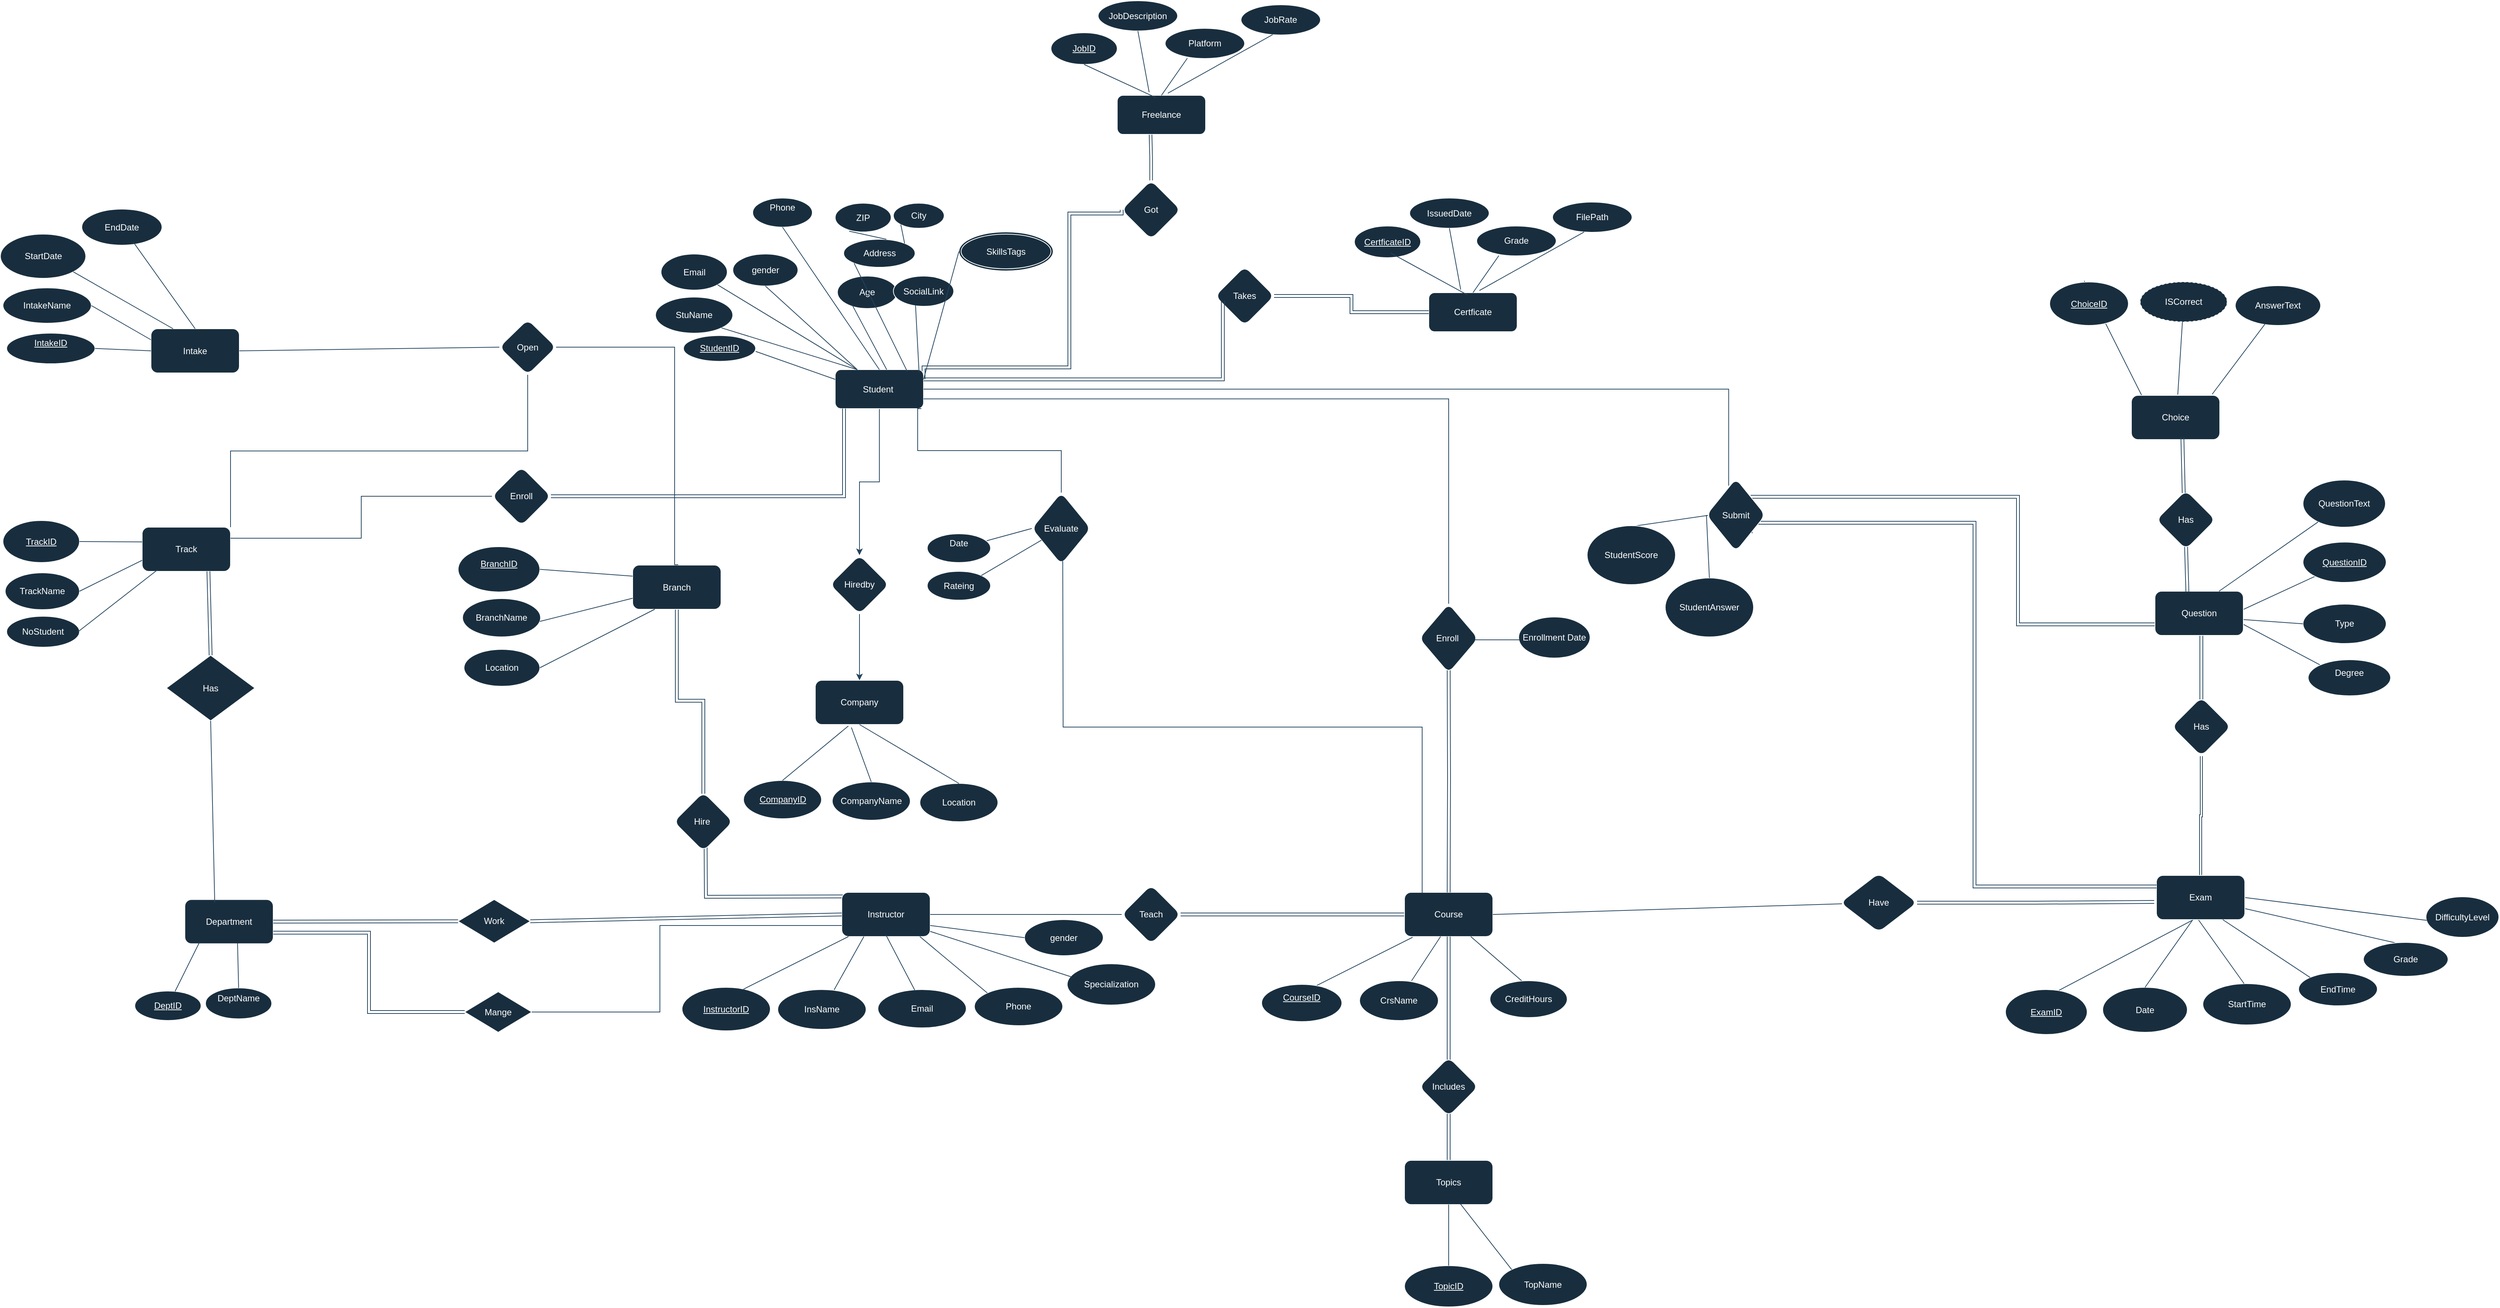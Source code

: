 <mxfile version="27.1.6" pages="2">
  <diagram name="ERD" id="9gmLliYSx7zP6psWeMGU">
    <mxGraphModel grid="0" page="0" gridSize="10" guides="1" tooltips="1" connect="1" arrows="1" fold="1" pageScale="1" pageWidth="1169" pageHeight="827" background="light-dark(#ffffff, #180202)" math="0" shadow="0">
      <root>
        <mxCell id="0" />
        <mxCell id="1" parent="0" />
        <mxCell id="9AGQyDCaSNTabn05gq13-24" style="edgeStyle=orthogonalEdgeStyle;rounded=0;orthogonalLoop=1;jettySize=auto;html=1;exitX=1;exitY=0.25;exitDx=0;exitDy=0;entryX=0;entryY=0.5;entryDx=0;entryDy=0;strokeColor=#23445D;shape=link;" edge="1" parent="1" source="8ekyDWt_shnJRA3cAdzC-1" target="9AGQyDCaSNTabn05gq13-22">
          <mxGeometry relative="1" as="geometry">
            <Array as="points">
              <mxPoint x="461" y="-55" />
              <mxPoint x="659" y="-55" />
              <mxPoint x="659" y="-264" />
            </Array>
          </mxGeometry>
        </mxCell>
        <mxCell id="9AGQyDCaSNTabn05gq13-38" value="" style="edgeStyle=orthogonalEdgeStyle;rounded=0;orthogonalLoop=1;jettySize=auto;html=1;strokeColor=#23445D;" edge="1" parent="1" source="8ekyDWt_shnJRA3cAdzC-1" target="9AGQyDCaSNTabn05gq13-37">
          <mxGeometry relative="1" as="geometry" />
        </mxCell>
        <mxCell id="8ekyDWt_shnJRA3cAdzC-1" value="Student&amp;nbsp;" style="rounded=1;whiteSpace=wrap;html=1;labelBackgroundColor=none;fillColor=#182E3E;strokeColor=#FFFFFF;fontColor=#FFFFFF;shadow=0;" vertex="1" parent="1">
          <mxGeometry x="341" y="-52" width="120" height="53" as="geometry" />
        </mxCell>
        <mxCell id="g1A_wRj14APMgHSd0Crw-21" value="" style="rounded=0;orthogonalLoop=1;jettySize=auto;html=1;strokeColor=#23445D;shape=link;labelBackgroundColor=none;fontColor=default;" edge="1" parent="1" source="g1A_wRj14APMgHSd0Crw-22" target="g1A_wRj14APMgHSd0Crw-20">
          <mxGeometry relative="1" as="geometry" />
        </mxCell>
        <mxCell id="g1A_wRj14APMgHSd0Crw-155" style="edgeStyle=orthogonalEdgeStyle;rounded=0;orthogonalLoop=1;jettySize=auto;html=1;exitX=0;exitY=0.5;exitDx=0;exitDy=0;entryX=0.5;entryY=1;entryDx=0;entryDy=0;strokeColor=#23445D;shape=link;labelBackgroundColor=none;fontColor=default;" edge="1" parent="1">
          <mxGeometry relative="1" as="geometry">
            <mxPoint x="353" y="663.53" as="sourcePoint" />
            <mxPoint x="165" y="577.53" as="targetPoint" />
          </mxGeometry>
        </mxCell>
        <mxCell id="8ekyDWt_shnJRA3cAdzC-3" value="Instructor" style="whiteSpace=wrap;html=1;rounded=1;labelBackgroundColor=none;fillColor=#182E3E;strokeColor=#FFFFFF;fontColor=#FFFFFF;" vertex="1" parent="1">
          <mxGeometry x="350" y="658" width="120" height="60" as="geometry" />
        </mxCell>
        <mxCell id="8ekyDWt_shnJRA3cAdzC-8" value="Email" style="ellipse;whiteSpace=wrap;html=1;labelBackgroundColor=none;fillColor=#182E3E;strokeColor=#FFFFFF;fontColor=#FFFFFF;" vertex="1" parent="1">
          <mxGeometry x="104.5" y="-209" width="90" height="49" as="geometry" />
        </mxCell>
        <mxCell id="8ekyDWt_shnJRA3cAdzC-10" value="StuName" style="ellipse;whiteSpace=wrap;html=1;direction=west;labelBackgroundColor=none;fillColor=#182E3E;strokeColor=#FFFFFF;fontColor=#FFFFFF;" vertex="1" parent="1">
          <mxGeometry x="97" y="-150.5" width="105" height="49" as="geometry" />
        </mxCell>
        <mxCell id="8ekyDWt_shnJRA3cAdzC-14" value="&lt;u&gt;StudentID&lt;/u&gt;" style="ellipse;whiteSpace=wrap;html=1;direction=west;labelBackgroundColor=none;fillColor=#182E3E;strokeColor=#FFFFFF;fontColor=#FFFFFF;" vertex="1" parent="1">
          <mxGeometry x="135" y="-98.25" width="98" height="35" as="geometry" />
        </mxCell>
        <mxCell id="8ekyDWt_shnJRA3cAdzC-29" value="Address" style="ellipse;whiteSpace=wrap;html=1;labelBackgroundColor=none;fillColor=#182E3E;strokeColor=#FFFFFF;fontColor=#FFFFFF;" vertex="1" parent="1">
          <mxGeometry x="352.5" y="-229" width="97" height="38" as="geometry" />
        </mxCell>
        <mxCell id="OK77SnZ9Unn4l89tnIFr-13" value="ZIP" style="ellipse;whiteSpace=wrap;html=1;labelBackgroundColor=none;fillColor=#182E3E;strokeColor=#FFFFFF;fontColor=#FFFFFF;" vertex="1" parent="1">
          <mxGeometry x="341" y="-278" width="76" height="39" as="geometry" />
        </mxCell>
        <mxCell id="OK77SnZ9Unn4l89tnIFr-15" value="City" style="ellipse;whiteSpace=wrap;html=1;labelBackgroundColor=none;fillColor=#182E3E;strokeColor=#FFFFFF;fontColor=#FFFFFF;" vertex="1" parent="1">
          <mxGeometry x="420" y="-278" width="69" height="34" as="geometry" />
        </mxCell>
        <mxCell id="g1A_wRj14APMgHSd0Crw-1" value="&lt;u&gt;InstructorID&lt;/u&gt;" style="ellipse;whiteSpace=wrap;html=1;labelBackgroundColor=none;fillColor=#182E3E;strokeColor=#FFFFFF;fontColor=#FFFFFF;" vertex="1" parent="1">
          <mxGeometry x="133" y="787" width="120" height="59" as="geometry" />
        </mxCell>
        <mxCell id="g1A_wRj14APMgHSd0Crw-2" value="Email" style="ellipse;whiteSpace=wrap;html=1;labelBackgroundColor=none;fillColor=#182E3E;strokeColor=#FFFFFF;fontColor=#FFFFFF;" vertex="1" parent="1">
          <mxGeometry x="399" y="790" width="120" height="52" as="geometry" />
        </mxCell>
        <mxCell id="g1A_wRj14APMgHSd0Crw-4" value="InsName" style="ellipse;whiteSpace=wrap;html=1;labelBackgroundColor=none;fillColor=#182E3E;strokeColor=#FFFFFF;fontColor=#FFFFFF;" vertex="1" parent="1">
          <mxGeometry x="263" y="790" width="120" height="54" as="geometry" />
        </mxCell>
        <mxCell id="g1A_wRj14APMgHSd0Crw-6" value="Phone" style="ellipse;whiteSpace=wrap;html=1;labelBackgroundColor=none;fillColor=#182E3E;strokeColor=#FFFFFF;fontColor=#FFFFFF;" vertex="1" parent="1">
          <mxGeometry x="530" y="787" width="120" height="52" as="geometry" />
        </mxCell>
        <mxCell id="g1A_wRj14APMgHSd0Crw-8" value="Specialization" style="ellipse;whiteSpace=wrap;html=1;labelBackgroundColor=none;fillColor=#182E3E;strokeColor=#FFFFFF;fontColor=#FFFFFF;" vertex="1" parent="1">
          <mxGeometry x="656" y="755" width="120" height="56" as="geometry" />
        </mxCell>
        <mxCell id="g1A_wRj14APMgHSd0Crw-15" value="" style="endArrow=none;html=1;rounded=0;strokeColor=#23445D;exitX=1;exitY=0.883;exitDx=0;exitDy=0;labelBackgroundColor=none;fontColor=default;entryX=0.05;entryY=0.319;entryDx=0;entryDy=0;entryPerimeter=0;exitPerimeter=0;" edge="1" parent="1" source="8ekyDWt_shnJRA3cAdzC-3" target="g1A_wRj14APMgHSd0Crw-8">
          <mxGeometry relative="1" as="geometry">
            <mxPoint x="410" y="722" as="sourcePoint" />
            <mxPoint x="662" y="770" as="targetPoint" />
          </mxGeometry>
        </mxCell>
        <mxCell id="g1A_wRj14APMgHSd0Crw-16" value="" style="endArrow=none;html=1;rounded=0;strokeColor=#23445D;entryX=0;entryY=0;entryDx=0;entryDy=0;labelBackgroundColor=none;fontColor=default;exitX=0.883;exitY=1;exitDx=0;exitDy=0;exitPerimeter=0;" edge="1" parent="1" source="8ekyDWt_shnJRA3cAdzC-3" target="g1A_wRj14APMgHSd0Crw-6">
          <mxGeometry relative="1" as="geometry">
            <mxPoint x="462" y="712" as="sourcePoint" />
            <mxPoint x="586" y="784" as="targetPoint" />
          </mxGeometry>
        </mxCell>
        <mxCell id="g1A_wRj14APMgHSd0Crw-17" value="" style="endArrow=none;html=1;rounded=0;strokeColor=#23445D;entryX=0.417;entryY=0.014;entryDx=0;entryDy=0;entryPerimeter=0;labelBackgroundColor=none;fontColor=default;exitX=0.5;exitY=0.967;exitDx=0;exitDy=0;exitPerimeter=0;" edge="1" parent="1" source="8ekyDWt_shnJRA3cAdzC-3" target="g1A_wRj14APMgHSd0Crw-2">
          <mxGeometry relative="1" as="geometry">
            <mxPoint x="414" y="713" as="sourcePoint" />
            <mxPoint x="682" y="827" as="targetPoint" />
          </mxGeometry>
        </mxCell>
        <mxCell id="g1A_wRj14APMgHSd0Crw-18" value="" style="endArrow=none;html=1;rounded=0;strokeColor=#23445D;exitX=0.25;exitY=1;exitDx=0;exitDy=0;labelBackgroundColor=none;fontColor=default;entryX=0.638;entryY=0.007;entryDx=0;entryDy=0;entryPerimeter=0;" edge="1" parent="1" source="8ekyDWt_shnJRA3cAdzC-3" target="g1A_wRj14APMgHSd0Crw-4">
          <mxGeometry relative="1" as="geometry">
            <mxPoint x="328" y="771" as="sourcePoint" />
            <mxPoint x="341" y="785" as="targetPoint" />
          </mxGeometry>
        </mxCell>
        <mxCell id="g1A_wRj14APMgHSd0Crw-20" value="Course" style="whiteSpace=wrap;html=1;rounded=1;labelBackgroundColor=none;fillColor=#182E3E;strokeColor=#FFFFFF;fontColor=#FFFFFF;" vertex="1" parent="1">
          <mxGeometry x="1114" y="658" width="120" height="60" as="geometry" />
        </mxCell>
        <mxCell id="g1A_wRj14APMgHSd0Crw-22" value="Teach" style="rhombus;whiteSpace=wrap;html=1;fillColor=#182E3E;strokeColor=#FFFFFF;fontColor=#FFFFFF;rounded=1;labelBackgroundColor=none;" vertex="1" parent="1">
          <mxGeometry x="730" y="648" width="80" height="80" as="geometry" />
        </mxCell>
        <mxCell id="g1A_wRj14APMgHSd0Crw-25" value="CreditHours" style="ellipse;whiteSpace=wrap;html=1;labelBackgroundColor=none;fillColor=#182E3E;strokeColor=#FFFFFF;fontColor=#FFFFFF;" vertex="1" parent="1">
          <mxGeometry x="1230" y="778" width="105" height="50" as="geometry" />
        </mxCell>
        <mxCell id="g1A_wRj14APMgHSd0Crw-26" value="CrsName" style="ellipse;whiteSpace=wrap;html=1;labelBackgroundColor=none;fillColor=#182E3E;strokeColor=#FFFFFF;fontColor=#FFFFFF;" vertex="1" parent="1">
          <mxGeometry x="1053" y="778" width="107" height="54" as="geometry" />
        </mxCell>
        <mxCell id="g1A_wRj14APMgHSd0Crw-30" value="" style="endArrow=none;html=1;rounded=0;strokeColor=#23445D;exitX=0.75;exitY=1;exitDx=0;exitDy=0;labelBackgroundColor=none;fontColor=default;" edge="1" parent="1" source="g1A_wRj14APMgHSd0Crw-20">
          <mxGeometry relative="1" as="geometry">
            <mxPoint x="1185" y="725" as="sourcePoint" />
            <mxPoint x="1273" y="778" as="targetPoint" />
          </mxGeometry>
        </mxCell>
        <mxCell id="g1A_wRj14APMgHSd0Crw-31" value="" style="endArrow=none;html=1;rounded=0;strokeColor=#23445D;exitX=0.325;exitY=0.95;exitDx=0;exitDy=0;exitPerimeter=0;labelBackgroundColor=none;fontColor=default;entryX=0.66;entryY=0.003;entryDx=0;entryDy=0;entryPerimeter=0;" edge="1" parent="1" target="g1A_wRj14APMgHSd0Crw-26">
          <mxGeometry relative="1" as="geometry">
            <mxPoint x="1163" y="718" as="sourcePoint" />
            <mxPoint x="1127" y="771" as="targetPoint" />
          </mxGeometry>
        </mxCell>
        <mxCell id="g1A_wRj14APMgHSd0Crw-32" value="" style="endArrow=none;html=1;rounded=0;strokeColor=#23445D;exitX=0.651;exitY=0.069;exitDx=0;exitDy=0;exitPerimeter=0;labelBackgroundColor=none;fontColor=default;" edge="1" parent="1" source="g1A_wRj14APMgHSd0Crw-33">
          <mxGeometry relative="1" as="geometry">
            <mxPoint x="984" y="790" as="sourcePoint" />
            <mxPoint x="1125" y="719" as="targetPoint" />
          </mxGeometry>
        </mxCell>
        <mxCell id="g1A_wRj14APMgHSd0Crw-33" value="&lt;u&gt;CourseID&lt;/u&gt;&lt;div&gt;&lt;br&gt;&lt;/div&gt;" style="ellipse;whiteSpace=wrap;html=1;labelBackgroundColor=none;fillColor=#182E3E;strokeColor=#FFFFFF;fontColor=#FFFFFF;" vertex="1" parent="1">
          <mxGeometry x="920" y="783" width="109" height="50.5" as="geometry" />
        </mxCell>
        <mxCell id="g1A_wRj14APMgHSd0Crw-38" value="M" style="resizable=0;html=1;whiteSpace=wrap;align=left;verticalAlign=bottom;strokeColor=#FFFFFF;fontColor=#FFFFFF;fillColor=#182E3E;labelBackgroundColor=none;" connectable="0" vertex="1" parent="1">
          <mxGeometry x="703" y="683" as="geometry" />
        </mxCell>
        <mxCell id="g1A_wRj14APMgHSd0Crw-42" style="edgeStyle=orthogonalEdgeStyle;rounded=0;orthogonalLoop=1;jettySize=auto;html=1;entryX=0.5;entryY=0;entryDx=0;entryDy=0;strokeColor=#23445D;labelBackgroundColor=none;fontColor=default;shape=link;" edge="1" parent="1" target="g1A_wRj14APMgHSd0Crw-20">
          <mxGeometry relative="1" as="geometry">
            <mxPoint x="1174" y="347" as="sourcePoint" />
          </mxGeometry>
        </mxCell>
        <mxCell id="g1A_wRj14APMgHSd0Crw-40" value="Enroll&amp;nbsp;" style="rhombus;whiteSpace=wrap;html=1;fillColor=#182E3E;strokeColor=#FFFFFF;fontColor=#FFFFFF;rounded=1;labelBackgroundColor=none;shadow=0;" vertex="1" parent="1">
          <mxGeometry x="1134" y="266" width="80" height="94" as="geometry" />
        </mxCell>
        <mxCell id="g1A_wRj14APMgHSd0Crw-44" value="M" style="resizable=0;html=1;whiteSpace=wrap;align=right;verticalAlign=bottom;strokeColor=#FFFFFF;fontColor=#FFFFFF;fillColor=#182E3E;labelBackgroundColor=none;" connectable="0" vertex="1" parent="1">
          <mxGeometry x="1160" y="378" as="geometry" />
        </mxCell>
        <mxCell id="g1A_wRj14APMgHSd0Crw-45" value="Enrollment Date" style="ellipse;whiteSpace=wrap;html=1;fillColor=#182E3E;strokeColor=#FFFFFF;fontColor=#FFFFFF;rounded=1;labelBackgroundColor=none;shadow=0;" vertex="1" parent="1">
          <mxGeometry x="1269" y="284" width="97" height="55.75" as="geometry" />
        </mxCell>
        <mxCell id="g1A_wRj14APMgHSd0Crw-48" value="StartTime" style="ellipse;whiteSpace=wrap;html=1;labelBackgroundColor=none;fillColor=#182E3E;strokeColor=#FFFFFF;fontColor=#FFFFFF;" vertex="1" parent="1">
          <mxGeometry x="2198" y="782" width="120" height="56" as="geometry" />
        </mxCell>
        <mxCell id="g1A_wRj14APMgHSd0Crw-49" value="Date" style="ellipse;whiteSpace=wrap;html=1;labelBackgroundColor=none;fillColor=#182E3E;strokeColor=#FFFFFF;fontColor=#FFFFFF;" vertex="1" parent="1">
          <mxGeometry x="2062" y="787" width="115" height="61" as="geometry" />
        </mxCell>
        <mxCell id="g1A_wRj14APMgHSd0Crw-51" value="DifficultyLevel" style="ellipse;whiteSpace=wrap;html=1;labelBackgroundColor=none;fillColor=#182E3E;strokeColor=#FFFFFF;fontColor=#FFFFFF;" vertex="1" parent="1">
          <mxGeometry x="2501" y="664" width="99" height="55" as="geometry" />
        </mxCell>
        <mxCell id="g1A_wRj14APMgHSd0Crw-52" value="" style="endArrow=none;html=1;rounded=0;strokeColor=#23445D;exitX=1;exitY=0.5;exitDx=0;exitDy=0;labelBackgroundColor=none;fontColor=default;" edge="1" parent="1" source="g1A_wRj14APMgHSd0Crw-47">
          <mxGeometry relative="1" as="geometry">
            <mxPoint x="2142" y="708" as="sourcePoint" />
            <mxPoint x="2502" y="696" as="targetPoint" />
          </mxGeometry>
        </mxCell>
        <mxCell id="g1A_wRj14APMgHSd0Crw-53" value="" style="endArrow=none;html=1;rounded=0;strokeColor=#23445D;entryX=0.414;entryY=0.033;entryDx=0;entryDy=0;entryPerimeter=0;exitX=1;exitY=0.75;exitDx=0;exitDy=0;labelBackgroundColor=none;fontColor=default;" edge="1" parent="1" source="g1A_wRj14APMgHSd0Crw-47" target="g1A_wRj14APMgHSd0Crw-58">
          <mxGeometry relative="1" as="geometry">
            <mxPoint x="2187" y="689" as="sourcePoint" />
            <mxPoint x="2339" y="774" as="targetPoint" />
          </mxGeometry>
        </mxCell>
        <mxCell id="g1A_wRj14APMgHSd0Crw-54" value="" style="endArrow=none;html=1;rounded=0;strokeColor=#23445D;exitX=0.444;exitY=0.917;exitDx=0;exitDy=0;exitPerimeter=0;labelBackgroundColor=none;fontColor=default;entryX=0.467;entryY=0;entryDx=0;entryDy=0;entryPerimeter=0;" edge="1" parent="1" source="g1A_wRj14APMgHSd0Crw-47" target="g1A_wRj14APMgHSd0Crw-48">
          <mxGeometry relative="1" as="geometry">
            <mxPoint x="2164" y="712" as="sourcePoint" />
            <mxPoint x="2248" y="778" as="targetPoint" />
          </mxGeometry>
        </mxCell>
        <mxCell id="g1A_wRj14APMgHSd0Crw-55" value="" style="endArrow=none;html=1;rounded=0;strokeColor=#23445D;entryX=0.5;entryY=0;entryDx=0;entryDy=0;labelBackgroundColor=none;fontColor=default;" edge="1" parent="1" target="g1A_wRj14APMgHSd0Crw-49">
          <mxGeometry relative="1" as="geometry">
            <mxPoint x="2188" y="690" as="sourcePoint" />
            <mxPoint x="2333" y="843" as="targetPoint" />
          </mxGeometry>
        </mxCell>
        <mxCell id="g1A_wRj14APMgHSd0Crw-56" value="" style="endArrow=none;html=1;rounded=0;strokeColor=#23445D;entryX=0.419;entryY=1.001;entryDx=0;entryDy=0;entryPerimeter=0;labelBackgroundColor=none;fontColor=default;exitX=0.622;exitY=0.049;exitDx=0;exitDy=0;exitPerimeter=0;" edge="1" parent="1" source="g1A_wRj14APMgHSd0Crw-57" target="g1A_wRj14APMgHSd0Crw-47">
          <mxGeometry relative="1" as="geometry">
            <mxPoint x="1991" y="788" as="sourcePoint" />
            <mxPoint x="2153" y="702" as="targetPoint" />
          </mxGeometry>
        </mxCell>
        <mxCell id="g1A_wRj14APMgHSd0Crw-57" value="&lt;u&gt;ExamID&lt;/u&gt;" style="ellipse;whiteSpace=wrap;html=1;labelBackgroundColor=none;fillColor=#182E3E;strokeColor=#FFFFFF;fontColor=#FFFFFF;" vertex="1" parent="1">
          <mxGeometry x="1930" y="790" width="111" height="61" as="geometry" />
        </mxCell>
        <mxCell id="g1A_wRj14APMgHSd0Crw-58" value="Grade" style="ellipse;whiteSpace=wrap;html=1;labelBackgroundColor=none;fillColor=#182E3E;strokeColor=#FFFFFF;fontColor=#FFFFFF;" vertex="1" parent="1">
          <mxGeometry x="2416" y="726" width="115" height="46" as="geometry" />
        </mxCell>
        <mxCell id="g1A_wRj14APMgHSd0Crw-59" value="" style="resizable=0;html=1;whiteSpace=wrap;align=left;verticalAlign=bottom;strokeColor=#FFFFFF;fontColor=#FFFFFF;fillColor=#182E3E;labelBackgroundColor=none;" connectable="0" vertex="1" parent="1">
          <mxGeometry x="1246" y="678" as="geometry">
            <mxPoint x="548" y="1" as="offset" />
          </mxGeometry>
        </mxCell>
        <mxCell id="g1A_wRj14APMgHSd0Crw-60" value="M" style="resizable=0;html=1;whiteSpace=wrap;align=right;verticalAlign=bottom;strokeColor=#FFFFFF;fontColor=#FFFFFF;fillColor=#182E3E;labelBackgroundColor=none;" connectable="0" vertex="1" parent="1">
          <mxGeometry x="1834" y="675" as="geometry">
            <mxPoint x="-5" y="28" as="offset" />
          </mxGeometry>
        </mxCell>
        <mxCell id="g1A_wRj14APMgHSd0Crw-62" value="Have" style="rhombus;whiteSpace=wrap;html=1;fillColor=#182E3E;strokeColor=#FFFFFF;fontColor=#FFFFFF;rounded=1;labelBackgroundColor=none;" vertex="1" parent="1">
          <mxGeometry x="1706" y="632" width="104" height="80" as="geometry" />
        </mxCell>
        <mxCell id="g1A_wRj14APMgHSd0Crw-65" value="" style="endArrow=none;html=1;rounded=0;strokeColor=#23445D;entryX=0.414;entryY=0.033;entryDx=0;entryDy=0;entryPerimeter=0;labelBackgroundColor=none;fontColor=default;" edge="1" parent="1" target="g1A_wRj14APMgHSd0Crw-47">
          <mxGeometry relative="1" as="geometry">
            <mxPoint x="2187" y="689" as="sourcePoint" />
            <mxPoint x="2368" y="785" as="targetPoint" />
          </mxGeometry>
        </mxCell>
        <mxCell id="g1A_wRj14APMgHSd0Crw-69" style="edgeStyle=orthogonalEdgeStyle;rounded=0;orthogonalLoop=1;jettySize=auto;html=1;exitX=0.5;exitY=0;exitDx=0;exitDy=0;entryX=0.5;entryY=1;entryDx=0;entryDy=0;strokeColor=#23445D;shape=link;labelBackgroundColor=none;fontColor=default;width=2.941;" edge="1" parent="1" source="g1A_wRj14APMgHSd0Crw-47" target="HaC53n2leKFrh9vC4OSI-78">
          <mxGeometry relative="1" as="geometry">
            <mxPoint x="2447" y="564" as="targetPoint" />
          </mxGeometry>
        </mxCell>
        <mxCell id="g1A_wRj14APMgHSd0Crw-47" value="Exam" style="whiteSpace=wrap;html=1;rounded=1;labelBackgroundColor=none;fillColor=#182E3E;strokeColor=#FFFFFF;fontColor=#FFFFFF;" vertex="1" parent="1">
          <mxGeometry x="2135" y="635" width="120" height="60" as="geometry" />
        </mxCell>
        <mxCell id="g1A_wRj14APMgHSd0Crw-66" style="edgeStyle=orthogonalEdgeStyle;rounded=0;orthogonalLoop=1;jettySize=auto;html=1;strokeColor=#23445D;shape=link;labelBackgroundColor=none;fontColor=default;exitX=1;exitY=0.5;exitDx=0;exitDy=0;" edge="1" parent="1" source="g1A_wRj14APMgHSd0Crw-62">
          <mxGeometry relative="1" as="geometry">
            <mxPoint x="1922" y="688" as="sourcePoint" />
            <mxPoint x="2132" y="671" as="targetPoint" />
          </mxGeometry>
        </mxCell>
        <mxCell id="g1A_wRj14APMgHSd0Crw-70" style="edgeStyle=orthogonalEdgeStyle;rounded=0;orthogonalLoop=1;jettySize=auto;html=1;exitX=0.5;exitY=0;exitDx=0;exitDy=0;entryX=0.5;entryY=1;entryDx=0;entryDy=0;strokeColor=#23445D;shape=link;labelBackgroundColor=none;fontColor=default;" edge="1" parent="1">
          <mxGeometry relative="1" as="geometry">
            <mxPoint x="2196" y="396" as="sourcePoint" />
            <mxPoint x="2196" y="307" as="targetPoint" />
          </mxGeometry>
        </mxCell>
        <mxCell id="g1A_wRj14APMgHSd0Crw-72" value="N" style="resizable=0;html=1;whiteSpace=wrap;align=left;verticalAlign=bottom;strokeColor=#FFFFFF;fontColor=#FFFFFF;fillColor=#182E3E;labelBackgroundColor=none;" connectable="0" vertex="1" parent="1">
          <mxGeometry x="2212" y="551" as="geometry">
            <mxPoint x="1" y="-45" as="offset" />
          </mxGeometry>
        </mxCell>
        <mxCell id="g1A_wRj14APMgHSd0Crw-74" value="Type" style="ellipse;whiteSpace=wrap;html=1;labelBackgroundColor=none;fillColor=#182E3E;strokeColor=#FFFFFF;fontColor=#FFFFFF;" vertex="1" parent="1">
          <mxGeometry x="2334" y="266.5" width="113" height="53.5" as="geometry" />
        </mxCell>
        <mxCell id="g1A_wRj14APMgHSd0Crw-77" value="" style="endArrow=none;html=1;rounded=0;strokeColor=#23445D;entryX=0;entryY=1;entryDx=0;entryDy=0;exitX=1;exitY=0.25;exitDx=0;exitDy=0;labelBackgroundColor=none;fontColor=default;" edge="1" parent="1" target="g1A_wRj14APMgHSd0Crw-82">
          <mxGeometry relative="1" as="geometry">
            <mxPoint x="2246" y="277" as="sourcePoint" />
            <mxPoint x="2723" y="344" as="targetPoint" />
          </mxGeometry>
        </mxCell>
        <mxCell id="g1A_wRj14APMgHSd0Crw-79" value="" style="endArrow=none;html=1;rounded=0;strokeColor=#23445D;exitX=1;exitY=0.5;exitDx=0;exitDy=0;entryX=0;entryY=0.5;entryDx=0;entryDy=0;labelBackgroundColor=none;fontColor=default;" edge="1" parent="1" target="g1A_wRj14APMgHSd0Crw-74">
          <mxGeometry relative="1" as="geometry">
            <mxPoint x="2246" y="287" as="sourcePoint" />
            <mxPoint x="2717" y="413" as="targetPoint" />
          </mxGeometry>
        </mxCell>
        <mxCell id="g1A_wRj14APMgHSd0Crw-80" value="" style="endArrow=none;html=1;rounded=0;strokeColor=#23445D;exitX=0;exitY=0;exitDx=0;exitDy=0;entryX=1;entryY=0.75;entryDx=0;entryDy=0;labelBackgroundColor=none;fontColor=default;" edge="1" parent="1" source="g1A_wRj14APMgHSd0Crw-81" target="HaC53n2leKFrh9vC4OSI-79">
          <mxGeometry relative="1" as="geometry">
            <mxPoint x="2347" y="347" as="sourcePoint" />
            <mxPoint x="2246" y="287" as="targetPoint" />
            <Array as="points" />
          </mxGeometry>
        </mxCell>
        <mxCell id="g1A_wRj14APMgHSd0Crw-81" value="Degree&lt;div&gt;&lt;br&gt;&lt;/div&gt;" style="ellipse;whiteSpace=wrap;html=1;labelBackgroundColor=none;fillColor=#182E3E;strokeColor=#FFFFFF;fontColor=#FFFFFF;" vertex="1" parent="1">
          <mxGeometry x="2341" y="342" width="112" height="49" as="geometry" />
        </mxCell>
        <mxCell id="g1A_wRj14APMgHSd0Crw-82" value="&lt;u&gt;QuestionID&lt;/u&gt;" style="ellipse;whiteSpace=wrap;html=1;labelBackgroundColor=none;fillColor=#182E3E;strokeColor=#FFFFFF;fontColor=#FFFFFF;" vertex="1" parent="1">
          <mxGeometry x="2334" y="182.25" width="113" height="54.75" as="geometry" />
        </mxCell>
        <mxCell id="g1A_wRj14APMgHSd0Crw-88" value="AnswerText" style="ellipse;whiteSpace=wrap;html=1;labelBackgroundColor=none;fillColor=#182E3E;strokeColor=#FFFFFF;fontColor=#FFFFFF;" vertex="1" parent="1">
          <mxGeometry x="2242" y="-166" width="116" height="54" as="geometry" />
        </mxCell>
        <mxCell id="g1A_wRj14APMgHSd0Crw-89" value="" style="endArrow=none;html=1;rounded=0;strokeColor=#23445D;exitX=0.914;exitY=-0.025;exitDx=0;exitDy=0;labelBackgroundColor=none;fontColor=default;exitPerimeter=0;entryX=0.347;entryY=0.968;entryDx=0;entryDy=0;entryPerimeter=0;" edge="1" parent="1" source="g1A_wRj14APMgHSd0Crw-96" target="g1A_wRj14APMgHSd0Crw-88">
          <mxGeometry relative="1" as="geometry">
            <mxPoint x="2192" y="56.5" as="sourcePoint" />
            <mxPoint x="2278" y="-105" as="targetPoint" />
          </mxGeometry>
        </mxCell>
        <mxCell id="g1A_wRj14APMgHSd0Crw-93" value="" style="endArrow=none;html=1;rounded=0;strokeColor=#23445D;exitX=0.439;exitY=-0.025;exitDx=0;exitDy=0;exitPerimeter=0;labelBackgroundColor=none;fontColor=default;" edge="1" parent="1" source="g1A_wRj14APMgHSd0Crw-94">
          <mxGeometry relative="1" as="geometry">
            <mxPoint x="1943" y="127.5" as="sourcePoint" />
            <mxPoint x="2118" y="-11" as="targetPoint" />
          </mxGeometry>
        </mxCell>
        <mxCell id="g1A_wRj14APMgHSd0Crw-94" value="&lt;u&gt;ChoiceID&lt;/u&gt;" style="ellipse;whiteSpace=wrap;html=1;labelBackgroundColor=none;fillColor=#182E3E;strokeColor=#FFFFFF;fontColor=#FFFFFF;" vertex="1" parent="1">
          <mxGeometry x="1990" y="-171" width="107" height="59" as="geometry" />
        </mxCell>
        <mxCell id="g1A_wRj14APMgHSd0Crw-96" value="Choice" style="whiteSpace=wrap;html=1;rounded=1;labelBackgroundColor=none;fillColor=#182E3E;strokeColor=#FFFFFF;fontColor=#FFFFFF;" vertex="1" parent="1">
          <mxGeometry x="2101" y="-17" width="120" height="60" as="geometry" />
        </mxCell>
        <mxCell id="g1A_wRj14APMgHSd0Crw-100" value="ISCorrect" style="ellipse;whiteSpace=wrap;html=1;align=center;dashed=1;strokeColor=#FFFFFF;fontColor=#FFFFFF;fillColor=#182E3E;labelBackgroundColor=none;" vertex="1" parent="1">
          <mxGeometry x="2113" y="-171" width="118" height="54" as="geometry" />
        </mxCell>
        <mxCell id="g1A_wRj14APMgHSd0Crw-101" value="" style="endArrow=none;html=1;rounded=0;strokeColor=#23445D;labelBackgroundColor=none;fontColor=default;" edge="1" parent="1" target="g1A_wRj14APMgHSd0Crw-100">
          <mxGeometry relative="1" as="geometry">
            <mxPoint x="2164" y="-18" as="sourcePoint" />
            <mxPoint x="2522" y="132.5" as="targetPoint" />
          </mxGeometry>
        </mxCell>
        <mxCell id="g1A_wRj14APMgHSd0Crw-117" style="edgeStyle=orthogonalEdgeStyle;rounded=0;orthogonalLoop=1;jettySize=auto;html=1;exitX=1;exitY=1;exitDx=0;exitDy=0;entryX=0;entryY=0.25;entryDx=0;entryDy=0;strokeColor=#23445D;shape=link;labelBackgroundColor=none;fontColor=default;" edge="1" parent="1" source="g1A_wRj14APMgHSd0Crw-114" target="g1A_wRj14APMgHSd0Crw-47">
          <mxGeometry relative="1" as="geometry">
            <Array as="points">
              <mxPoint x="1888" y="156" />
              <mxPoint x="1888" y="650" />
            </Array>
          </mxGeometry>
        </mxCell>
        <mxCell id="fSc7eDOPMMbUQG9ATcYm-1" style="edgeStyle=orthogonalEdgeStyle;rounded=0;orthogonalLoop=1;jettySize=auto;html=1;exitX=1;exitY=0;exitDx=0;exitDy=0;entryX=0;entryY=0.75;entryDx=0;entryDy=0;strokeColor=#23445D;shape=link;" edge="1" parent="1" source="g1A_wRj14APMgHSd0Crw-114" target="HaC53n2leKFrh9vC4OSI-79">
          <mxGeometry relative="1" as="geometry">
            <Array as="points">
              <mxPoint x="1947" y="121" />
              <mxPoint x="1947" y="294" />
            </Array>
          </mxGeometry>
        </mxCell>
        <mxCell id="g1A_wRj14APMgHSd0Crw-114" value="Submit" style="rhombus;whiteSpace=wrap;html=1;fillColor=#182E3E;strokeColor=#FFFFFF;fontColor=#FFFFFF;rounded=1;labelBackgroundColor=none;shadow=0;" vertex="1" parent="1">
          <mxGeometry x="1524" y="96" width="80" height="99" as="geometry" />
        </mxCell>
        <mxCell id="g1A_wRj14APMgHSd0Crw-118" value="M" style="resizable=0;html=1;whiteSpace=wrap;align=right;verticalAlign=bottom;strokeColor=#FFFFFF;fontColor=#FFFFFF;fillColor=#182E3E;labelBackgroundColor=none;" connectable="0" vertex="1" parent="1">
          <mxGeometry x="1539" y="88" as="geometry">
            <mxPoint x="37" y="5" as="offset" />
          </mxGeometry>
        </mxCell>
        <mxCell id="g1A_wRj14APMgHSd0Crw-120" value="M" style="resizable=0;html=1;whiteSpace=wrap;align=right;verticalAlign=bottom;strokeColor=#FFFFFF;fontColor=#FFFFFF;fillColor=#182E3E;labelBackgroundColor=none;" connectable="0" vertex="1" parent="1">
          <mxGeometry x="1614" y="226" as="geometry">
            <mxPoint x="3" y="-29" as="offset" />
          </mxGeometry>
        </mxCell>
        <mxCell id="g1A_wRj14APMgHSd0Crw-128" style="edgeStyle=orthogonalEdgeStyle;rounded=0;orthogonalLoop=1;jettySize=auto;html=1;exitX=0.5;exitY=0.05;exitDx=0;exitDy=0;strokeColor=#23445D;shape=link;labelBackgroundColor=none;fontColor=default;exitPerimeter=0;" edge="1" parent="1" source="g1A_wRj14APMgHSd0Crw-126" target="g1A_wRj14APMgHSd0Crw-20">
          <mxGeometry relative="1" as="geometry">
            <mxPoint x="1174.077" y="727.334" as="targetPoint" />
          </mxGeometry>
        </mxCell>
        <mxCell id="g1A_wRj14APMgHSd0Crw-129" style="edgeStyle=orthogonalEdgeStyle;rounded=0;orthogonalLoop=1;jettySize=auto;html=1;exitX=0.5;exitY=0.912;exitDx=0;exitDy=0;entryX=0.5;entryY=0;entryDx=0;entryDy=0;strokeColor=#23445D;shape=link;labelBackgroundColor=none;fontColor=default;exitPerimeter=0;" edge="1" parent="1" source="g1A_wRj14APMgHSd0Crw-126" target="g1A_wRj14APMgHSd0Crw-127">
          <mxGeometry relative="1" as="geometry" />
        </mxCell>
        <mxCell id="g1A_wRj14APMgHSd0Crw-126" value="Includes" style="rhombus;whiteSpace=wrap;html=1;fillColor=#182E3E;strokeColor=#FFFFFF;fontColor=#FFFFFF;rounded=1;labelBackgroundColor=none;" vertex="1" parent="1">
          <mxGeometry x="1134" y="882" width="80" height="80" as="geometry" />
        </mxCell>
        <mxCell id="g1A_wRj14APMgHSd0Crw-127" value="Topics" style="whiteSpace=wrap;html=1;rounded=1;labelBackgroundColor=none;fillColor=#182E3E;strokeColor=#FFFFFF;fontColor=#FFFFFF;" vertex="1" parent="1">
          <mxGeometry x="1114" y="1022" width="120" height="60" as="geometry" />
        </mxCell>
        <mxCell id="g1A_wRj14APMgHSd0Crw-130" value="1" style="resizable=0;html=1;whiteSpace=wrap;align=right;verticalAlign=bottom;strokeColor=#FFFFFF;fontColor=#FFFFFF;fillColor=#182E3E;labelBackgroundColor=none;" connectable="0" vertex="1" parent="1">
          <mxGeometry x="1138" y="882" as="geometry">
            <mxPoint x="19" y="10" as="offset" />
          </mxGeometry>
        </mxCell>
        <mxCell id="g1A_wRj14APMgHSd0Crw-132" value="&lt;u&gt;TopicID&lt;/u&gt;" style="ellipse;whiteSpace=wrap;html=1;labelBackgroundColor=none;fillColor=#182E3E;strokeColor=#FFFFFF;fontColor=#FFFFFF;" vertex="1" parent="1">
          <mxGeometry x="1114" y="1165" width="120" height="56" as="geometry" />
        </mxCell>
        <mxCell id="g1A_wRj14APMgHSd0Crw-133" value="TopName" style="ellipse;whiteSpace=wrap;html=1;labelBackgroundColor=none;fillColor=#182E3E;strokeColor=#FFFFFF;fontColor=#FFFFFF;" vertex="1" parent="1">
          <mxGeometry x="1242" y="1162" width="120" height="57" as="geometry" />
        </mxCell>
        <mxCell id="g1A_wRj14APMgHSd0Crw-137" value="" style="endArrow=none;html=1;rounded=0;strokeColor=#23445D;labelBackgroundColor=none;fontColor=default;entryX=0;entryY=0;entryDx=0;entryDy=0;exitX=0.632;exitY=0.983;exitDx=0;exitDy=0;exitPerimeter=0;" edge="1" parent="1" source="g1A_wRj14APMgHSd0Crw-127" target="g1A_wRj14APMgHSd0Crw-133">
          <mxGeometry relative="1" as="geometry">
            <mxPoint x="1195" y="1079" as="sourcePoint" />
            <mxPoint x="1269" y="1238" as="targetPoint" />
          </mxGeometry>
        </mxCell>
        <mxCell id="g1A_wRj14APMgHSd0Crw-138" value="" style="endArrow=none;html=1;rounded=0;strokeColor=#23445D;entryX=0.5;entryY=0;entryDx=0;entryDy=0;exitX=0.5;exitY=1;exitDx=0;exitDy=0;labelBackgroundColor=none;fontColor=default;" edge="1" parent="1" source="g1A_wRj14APMgHSd0Crw-127" target="g1A_wRj14APMgHSd0Crw-132">
          <mxGeometry relative="1" as="geometry">
            <mxPoint x="1185" y="1233" as="sourcePoint" />
            <mxPoint x="1301" y="1334" as="targetPoint" />
          </mxGeometry>
        </mxCell>
        <mxCell id="g1A_wRj14APMgHSd0Crw-140" value="Enroll" style="rhombus;whiteSpace=wrap;html=1;fillColor=#182E3E;strokeColor=#FFFFFF;fontColor=#FFFFFF;rounded=1;labelBackgroundColor=none;shadow=0;" vertex="1" parent="1">
          <mxGeometry x="-125" y="80" width="80" height="80" as="geometry" />
        </mxCell>
        <mxCell id="g1A_wRj14APMgHSd0Crw-154" value="" style="edgeStyle=orthogonalEdgeStyle;rounded=0;orthogonalLoop=1;jettySize=auto;html=1;strokeColor=#23445D;shape=link;labelBackgroundColor=none;fontColor=default;entryX=0.5;entryY=0.025;entryDx=0;entryDy=0;entryPerimeter=0;" edge="1" parent="1" source="g1A_wRj14APMgHSd0Crw-142" target="g1A_wRj14APMgHSd0Crw-153">
          <mxGeometry relative="1" as="geometry" />
        </mxCell>
        <mxCell id="g1A_wRj14APMgHSd0Crw-142" value="Branch" style="whiteSpace=wrap;html=1;fillColor=#182E3E;strokeColor=#FFFFFF;fontColor=#FFFFFF;rounded=1;labelBackgroundColor=none;shadow=0;" vertex="1" parent="1">
          <mxGeometry x="66" y="213.5" width="120" height="60" as="geometry" />
        </mxCell>
        <mxCell id="g1A_wRj14APMgHSd0Crw-144" value="&lt;u&gt;BranchID&lt;/u&gt;&lt;div&gt;&lt;br&gt;&lt;/div&gt;" style="ellipse;whiteSpace=wrap;html=1;direction=west;labelBackgroundColor=none;fillColor=#182E3E;strokeColor=#FFFFFF;fontColor=#FFFFFF;" vertex="1" parent="1">
          <mxGeometry x="-171" y="188.5" width="111" height="61.5" as="geometry" />
        </mxCell>
        <mxCell id="g1A_wRj14APMgHSd0Crw-145" value="BranchName" style="ellipse;whiteSpace=wrap;html=1;direction=west;labelBackgroundColor=none;fillColor=#182E3E;strokeColor=#FFFFFF;fontColor=#FFFFFF;" vertex="1" parent="1">
          <mxGeometry x="-165" y="259" width="106" height="52" as="geometry" />
        </mxCell>
        <mxCell id="g1A_wRj14APMgHSd0Crw-147" value="Location" style="ellipse;whiteSpace=wrap;html=1;direction=west;labelBackgroundColor=none;fillColor=#182E3E;strokeColor=#FFFFFF;fontColor=#FFFFFF;" vertex="1" parent="1">
          <mxGeometry x="-163" y="328" width="103" height="50" as="geometry" />
        </mxCell>
        <mxCell id="g1A_wRj14APMgHSd0Crw-153" value="Hire&amp;nbsp;" style="rhombus;whiteSpace=wrap;html=1;fillColor=#182E3E;strokeColor=#FFFFFF;fontColor=#FFFFFF;rounded=1;labelBackgroundColor=none;shadow=0;" vertex="1" parent="1">
          <mxGeometry x="122" y="522" width="80" height="80" as="geometry" />
        </mxCell>
        <mxCell id="g1A_wRj14APMgHSd0Crw-156" value="M" style="resizable=0;html=1;whiteSpace=wrap;align=left;verticalAlign=bottom;strokeColor=#FFFFFF;fontColor=#FFFFFF;fillColor=#182E3E;labelBackgroundColor=none;" connectable="0" vertex="1" parent="1">
          <mxGeometry x="140" y="584" as="geometry">
            <mxPoint y="35" as="offset" />
          </mxGeometry>
        </mxCell>
        <mxCell id="g1A_wRj14APMgHSd0Crw-157" value="M" style="resizable=0;html=1;whiteSpace=wrap;align=left;verticalAlign=bottom;strokeColor=#FFFFFF;fontColor=#FFFFFF;fillColor=#182E3E;labelBackgroundColor=none;" connectable="0" vertex="1" parent="1">
          <mxGeometry x="138" y="508" as="geometry" />
        </mxCell>
        <mxCell id="HaC53n2leKFrh9vC4OSI-4" value="gender" style="ellipse;whiteSpace=wrap;html=1;labelBackgroundColor=none;fillColor=#182E3E;strokeColor=#FFFFFF;fontColor=#FFFFFF;" vertex="1" parent="1">
          <mxGeometry x="202" y="-209" width="88.5" height="43.5" as="geometry" />
        </mxCell>
        <mxCell id="HaC53n2leKFrh9vC4OSI-15" value="" style="endArrow=none;html=1;rounded=0;strokeColor=#23445D;fontColor=default;exitX=0;exitY=0.386;exitDx=0;exitDy=0;entryX=0;entryY=0.25;entryDx=0;entryDy=0;exitPerimeter=0;labelBackgroundColor=none;" edge="1" parent="1" source="8ekyDWt_shnJRA3cAdzC-14" target="8ekyDWt_shnJRA3cAdzC-1">
          <mxGeometry relative="1" as="geometry">
            <mxPoint x="132.91" y="-41.991" as="sourcePoint" />
            <mxPoint x="339" y="-34" as="targetPoint" />
          </mxGeometry>
        </mxCell>
        <mxCell id="HaC53n2leKFrh9vC4OSI-16" value="Intake" style="whiteSpace=wrap;html=1;fillColor=#182E3E;strokeColor=#FFFFFF;fontColor=#FFFFFF;rounded=1;labelBackgroundColor=none;shadow=0;" vertex="1" parent="1">
          <mxGeometry x="-588" y="-107.5" width="120" height="60" as="geometry" />
        </mxCell>
        <mxCell id="HaC53n2leKFrh9vC4OSI-18" value="&lt;u&gt;IntakeID&lt;/u&gt;&lt;div&gt;&lt;br&gt;&lt;/div&gt;" style="ellipse;whiteSpace=wrap;html=1;direction=west;labelBackgroundColor=none;fillColor=#182E3E;strokeColor=#FFFFFF;fontColor=#FFFFFF;" vertex="1" parent="1">
          <mxGeometry x="-784" y="-101.5" width="120" height="41.5" as="geometry" />
        </mxCell>
        <mxCell id="HaC53n2leKFrh9vC4OSI-20" value="IntakeName" style="ellipse;whiteSpace=wrap;html=1;direction=west;labelBackgroundColor=none;fillColor=#182E3E;strokeColor=#FFFFFF;fontColor=#FFFFFF;" vertex="1" parent="1">
          <mxGeometry x="-789" y="-163" width="120" height="48" as="geometry" />
        </mxCell>
        <mxCell id="HaC53n2leKFrh9vC4OSI-26" value="Open" style="rhombus;whiteSpace=wrap;html=1;fillColor=#182E3E;strokeColor=#FFFFFF;fontColor=#FFFFFF;rounded=1;labelBackgroundColor=none;shadow=0;" vertex="1" parent="1">
          <mxGeometry x="-115" y="-120" width="77" height="75" as="geometry" />
        </mxCell>
        <mxCell id="HaC53n2leKFrh9vC4OSI-29" value="Age" style="ellipse;whiteSpace=wrap;html=1;labelBackgroundColor=none;fillColor=#182E3E;strokeColor=#FFFFFF;fontColor=#FFFFFF;" vertex="1" parent="1">
          <mxGeometry x="344" y="-179" width="81" height="44" as="geometry" />
        </mxCell>
        <mxCell id="HaC53n2leKFrh9vC4OSI-30" value="" style="endArrow=none;html=1;rounded=0;strokeColor=#23445D;fontColor=default;exitX=1;exitY=0.5;exitDx=0;exitDy=0;entryX=0;entryY=0.5;entryDx=0;entryDy=0;labelBackgroundColor=none;" edge="1" parent="1" source="HaC53n2leKFrh9vC4OSI-16" target="HaC53n2leKFrh9vC4OSI-26">
          <mxGeometry relative="1" as="geometry">
            <mxPoint x="-129" y="-20.83" as="sourcePoint" />
            <mxPoint x="57.868" y="36.999" as="targetPoint" />
          </mxGeometry>
        </mxCell>
        <mxCell id="HaC53n2leKFrh9vC4OSI-32" value="gender" style="ellipse;whiteSpace=wrap;html=1;labelBackgroundColor=none;fillColor=#182E3E;strokeColor=#FFFFFF;fontColor=#FFFFFF;" vertex="1" parent="1">
          <mxGeometry x="598" y="695" width="107" height="49" as="geometry" />
        </mxCell>
        <mxCell id="HaC53n2leKFrh9vC4OSI-33" value="" style="endArrow=none;html=1;rounded=0;strokeColor=#23445D;exitX=0.695;exitY=0.043;exitDx=0;exitDy=0;exitPerimeter=0;labelBackgroundColor=none;fontColor=default;" edge="1" parent="1" source="g1A_wRj14APMgHSd0Crw-1">
          <mxGeometry relative="1" as="geometry">
            <mxPoint x="211" y="806" as="sourcePoint" />
            <mxPoint x="359" y="718" as="targetPoint" />
          </mxGeometry>
        </mxCell>
        <mxCell id="HaC53n2leKFrh9vC4OSI-34" value="" style="endArrow=none;html=1;rounded=0;strokeColor=#23445D;labelBackgroundColor=none;fontColor=default;exitX=1;exitY=0.75;exitDx=0;exitDy=0;entryX=0;entryY=0.5;entryDx=0;entryDy=0;" edge="1" parent="1" source="8ekyDWt_shnJRA3cAdzC-3" target="HaC53n2leKFrh9vC4OSI-32">
          <mxGeometry relative="1" as="geometry">
            <mxPoint x="452" y="747" as="sourcePoint" />
            <mxPoint x="614" y="705" as="targetPoint" />
          </mxGeometry>
        </mxCell>
        <mxCell id="HaC53n2leKFrh9vC4OSI-35" value="Phone&lt;div&gt;&lt;br&gt;&lt;/div&gt;" style="ellipse;whiteSpace=wrap;html=1;labelBackgroundColor=none;fillColor=#182E3E;strokeColor=#FFFFFF;fontColor=#FFFFFF;" vertex="1" parent="1">
          <mxGeometry x="229" y="-285" width="81" height="39.5" as="geometry" />
        </mxCell>
        <mxCell id="HaC53n2leKFrh9vC4OSI-52" value="Evaluate" style="rhombus;whiteSpace=wrap;html=1;fillColor=#182E3E;strokeColor=#FFFFFF;fontColor=#FFFFFF;rounded=1;labelBackgroundColor=none;" vertex="1" parent="1">
          <mxGeometry x="608" y="115" width="80" height="97.5" as="geometry" />
        </mxCell>
        <mxCell id="HaC53n2leKFrh9vC4OSI-54" value="" style="endArrow=none;html=1;rounded=0;strokeColor=#23445D;entryX=0.402;entryY=0.97;entryDx=0;entryDy=0;entryPerimeter=0;labelBackgroundColor=none;fontColor=default;exitX=0.2;exitY=0.017;exitDx=0;exitDy=0;exitPerimeter=0;edgeStyle=orthogonalEdgeStyle;" edge="1" parent="1" source="g1A_wRj14APMgHSd0Crw-20">
          <mxGeometry relative="1" as="geometry">
            <mxPoint x="1126" y="655" as="sourcePoint" />
            <mxPoint x="650" y="208" as="targetPoint" />
          </mxGeometry>
        </mxCell>
        <mxCell id="HaC53n2leKFrh9vC4OSI-70" value="Rateing" style="ellipse;whiteSpace=wrap;html=1;labelBackgroundColor=none;fillColor=#182E3E;strokeColor=#FFFFFF;fontColor=#FFFFFF;" vertex="1" parent="1">
          <mxGeometry x="466" y="222" width="86" height="39" as="geometry" />
        </mxCell>
        <mxCell id="HaC53n2leKFrh9vC4OSI-71" value="" style="endArrow=none;html=1;rounded=0;strokeColor=#23445D;exitX=1;exitY=0;exitDx=0;exitDy=0;labelBackgroundColor=none;fontColor=default;" edge="1" parent="1" source="HaC53n2leKFrh9vC4OSI-70" target="HaC53n2leKFrh9vC4OSI-52">
          <mxGeometry relative="1" as="geometry">
            <mxPoint x="784" y="252" as="sourcePoint" />
            <mxPoint x="910" y="146" as="targetPoint" />
          </mxGeometry>
        </mxCell>
        <mxCell id="HaC53n2leKFrh9vC4OSI-74" value="" style="endArrow=none;html=1;rounded=0;strokeColor=#23445D;labelBackgroundColor=none;fontColor=default;entryX=0;entryY=0.5;entryDx=0;entryDy=0;" edge="1" parent="1" source="HaC53n2leKFrh9vC4OSI-72" target="HaC53n2leKFrh9vC4OSI-52">
          <mxGeometry relative="1" as="geometry">
            <mxPoint x="518" y="187" as="sourcePoint" />
            <mxPoint x="857" y="138" as="targetPoint" />
          </mxGeometry>
        </mxCell>
        <mxCell id="HaC53n2leKFrh9vC4OSI-75" value="EndTime" style="ellipse;whiteSpace=wrap;html=1;labelBackgroundColor=none;fillColor=#182E3E;strokeColor=#FFFFFF;fontColor=#FFFFFF;" vertex="1" parent="1">
          <mxGeometry x="2328" y="767" width="107" height="45" as="geometry" />
        </mxCell>
        <mxCell id="HaC53n2leKFrh9vC4OSI-76" value="" style="endArrow=none;html=1;rounded=0;strokeColor=#23445D;entryX=0;entryY=0;entryDx=0;entryDy=0;exitX=0.75;exitY=1;exitDx=0;exitDy=0;labelBackgroundColor=none;fontColor=default;" edge="1" parent="1" source="g1A_wRj14APMgHSd0Crw-47" target="HaC53n2leKFrh9vC4OSI-75">
          <mxGeometry relative="1" as="geometry">
            <mxPoint x="2233" y="707" as="sourcePoint" />
            <mxPoint x="2296" y="794" as="targetPoint" />
          </mxGeometry>
        </mxCell>
        <mxCell id="HaC53n2leKFrh9vC4OSI-77" value="" style="endArrow=none;html=1;rounded=0;strokeColor=#23445D;exitX=1;exitY=0.5;exitDx=0;exitDy=0;labelBackgroundColor=none;fontColor=default;" edge="1" parent="1" source="g1A_wRj14APMgHSd0Crw-20" target="g1A_wRj14APMgHSd0Crw-62">
          <mxGeometry relative="1" as="geometry">
            <mxPoint x="1637" y="642" as="sourcePoint" />
            <mxPoint x="1908" y="668" as="targetPoint" />
          </mxGeometry>
        </mxCell>
        <mxCell id="HaC53n2leKFrh9vC4OSI-78" value="Has" style="rhombus;whiteSpace=wrap;html=1;fillColor=#182E3E;strokeColor=#FFFFFF;fontColor=#FFFFFF;rounded=1;labelBackgroundColor=none;shadow=0;" vertex="1" parent="1">
          <mxGeometry x="2156" y="393" width="80" height="80" as="geometry" />
        </mxCell>
        <mxCell id="HaC53n2leKFrh9vC4OSI-79" value="Question" style="whiteSpace=wrap;html=1;rounded=1;labelBackgroundColor=none;fillColor=#182E3E;strokeColor=#FFFFFF;fontColor=#FFFFFF;" vertex="1" parent="1">
          <mxGeometry x="2133" y="249" width="120" height="60" as="geometry" />
        </mxCell>
        <mxCell id="HaC53n2leKFrh9vC4OSI-82" value="" style="endArrow=none;html=1;rounded=0;strokeColor=#23445D;exitX=0.367;exitY=0.019;exitDx=0;exitDy=0;labelBackgroundColor=none;fontColor=default;shape=link;exitPerimeter=0;" edge="1" parent="1" source="HaC53n2leKFrh9vC4OSI-79">
          <mxGeometry relative="1" as="geometry">
            <mxPoint x="2448" y="304" as="sourcePoint" />
            <mxPoint x="2175" y="180" as="targetPoint" />
          </mxGeometry>
        </mxCell>
        <mxCell id="HaC53n2leKFrh9vC4OSI-83" style="edgeStyle=none;rounded=0;orthogonalLoop=1;jettySize=auto;html=1;exitX=1;exitY=0;exitDx=0;exitDy=0;strokeColor=#23445D;fontColor=default;labelBackgroundColor=none;" edge="1" parent="1">
          <mxGeometry relative="1" as="geometry">
            <mxPoint x="2213.0" y="65" as="sourcePoint" />
            <mxPoint x="2213.0" y="65" as="targetPoint" />
          </mxGeometry>
        </mxCell>
        <mxCell id="HaC53n2leKFrh9vC4OSI-86" value="Has" style="rhombus;whiteSpace=wrap;html=1;fillColor=#182E3E;strokeColor=#FFFFFF;fontColor=#FFFFFF;rounded=1;labelBackgroundColor=none;shadow=0;" vertex="1" parent="1">
          <mxGeometry x="2135" y="112" width="80" height="80" as="geometry" />
        </mxCell>
        <mxCell id="HaC53n2leKFrh9vC4OSI-87" value="" style="endArrow=none;html=1;rounded=0;strokeColor=#23445D;labelBackgroundColor=none;fontColor=default;entryX=0.577;entryY=0.947;entryDx=0;entryDy=0;entryPerimeter=0;shape=link;exitX=0.463;exitY=0.044;exitDx=0;exitDy=0;exitPerimeter=0;" edge="1" parent="1" source="HaC53n2leKFrh9vC4OSI-86" target="g1A_wRj14APMgHSd0Crw-96">
          <mxGeometry relative="1" as="geometry">
            <mxPoint x="1963" y="238" as="sourcePoint" />
            <mxPoint x="1878" y="217.89" as="targetPoint" />
          </mxGeometry>
        </mxCell>
        <mxCell id="HaC53n2leKFrh9vC4OSI-88" value="QuestionText" style="ellipse;whiteSpace=wrap;html=1;labelBackgroundColor=none;fillColor=#182E3E;strokeColor=#FFFFFF;fontColor=#FFFFFF;" vertex="1" parent="1">
          <mxGeometry x="2334" y="98" width="112" height="64" as="geometry" />
        </mxCell>
        <mxCell id="HaC53n2leKFrh9vC4OSI-89" value="" style="endArrow=none;html=1;rounded=0;strokeColor=#23445D;labelBackgroundColor=none;fontColor=default;exitX=0.725;exitY=0;exitDx=0;exitDy=0;exitPerimeter=0;" edge="1" parent="1" source="HaC53n2leKFrh9vC4OSI-79" target="HaC53n2leKFrh9vC4OSI-88">
          <mxGeometry relative="1" as="geometry">
            <mxPoint x="2216" y="246" as="sourcePoint" />
            <mxPoint x="2327" y="110" as="targetPoint" />
          </mxGeometry>
        </mxCell>
        <mxCell id="HaC53n2leKFrh9vC4OSI-91" value="Department" style="whiteSpace=wrap;html=1;rounded=1;labelBackgroundColor=none;fillColor=#182E3E;strokeColor=#FFFFFF;fontColor=#FFFFFF;" vertex="1" parent="1">
          <mxGeometry x="-542" y="667.75" width="120" height="60" as="geometry" />
        </mxCell>
        <mxCell id="HaC53n2leKFrh9vC4OSI-92" value="&lt;u&gt;DeptID&lt;/u&gt;" style="ellipse;whiteSpace=wrap;html=1;labelBackgroundColor=none;fillColor=#182E3E;strokeColor=#FFFFFF;fontColor=#FFFFFF;" vertex="1" parent="1">
          <mxGeometry x="-610" y="792" width="90" height="40" as="geometry" />
        </mxCell>
        <mxCell id="HaC53n2leKFrh9vC4OSI-93" value="DeptName&lt;div&gt;&lt;br&gt;&lt;/div&gt;" style="ellipse;whiteSpace=wrap;html=1;labelBackgroundColor=none;fillColor=#182E3E;strokeColor=#FFFFFF;fontColor=#FFFFFF;" vertex="1" parent="1">
          <mxGeometry x="-514" y="787.75" width="90" height="42" as="geometry" />
        </mxCell>
        <mxCell id="HaC53n2leKFrh9vC4OSI-94" value="" style="endArrow=none;html=1;rounded=0;strokeColor=#23445D;entryX=0.165;entryY=0.969;entryDx=0;entryDy=0;entryPerimeter=0;labelBackgroundColor=none;fontColor=default;" edge="1" parent="1" source="HaC53n2leKFrh9vC4OSI-92" target="HaC53n2leKFrh9vC4OSI-91">
          <mxGeometry relative="1" as="geometry">
            <mxPoint x="-594" y="796.75" as="sourcePoint" />
            <mxPoint x="-432" y="735.75" as="targetPoint" />
          </mxGeometry>
        </mxCell>
        <mxCell id="HaC53n2leKFrh9vC4OSI-95" value="" style="endArrow=none;html=1;rounded=0;strokeColor=#23445D;entryX=0.596;entryY=0.985;entryDx=0;entryDy=0;entryPerimeter=0;labelBackgroundColor=none;fontColor=default;exitX=0.5;exitY=0;exitDx=0;exitDy=0;" edge="1" parent="1" source="HaC53n2leKFrh9vC4OSI-93" target="HaC53n2leKFrh9vC4OSI-91">
          <mxGeometry relative="1" as="geometry">
            <mxPoint x="-504" y="799.75" as="sourcePoint" />
            <mxPoint x="-432" y="728.75" as="targetPoint" />
          </mxGeometry>
        </mxCell>
        <mxCell id="HaC53n2leKFrh9vC4OSI-96" value="Track" style="whiteSpace=wrap;html=1;rounded=1;labelBackgroundColor=none;fillColor=#182E3E;strokeColor=#FFFFFF;fontColor=#FFFFFF;" vertex="1" parent="1">
          <mxGeometry x="-600" y="162" width="120" height="60" as="geometry" />
        </mxCell>
        <mxCell id="HaC53n2leKFrh9vC4OSI-97" value="&lt;u&gt;TrackID&lt;/u&gt;" style="ellipse;whiteSpace=wrap;html=1;labelBackgroundColor=none;fillColor=#182E3E;strokeColor=#FFFFFF;fontColor=#FFFFFF;" vertex="1" parent="1">
          <mxGeometry x="-789" y="153" width="104" height="57" as="geometry" />
        </mxCell>
        <mxCell id="HaC53n2leKFrh9vC4OSI-98" value="&lt;div&gt;TrackName&lt;/div&gt;" style="ellipse;whiteSpace=wrap;html=1;labelBackgroundColor=none;fillColor=#182E3E;strokeColor=#FFFFFF;fontColor=#FFFFFF;" vertex="1" parent="1">
          <mxGeometry x="-786" y="224" width="101" height="50" as="geometry" />
        </mxCell>
        <mxCell id="HaC53n2leKFrh9vC4OSI-99" value="" style="endArrow=none;html=1;rounded=0;strokeColor=#23445D;entryX=0;entryY=0.333;entryDx=0;entryDy=0;labelBackgroundColor=none;fontColor=default;exitX=1;exitY=0.5;exitDx=0;exitDy=0;entryPerimeter=0;" edge="1" parent="1" source="HaC53n2leKFrh9vC4OSI-97" target="HaC53n2leKFrh9vC4OSI-96">
          <mxGeometry relative="1" as="geometry">
            <mxPoint x="-650" y="293" as="sourcePoint" />
            <mxPoint x="-488" y="232" as="targetPoint" />
          </mxGeometry>
        </mxCell>
        <mxCell id="HaC53n2leKFrh9vC4OSI-100" value="" style="endArrow=none;html=1;rounded=0;strokeColor=#23445D;entryX=0;entryY=0.75;entryDx=0;entryDy=0;labelBackgroundColor=none;fontColor=default;exitX=1;exitY=0.5;exitDx=0;exitDy=0;" edge="1" parent="1" source="HaC53n2leKFrh9vC4OSI-98" target="HaC53n2leKFrh9vC4OSI-96">
          <mxGeometry relative="1" as="geometry">
            <mxPoint x="-560" y="296" as="sourcePoint" />
            <mxPoint x="-488" y="225" as="targetPoint" />
          </mxGeometry>
        </mxCell>
        <mxCell id="HaC53n2leKFrh9vC4OSI-101" value="NoStudent" style="ellipse;whiteSpace=wrap;html=1;labelBackgroundColor=none;fillColor=#182E3E;strokeColor=#FFFFFF;fontColor=#FFFFFF;" vertex="1" parent="1">
          <mxGeometry x="-784" y="283" width="99" height="42" as="geometry" />
        </mxCell>
        <mxCell id="HaC53n2leKFrh9vC4OSI-103" value="" style="endArrow=none;html=1;rounded=0;strokeColor=#23445D;labelBackgroundColor=none;fontColor=default;exitX=0.98;exitY=0.5;exitDx=0;exitDy=0;entryX=0.177;entryY=0.961;entryDx=0;entryDy=0;entryPerimeter=0;exitPerimeter=0;" edge="1" parent="1" source="HaC53n2leKFrh9vC4OSI-101" target="HaC53n2leKFrh9vC4OSI-96">
          <mxGeometry relative="1" as="geometry">
            <mxPoint x="-462" y="323" as="sourcePoint" />
            <mxPoint x="-589" y="231" as="targetPoint" />
          </mxGeometry>
        </mxCell>
        <mxCell id="HaC53n2leKFrh9vC4OSI-104" value="Has" style="shape=rhombus;perimeter=rhombusPerimeter;whiteSpace=wrap;html=1;align=center;strokeColor=#FFFFFF;fontColor=#FFFFFF;fillColor=#182E3E;labelBackgroundColor=none;" vertex="1" parent="1">
          <mxGeometry x="-567" y="336" width="120" height="89" as="geometry" />
        </mxCell>
        <mxCell id="HaC53n2leKFrh9vC4OSI-105" value="" style="endArrow=none;html=1;rounded=0;strokeColor=#23445D;entryX=0.5;entryY=1;entryDx=0;entryDy=0;labelBackgroundColor=none;fontColor=default;exitX=0.338;exitY=0.063;exitDx=0;exitDy=0;exitPerimeter=0;" edge="1" parent="1" source="HaC53n2leKFrh9vC4OSI-91" target="HaC53n2leKFrh9vC4OSI-104">
          <mxGeometry relative="1" as="geometry">
            <mxPoint x="-500" y="602" as="sourcePoint" />
            <mxPoint x="-269" y="551" as="targetPoint" />
          </mxGeometry>
        </mxCell>
        <mxCell id="HaC53n2leKFrh9vC4OSI-106" value="" style="endArrow=none;html=1;rounded=0;strokeColor=#23445D;labelBackgroundColor=none;fontColor=default;exitX=0.5;exitY=0;exitDx=0;exitDy=0;shape=link;entryX=0.75;entryY=1;entryDx=0;entryDy=0;" edge="1" parent="1" source="HaC53n2leKFrh9vC4OSI-104" target="HaC53n2leKFrh9vC4OSI-96">
          <mxGeometry relative="1" as="geometry">
            <mxPoint x="-356" y="369.5" as="sourcePoint" />
            <mxPoint x="-280" y="215" as="targetPoint" />
          </mxGeometry>
        </mxCell>
        <mxCell id="HaC53n2leKFrh9vC4OSI-108" value="Work" style="shape=rhombus;perimeter=rhombusPerimeter;whiteSpace=wrap;html=1;align=center;strokeColor=#FFFFFF;fontColor=#FFFFFF;fillColor=#182E3E;labelBackgroundColor=none;" vertex="1" parent="1">
          <mxGeometry x="-171" y="667.75" width="98" height="59" as="geometry" />
        </mxCell>
        <mxCell id="HaC53n2leKFrh9vC4OSI-109" value="" style="endArrow=none;html=1;rounded=0;strokeColor=#23445D;entryX=0;entryY=0.5;entryDx=0;entryDy=0;labelBackgroundColor=none;fontColor=default;exitX=1;exitY=0.5;exitDx=0;exitDy=0;shape=link;" edge="1" parent="1" source="HaC53n2leKFrh9vC4OSI-91" target="HaC53n2leKFrh9vC4OSI-108">
          <mxGeometry relative="1" as="geometry">
            <mxPoint x="-332" y="719" as="sourcePoint" />
            <mxPoint x="-246" y="580" as="targetPoint" />
          </mxGeometry>
        </mxCell>
        <mxCell id="HaC53n2leKFrh9vC4OSI-110" value="" style="endArrow=none;html=1;rounded=0;strokeColor=#23445D;labelBackgroundColor=none;fontColor=default;exitX=1;exitY=0.5;exitDx=0;exitDy=0;shape=link;entryX=0;entryY=0.5;entryDx=0;entryDy=0;" edge="1" parent="1" source="HaC53n2leKFrh9vC4OSI-108" target="8ekyDWt_shnJRA3cAdzC-3">
          <mxGeometry relative="1" as="geometry">
            <mxPoint x="36" y="811" as="sourcePoint" />
            <mxPoint x="344" y="691" as="targetPoint" />
          </mxGeometry>
        </mxCell>
        <mxCell id="HaC53n2leKFrh9vC4OSI-111" value="Mange" style="shape=rhombus;perimeter=rhombusPerimeter;whiteSpace=wrap;html=1;align=center;strokeColor=#FFFFFF;fontColor=#FFFFFF;fillColor=#182E3E;labelBackgroundColor=none;" vertex="1" parent="1">
          <mxGeometry x="-162" y="793" width="91" height="55" as="geometry" />
        </mxCell>
        <mxCell id="HaC53n2leKFrh9vC4OSI-112" value="" style="endArrow=none;html=1;rounded=0;strokeColor=#23445D;entryX=0;entryY=0.5;entryDx=0;entryDy=0;labelBackgroundColor=none;fontColor=default;exitX=1;exitY=0.75;exitDx=0;exitDy=0;shape=link;edgeStyle=orthogonalEdgeStyle;" edge="1" parent="1" source="HaC53n2leKFrh9vC4OSI-91" target="HaC53n2leKFrh9vC4OSI-111">
          <mxGeometry relative="1" as="geometry">
            <mxPoint x="-220" y="754" as="sourcePoint" />
            <mxPoint x="-18" y="752" as="targetPoint" />
          </mxGeometry>
        </mxCell>
        <mxCell id="HaC53n2leKFrh9vC4OSI-113" value="" style="endArrow=none;html=1;rounded=0;strokeColor=#23445D;entryX=0;entryY=0.75;entryDx=0;entryDy=0;labelBackgroundColor=none;fontColor=default;exitX=1;exitY=0.5;exitDx=0;exitDy=0;edgeStyle=orthogonalEdgeStyle;" edge="1" parent="1" source="HaC53n2leKFrh9vC4OSI-111" target="8ekyDWt_shnJRA3cAdzC-3">
          <mxGeometry relative="1" as="geometry">
            <mxPoint x="-11" y="756" as="sourcePoint" />
            <mxPoint x="191" y="754" as="targetPoint" />
            <Array as="points">
              <mxPoint x="103" y="821" />
              <mxPoint x="103" y="703" />
            </Array>
          </mxGeometry>
        </mxCell>
        <mxCell id="HaC53n2leKFrh9vC4OSI-115" value="StartDate" style="ellipse;whiteSpace=wrap;html=1;direction=west;labelBackgroundColor=none;fillColor=#182E3E;strokeColor=#FFFFFF;fontColor=#FFFFFF;" vertex="1" parent="1">
          <mxGeometry x="-792.5" y="-236" width="116" height="60" as="geometry" />
        </mxCell>
        <mxCell id="HaC53n2leKFrh9vC4OSI-116" value="" style="endArrow=none;html=1;rounded=0;strokeColor=#23445D;labelBackgroundColor=none;fontColor=default;entryX=0;entryY=0;entryDx=0;entryDy=0;exitX=0.25;exitY=0;exitDx=0;exitDy=0;" edge="1" parent="1" source="HaC53n2leKFrh9vC4OSI-16" target="HaC53n2leKFrh9vC4OSI-115">
          <mxGeometry relative="1" as="geometry">
            <mxPoint x="-555" y="-111" as="sourcePoint" />
            <mxPoint x="-509" y="-201" as="targetPoint" />
          </mxGeometry>
        </mxCell>
        <mxCell id="HaC53n2leKFrh9vC4OSI-117" value="EndDate" style="ellipse;whiteSpace=wrap;html=1;direction=west;labelBackgroundColor=none;fillColor=#182E3E;strokeColor=#FFFFFF;fontColor=#FFFFFF;" vertex="1" parent="1">
          <mxGeometry x="-682" y="-270" width="109" height="49" as="geometry" />
        </mxCell>
        <mxCell id="HaC53n2leKFrh9vC4OSI-118" value="" style="endArrow=none;html=1;rounded=0;strokeColor=#23445D;labelBackgroundColor=none;fontColor=default;entryX=0.356;entryY=0.08;entryDx=0;entryDy=0;entryPerimeter=0;exitX=0.5;exitY=0;exitDx=0;exitDy=0;" edge="1" parent="1" source="HaC53n2leKFrh9vC4OSI-16" target="HaC53n2leKFrh9vC4OSI-117">
          <mxGeometry relative="1" as="geometry">
            <mxPoint x="-550" y="-70" as="sourcePoint" />
            <mxPoint x="-566" y="-148" as="targetPoint" />
          </mxGeometry>
        </mxCell>
        <mxCell id="HaC53n2leKFrh9vC4OSI-122" value="" style="endArrow=none;html=1;rounded=0;strokeColor=#23445D;entryX=0.1;entryY=1;entryDx=0;entryDy=0;exitX=1;exitY=0.5;exitDx=0;exitDy=0;labelBackgroundColor=none;fontColor=default;shape=link;edgeStyle=orthogonalEdgeStyle;entryPerimeter=0;" edge="1" parent="1" source="g1A_wRj14APMgHSd0Crw-140" target="8ekyDWt_shnJRA3cAdzC-1">
          <mxGeometry relative="1" as="geometry">
            <mxPoint x="548" y="128" as="sourcePoint" />
            <mxPoint x="142" y="233" as="targetPoint" />
          </mxGeometry>
        </mxCell>
        <mxCell id="HaC53n2leKFrh9vC4OSI-124" value="M" style="resizable=0;html=1;whiteSpace=wrap;align=left;verticalAlign=bottom;strokeColor=#FFFFFF;fontColor=#FFFFFF;fillColor=#182E3E;labelBackgroundColor=none;" connectable="0" vertex="1" parent="1">
          <mxGeometry x="-261" y="-169" as="geometry">
            <mxPoint x="125" y="74" as="offset" />
          </mxGeometry>
        </mxCell>
        <mxCell id="HaC53n2leKFrh9vC4OSI-125" value="M" style="resizable=0;html=1;whiteSpace=wrap;align=left;verticalAlign=bottom;strokeColor=#FFFFFF;fontColor=#FFFFFF;fillColor=#182E3E;labelBackgroundColor=none;" connectable="0" vertex="1" parent="1">
          <mxGeometry x="-23" y="-50" as="geometry">
            <mxPoint y="-40" as="offset" />
          </mxGeometry>
        </mxCell>
        <mxCell id="HaC53n2leKFrh9vC4OSI-130" value="" style="endArrow=none;html=1;rounded=0;strokeColor=#23445D;labelBackgroundColor=none;fontColor=default;entryX=1;entryY=0.25;entryDx=0;entryDy=0;exitX=0;exitY=0.5;exitDx=0;exitDy=0;edgeStyle=orthogonalEdgeStyle;" edge="1" parent="1" source="g1A_wRj14APMgHSd0Crw-140" target="HaC53n2leKFrh9vC4OSI-96">
          <mxGeometry relative="1" as="geometry">
            <mxPoint x="-309" y="103" as="sourcePoint" />
            <mxPoint x="-450" y="182" as="targetPoint" />
          </mxGeometry>
        </mxCell>
        <mxCell id="HaC53n2leKFrh9vC4OSI-131" value="M" style="resizable=0;html=1;whiteSpace=wrap;align=left;verticalAlign=bottom;strokeColor=#FFFFFF;fontColor=#FFFFFF;fillColor=#182E3E;labelBackgroundColor=none;" connectable="0" vertex="1" parent="1">
          <mxGeometry x="-38" y="78" as="geometry">
            <mxPoint x="1" y="22" as="offset" />
          </mxGeometry>
        </mxCell>
        <mxCell id="HaC53n2leKFrh9vC4OSI-132" value="1" style="resizable=0;html=1;whiteSpace=wrap;align=left;verticalAlign=bottom;strokeColor=#FFFFFF;fontColor=#FFFFFF;fillColor=#182E3E;labelBackgroundColor=none;" connectable="0" vertex="1" parent="1">
          <mxGeometry x="337" y="299.5" as="geometry">
            <mxPoint x="-491" y="-185" as="offset" />
          </mxGeometry>
        </mxCell>
        <mxCell id="HaC53n2leKFrh9vC4OSI-133" value="1" style="resizable=0;html=1;whiteSpace=wrap;align=left;verticalAlign=bottom;strokeColor=#FFFFFF;fontColor=#FFFFFF;fillColor=#182E3E;labelBackgroundColor=none;" connectable="0" vertex="1" parent="1">
          <mxGeometry x="66" y="225" as="geometry">
            <mxPoint x="-598" y="237" as="offset" />
          </mxGeometry>
        </mxCell>
        <mxCell id="HaC53n2leKFrh9vC4OSI-134" value="M" style="resizable=0;html=1;whiteSpace=wrap;align=left;verticalAlign=bottom;strokeColor=#FFFFFF;fontColor=#FFFFFF;fillColor=#182E3E;labelBackgroundColor=none;" connectable="0" vertex="1" parent="1">
          <mxGeometry x="-495" y="325" as="geometry" />
        </mxCell>
        <mxCell id="HaC53n2leKFrh9vC4OSI-135" value="M" style="resizable=0;html=1;whiteSpace=wrap;align=left;verticalAlign=bottom;strokeColor=#FFFFFF;fontColor=#FFFFFF;fillColor=#182E3E;labelBackgroundColor=none;" connectable="0" vertex="1" parent="1">
          <mxGeometry x="-43" y="675" as="geometry" />
        </mxCell>
        <mxCell id="HaC53n2leKFrh9vC4OSI-136" value="M" style="resizable=0;html=1;whiteSpace=wrap;align=left;verticalAlign=bottom;strokeColor=#FFFFFF;fontColor=#FFFFFF;fillColor=#182E3E;labelBackgroundColor=none;" connectable="0" vertex="1" parent="1">
          <mxGeometry x="-194" y="678" as="geometry" />
        </mxCell>
        <mxCell id="HaC53n2leKFrh9vC4OSI-137" value="1" style="resizable=0;html=1;whiteSpace=wrap;align=left;verticalAlign=bottom;strokeColor=#FFFFFF;fontColor=#FFFFFF;fillColor=#182E3E;labelBackgroundColor=none;" connectable="0" vertex="1" parent="1">
          <mxGeometry x="420" y="568" as="geometry">
            <mxPoint x="-598" y="237" as="offset" />
          </mxGeometry>
        </mxCell>
        <mxCell id="HaC53n2leKFrh9vC4OSI-138" value="1" style="resizable=0;html=1;whiteSpace=wrap;align=left;verticalAlign=bottom;strokeColor=#FFFFFF;fontColor=#FFFFFF;fillColor=#182E3E;labelBackgroundColor=none;" connectable="0" vertex="1" parent="1">
          <mxGeometry x="519" y="562" as="geometry">
            <mxPoint x="-598" y="237" as="offset" />
          </mxGeometry>
        </mxCell>
        <mxCell id="HaC53n2leKFrh9vC4OSI-139" value="" style="endArrow=none;html=1;rounded=0;strokeColor=#23445D;exitX=1;exitY=0.5;exitDx=0;exitDy=0;entryX=0;entryY=0.5;entryDx=0;entryDy=0;labelBackgroundColor=none;fontColor=default;" edge="1" parent="1" source="8ekyDWt_shnJRA3cAdzC-3" target="g1A_wRj14APMgHSd0Crw-22">
          <mxGeometry relative="1" as="geometry">
            <mxPoint x="583" y="693" as="sourcePoint" />
            <mxPoint x="822" y="657" as="targetPoint" />
          </mxGeometry>
        </mxCell>
        <mxCell id="HaC53n2leKFrh9vC4OSI-140" value="M" style="resizable=0;html=1;whiteSpace=wrap;align=left;verticalAlign=bottom;strokeColor=#FFFFFF;fontColor=#FFFFFF;fillColor=#182E3E;labelBackgroundColor=none;" connectable="0" vertex="1" parent="1">
          <mxGeometry x="719" y="620" as="geometry">
            <mxPoint x="96" y="59" as="offset" />
          </mxGeometry>
        </mxCell>
        <mxCell id="HaC53n2leKFrh9vC4OSI-141" value="M" style="resizable=0;html=1;whiteSpace=wrap;align=left;verticalAlign=bottom;strokeColor=#FFFFFF;fontColor=#FFFFFF;fillColor=#182E3E;labelBackgroundColor=none;" connectable="0" vertex="1" parent="1">
          <mxGeometry x="673" y="143" as="geometry">
            <mxPoint x="-3" y="77" as="offset" />
          </mxGeometry>
        </mxCell>
        <mxCell id="HaC53n2leKFrh9vC4OSI-142" value="M" style="resizable=0;html=1;whiteSpace=wrap;align=left;verticalAlign=bottom;strokeColor=#FFFFFF;fontColor=#FFFFFF;fillColor=#182E3E;labelBackgroundColor=none;" connectable="0" vertex="1" parent="1">
          <mxGeometry x="658" y="43" as="geometry">
            <mxPoint x="-3" y="77" as="offset" />
          </mxGeometry>
        </mxCell>
        <mxCell id="HaC53n2leKFrh9vC4OSI-146" value="M" style="resizable=0;html=1;whiteSpace=wrap;align=right;verticalAlign=bottom;strokeColor=#FFFFFF;fontColor=#FFFFFF;fillColor=#182E3E;labelBackgroundColor=none;" connectable="0" vertex="1" parent="1">
          <mxGeometry x="1116" y="951" as="geometry">
            <mxPoint x="39" y="15" as="offset" />
          </mxGeometry>
        </mxCell>
        <mxCell id="HaC53n2leKFrh9vC4OSI-147" value="M" style="resizable=0;html=1;whiteSpace=wrap;align=right;verticalAlign=bottom;strokeColor=#FFFFFF;fontColor=#FFFFFF;fillColor=#182E3E;labelBackgroundColor=none;" connectable="0" vertex="1" parent="1">
          <mxGeometry x="1134" y="235" as="geometry">
            <mxPoint x="24" y="26" as="offset" />
          </mxGeometry>
        </mxCell>
        <mxCell id="HaC53n2leKFrh9vC4OSI-149" value="" style="endArrow=none;html=1;rounded=0;strokeColor=#23445D;labelBackgroundColor=none;fontColor=default;entryX=1;entryY=0.75;entryDx=0;entryDy=0;exitX=0.5;exitY=0;exitDx=0;exitDy=0;edgeStyle=orthogonalEdgeStyle;" edge="1" parent="1" source="g1A_wRj14APMgHSd0Crw-40" target="8ekyDWt_shnJRA3cAdzC-1">
          <mxGeometry relative="1" as="geometry">
            <mxPoint x="1178" y="20" as="sourcePoint" />
            <mxPoint x="1275" y="32" as="targetPoint" />
          </mxGeometry>
        </mxCell>
        <mxCell id="HaC53n2leKFrh9vC4OSI-150" value="M" style="resizable=0;html=1;whiteSpace=wrap;align=right;verticalAlign=bottom;strokeColor=#FFFFFF;fontColor=#FFFFFF;fillColor=#182E3E;labelBackgroundColor=none;" connectable="0" vertex="1" parent="1">
          <mxGeometry x="2217" y="371" as="geometry" />
        </mxCell>
        <mxCell id="HaC53n2leKFrh9vC4OSI-151" value="1" style="resizable=0;html=1;whiteSpace=wrap;align=left;verticalAlign=bottom;strokeColor=#FFFFFF;fontColor=#FFFFFF;fillColor=#182E3E;labelBackgroundColor=none;" connectable="0" vertex="1" parent="1">
          <mxGeometry x="1594" y="200" as="geometry">
            <mxPoint x="548" y="1" as="offset" />
          </mxGeometry>
        </mxCell>
        <mxCell id="HaC53n2leKFrh9vC4OSI-152" value="M" style="resizable=0;html=1;whiteSpace=wrap;align=right;verticalAlign=bottom;strokeColor=#FFFFFF;fontColor=#FFFFFF;fillColor=#182E3E;labelBackgroundColor=none;" connectable="0" vertex="1" parent="1">
          <mxGeometry x="1990" y="235" as="geometry">
            <mxPoint x="161" y="-115" as="offset" />
          </mxGeometry>
        </mxCell>
        <mxCell id="HaC53n2leKFrh9vC4OSI-153" value="" style="endArrow=none;html=1;rounded=0;strokeColor=#23445D;exitX=1;exitY=0.5;exitDx=0;exitDy=0;labelBackgroundColor=none;fontColor=default;entryX=0.377;entryY=0.097;entryDx=0;entryDy=0;entryPerimeter=0;edgeStyle=orthogonalEdgeStyle;" edge="1" parent="1" source="8ekyDWt_shnJRA3cAdzC-1" target="g1A_wRj14APMgHSd0Crw-114">
          <mxGeometry relative="1" as="geometry">
            <mxPoint x="1364" y="-28" as="sourcePoint" />
            <mxPoint x="1594" y="-25" as="targetPoint" />
          </mxGeometry>
        </mxCell>
        <mxCell id="HaC53n2leKFrh9vC4OSI-156" style="edgeStyle=none;rounded=0;orthogonalLoop=1;jettySize=auto;html=1;exitX=1;exitY=1;exitDx=0;exitDy=0;strokeColor=#23445D;fontColor=default;labelBackgroundColor=none;" edge="1" parent="1" source="HaC53n2leKFrh9vC4OSI-70" target="HaC53n2leKFrh9vC4OSI-70">
          <mxGeometry relative="1" as="geometry" />
        </mxCell>
        <mxCell id="HaC53n2leKFrh9vC4OSI-157" value="SocialLink" style="ellipse;whiteSpace=wrap;html=1;labelBackgroundColor=none;fillColor=#182E3E;strokeColor=#FFFFFF;fontColor=#FFFFFF;" vertex="1" parent="1">
          <mxGeometry x="420" y="-179" width="82" height="41" as="geometry" />
        </mxCell>
        <mxCell id="fFtmSrVKMIWG5wqF4oWe-1" value="" style="endArrow=none;html=1;rounded=0;strokeColor=#23445D;exitX=1;exitY=0.5;exitDx=0;exitDy=0;labelBackgroundColor=none;fontColor=default;" edge="1" parent="1">
          <mxGeometry relative="1" as="geometry">
            <mxPoint x="1210" y="315" as="sourcePoint" />
            <mxPoint x="1271" y="315" as="targetPoint" />
          </mxGeometry>
        </mxCell>
        <mxCell id="fFtmSrVKMIWG5wqF4oWe-14" value="" style="endArrow=none;html=1;rounded=0;strokeColor=#23445D;labelBackgroundColor=none;fontColor=default;exitX=0;exitY=0.5;exitDx=0;exitDy=0;entryX=0.25;entryY=1;entryDx=0;entryDy=0;" edge="1" parent="1" source="g1A_wRj14APMgHSd0Crw-147" target="g1A_wRj14APMgHSd0Crw-142">
          <mxGeometry relative="1" as="geometry">
            <mxPoint x="29" y="327.5" as="sourcePoint" />
            <mxPoint x="137" y="243.5" as="targetPoint" />
          </mxGeometry>
        </mxCell>
        <mxCell id="fFtmSrVKMIWG5wqF4oWe-15" value="" style="endArrow=none;html=1;rounded=0;strokeColor=#23445D;labelBackgroundColor=none;fontColor=default;exitX=0;exitY=0.5;exitDx=0;exitDy=0;entryX=0;entryY=0.25;entryDx=0;entryDy=0;" edge="1" parent="1" source="g1A_wRj14APMgHSd0Crw-144" target="g1A_wRj14APMgHSd0Crw-142">
          <mxGeometry relative="1" as="geometry">
            <mxPoint x="32" y="352" as="sourcePoint" />
            <mxPoint x="140" y="268" as="targetPoint" />
          </mxGeometry>
        </mxCell>
        <mxCell id="fFtmSrVKMIWG5wqF4oWe-16" value="" style="endArrow=none;html=1;rounded=0;strokeColor=#23445D;labelBackgroundColor=none;fontColor=default;exitX=0.98;exitY=0.5;exitDx=0;exitDy=0;entryX=0;entryY=0.75;entryDx=0;entryDy=0;exitPerimeter=0;" edge="1" parent="1" target="g1A_wRj14APMgHSd0Crw-142">
          <mxGeometry relative="1" as="geometry">
            <mxPoint x="-60" y="290" as="sourcePoint" />
            <mxPoint x="48" y="206" as="targetPoint" />
          </mxGeometry>
        </mxCell>
        <mxCell id="fFtmSrVKMIWG5wqF4oWe-26" value="" style="endArrow=none;html=1;rounded=0;strokeColor=#23445D;labelBackgroundColor=none;fontColor=default;entryX=0;entryY=0.25;entryDx=0;entryDy=0;exitX=0;exitY=0.5;exitDx=0;exitDy=0;" edge="1" parent="1" source="HaC53n2leKFrh9vC4OSI-20" target="HaC53n2leKFrh9vC4OSI-16">
          <mxGeometry relative="1" as="geometry">
            <mxPoint x="-661" y="-119" as="sourcePoint" />
            <mxPoint x="-661" y="-53" as="targetPoint" />
          </mxGeometry>
        </mxCell>
        <mxCell id="fFtmSrVKMIWG5wqF4oWe-27" value="" style="endArrow=none;html=1;rounded=0;strokeColor=#23445D;labelBackgroundColor=none;fontColor=default;entryX=0;entryY=0.5;entryDx=0;entryDy=0;exitX=0;exitY=0.5;exitDx=0;exitDy=0;" edge="1" parent="1" source="HaC53n2leKFrh9vC4OSI-16" target="HaC53n2leKFrh9vC4OSI-18">
          <mxGeometry relative="1" as="geometry">
            <mxPoint x="-626" y="-83" as="sourcePoint" />
            <mxPoint x="-626" y="-17" as="targetPoint" />
          </mxGeometry>
        </mxCell>
        <mxCell id="fFtmSrVKMIWG5wqF4oWe-29" value="" style="endArrow=none;html=1;rounded=0;strokeColor=#23445D;fontColor=default;exitX=0;exitY=0;exitDx=0;exitDy=0;entryX=0.25;entryY=0;entryDx=0;entryDy=0;labelBackgroundColor=none;" edge="1" parent="1" source="8ekyDWt_shnJRA3cAdzC-10" target="8ekyDWt_shnJRA3cAdzC-1">
          <mxGeometry relative="1" as="geometry">
            <mxPoint x="237" y="-224" as="sourcePoint" />
            <mxPoint x="420.868" y="-151.001" as="targetPoint" />
          </mxGeometry>
        </mxCell>
        <mxCell id="fFtmSrVKMIWG5wqF4oWe-30" value="" style="endArrow=none;html=1;rounded=0;strokeColor=#23445D;fontColor=default;exitX=1;exitY=1;exitDx=0;exitDy=0;entryX=0.25;entryY=0;entryDx=0;entryDy=0;labelBackgroundColor=none;" edge="1" parent="1" source="8ekyDWt_shnJRA3cAdzC-8" target="8ekyDWt_shnJRA3cAdzC-1">
          <mxGeometry relative="1" as="geometry">
            <mxPoint x="283" y="-218" as="sourcePoint" />
            <mxPoint x="466.868" y="-145.001" as="targetPoint" />
          </mxGeometry>
        </mxCell>
        <mxCell id="fFtmSrVKMIWG5wqF4oWe-31" value="" style="endArrow=none;html=1;rounded=0;strokeColor=#23445D;fontColor=default;exitX=0.5;exitY=1;exitDx=0;exitDy=0;entryX=0.25;entryY=0;entryDx=0;entryDy=0;labelBackgroundColor=none;" edge="1" parent="1" source="HaC53n2leKFrh9vC4OSI-4" target="8ekyDWt_shnJRA3cAdzC-1">
          <mxGeometry relative="1" as="geometry">
            <mxPoint x="366" y="-204" as="sourcePoint" />
            <mxPoint x="549.868" y="-131.001" as="targetPoint" />
          </mxGeometry>
        </mxCell>
        <mxCell id="fFtmSrVKMIWG5wqF4oWe-32" value="" style="endArrow=none;html=1;rounded=0;strokeColor=#23445D;fontColor=default;exitX=0.5;exitY=1;exitDx=0;exitDy=0;entryX=0.5;entryY=0;entryDx=0;entryDy=0;labelBackgroundColor=none;" edge="1" parent="1" source="HaC53n2leKFrh9vC4OSI-35" target="8ekyDWt_shnJRA3cAdzC-1">
          <mxGeometry relative="1" as="geometry">
            <mxPoint x="430" y="-211" as="sourcePoint" />
            <mxPoint x="613.868" y="-138.001" as="targetPoint" />
          </mxGeometry>
        </mxCell>
        <mxCell id="fFtmSrVKMIWG5wqF4oWe-34" value="" style="endArrow=none;html=1;rounded=0;strokeColor=#23445D;fontColor=default;exitX=0.251;exitY=0.899;exitDx=0;exitDy=0;exitPerimeter=0;entryX=0.583;entryY=0;entryDx=0;entryDy=0;entryPerimeter=0;labelBackgroundColor=none;" edge="1" parent="1" source="HaC53n2leKFrh9vC4OSI-29" target="8ekyDWt_shnJRA3cAdzC-1">
          <mxGeometry relative="1" as="geometry">
            <mxPoint x="514" y="-168" as="sourcePoint" />
            <mxPoint x="416" y="-55" as="targetPoint" />
          </mxGeometry>
        </mxCell>
        <mxCell id="fFtmSrVKMIWG5wqF4oWe-35" value="" style="endArrow=none;html=1;rounded=0;strokeColor=#23445D;fontColor=default;entryX=0;entryY=1;entryDx=0;entryDy=0;exitX=0.816;exitY=0.048;exitDx=0;exitDy=0;exitPerimeter=0;labelBackgroundColor=none;" edge="1" parent="1" source="8ekyDWt_shnJRA3cAdzC-1" target="8ekyDWt_shnJRA3cAdzC-29">
          <mxGeometry relative="1" as="geometry">
            <mxPoint x="443" y="-58" as="sourcePoint" />
            <mxPoint x="706.868" y="-56.001" as="targetPoint" />
          </mxGeometry>
        </mxCell>
        <mxCell id="fFtmSrVKMIWG5wqF4oWe-36" value="" style="endArrow=none;html=1;rounded=0;strokeColor=#23445D;fontColor=default;exitX=0.367;exitY=0.965;exitDx=0;exitDy=0;entryX=0.949;entryY=0.062;entryDx=0;entryDy=0;entryPerimeter=0;exitPerimeter=0;labelBackgroundColor=none;" edge="1" parent="1" source="HaC53n2leKFrh9vC4OSI-157" target="8ekyDWt_shnJRA3cAdzC-1">
          <mxGeometry relative="1" as="geometry">
            <mxPoint x="660" y="-101" as="sourcePoint" />
            <mxPoint x="843.868" y="-28.001" as="targetPoint" />
          </mxGeometry>
        </mxCell>
        <mxCell id="fFtmSrVKMIWG5wqF4oWe-37" value="" style="endArrow=none;html=1;rounded=0;strokeColor=#23445D;fontColor=default;exitX=0.25;exitY=0.974;exitDx=0;exitDy=0;entryX=0.598;entryY=0;entryDx=0;entryDy=0;entryPerimeter=0;exitPerimeter=0;labelBackgroundColor=none;" edge="1" parent="1" source="OK77SnZ9Unn4l89tnIFr-13" target="8ekyDWt_shnJRA3cAdzC-29">
          <mxGeometry relative="1" as="geometry">
            <mxPoint x="708" y="-197" as="sourcePoint" />
            <mxPoint x="891.868" y="-124.001" as="targetPoint" />
          </mxGeometry>
        </mxCell>
        <mxCell id="fFtmSrVKMIWG5wqF4oWe-38" value="" style="endArrow=none;html=1;rounded=0;strokeColor=#23445D;fontColor=default;exitX=1;exitY=0;exitDx=0;exitDy=0;entryX=0;entryY=1;entryDx=0;entryDy=0;labelBackgroundColor=none;" edge="1" parent="1" source="8ekyDWt_shnJRA3cAdzC-29" target="OK77SnZ9Unn4l89tnIFr-15">
          <mxGeometry relative="1" as="geometry">
            <mxPoint x="685" y="-180" as="sourcePoint" />
            <mxPoint x="868.868" y="-107.001" as="targetPoint" />
          </mxGeometry>
        </mxCell>
        <mxCell id="fFtmSrVKMIWG5wqF4oWe-40" value="" style="endArrow=none;html=1;rounded=0;strokeColor=#23445D;labelBackgroundColor=none;fontColor=default;entryX=1;entryY=0.5;entryDx=0;entryDy=0;edgeStyle=orthogonalEdgeStyle;" edge="1" parent="1" target="HaC53n2leKFrh9vC4OSI-26">
          <mxGeometry relative="1" as="geometry">
            <mxPoint x="128" y="213" as="sourcePoint" />
            <mxPoint x="53" y="-89" as="targetPoint" />
            <Array as="points">
              <mxPoint x="123" y="213" />
              <mxPoint x="123" y="-83" />
            </Array>
          </mxGeometry>
        </mxCell>
        <mxCell id="fFtmSrVKMIWG5wqF4oWe-43" value="" style="endArrow=none;html=1;rounded=0;strokeColor=#23445D;labelBackgroundColor=none;fontColor=default;entryX=0;entryY=0.5;entryDx=0;entryDy=0;" edge="1" parent="1" target="HaC53n2leKFrh9vC4OSI-72">
          <mxGeometry relative="1" as="geometry">
            <mxPoint x="518" y="187" as="sourcePoint" />
            <mxPoint x="608" y="173" as="targetPoint" />
          </mxGeometry>
        </mxCell>
        <mxCell id="HaC53n2leKFrh9vC4OSI-72" value="Date&lt;div&gt;&lt;br&gt;&lt;/div&gt;" style="ellipse;whiteSpace=wrap;html=1;labelBackgroundColor=none;fillColor=#182E3E;strokeColor=#FFFFFF;fontColor=#FFFFFF;" vertex="1" parent="1">
          <mxGeometry x="466" y="171" width="86" height="39" as="geometry" />
        </mxCell>
        <mxCell id="fFtmSrVKMIWG5wqF4oWe-45" value="" style="endArrow=none;html=1;rounded=0;strokeColor=#23445D;labelBackgroundColor=none;fontColor=default;entryX=0.5;entryY=0;entryDx=0;entryDy=0;edgeStyle=orthogonalEdgeStyle;" edge="1" parent="1" target="HaC53n2leKFrh9vC4OSI-52">
          <mxGeometry relative="1" as="geometry">
            <mxPoint x="458" y="1" as="sourcePoint" />
            <mxPoint x="681" y="47" as="targetPoint" />
            <Array as="points">
              <mxPoint x="453" y="1" />
              <mxPoint x="453" y="58" />
              <mxPoint x="648" y="58" />
            </Array>
          </mxGeometry>
        </mxCell>
        <mxCell id="fFtmSrVKMIWG5wqF4oWe-46" value="1" style="resizable=0;html=1;whiteSpace=wrap;align=right;verticalAlign=bottom;strokeColor=#FFFFFF;fontColor=#FFFFFF;fillColor=#182E3E;labelBackgroundColor=none;" connectable="0" vertex="1" parent="1">
          <mxGeometry x="1677" y="691.5" as="geometry">
            <mxPoint x="19" y="10" as="offset" />
          </mxGeometry>
        </mxCell>
        <mxCell id="y4azfr48a_dlR3m5R-o9-1" value="" style="endArrow=none;html=1;rounded=0;strokeColor=#23445D;labelBackgroundColor=none;fontColor=default;entryX=1;entryY=0;entryDx=0;entryDy=0;exitX=0.5;exitY=1;exitDx=0;exitDy=0;edgeStyle=orthogonalEdgeStyle;" edge="1" parent="1" source="HaC53n2leKFrh9vC4OSI-26" target="HaC53n2leKFrh9vC4OSI-96">
          <mxGeometry relative="1" as="geometry">
            <mxPoint x="90" y="65" as="sourcePoint" />
            <mxPoint x="-265" y="122" as="targetPoint" />
          </mxGeometry>
        </mxCell>
        <mxCell id="y4azfr48a_dlR3m5R-o9-2" value="M" style="resizable=0;html=1;whiteSpace=wrap;align=left;verticalAlign=bottom;strokeColor=#FFFFFF;fontColor=#FFFFFF;fillColor=#182E3E;labelBackgroundColor=none;" connectable="0" vertex="1" parent="1">
          <mxGeometry x="-225" y="-98.25" as="geometry">
            <mxPoint x="125" y="74" as="offset" />
          </mxGeometry>
        </mxCell>
        <mxCell id="7ZeMuF5s_0gLgc-i0QWb-3" value="StudentAnswer" style="ellipse;whiteSpace=wrap;html=1;labelBackgroundColor=none;fillColor=#182E3E;strokeColor=#FFFFFF;fontColor=#FFFFFF;" vertex="1" parent="1">
          <mxGeometry x="1468" y="231" width="120" height="80" as="geometry" />
        </mxCell>
        <mxCell id="7ZeMuF5s_0gLgc-i0QWb-4" value="" style="endArrow=none;html=1;rounded=0;strokeColor=#23445D;exitX=0;exitY=0.5;exitDx=0;exitDy=0;entryX=0.5;entryY=0;entryDx=0;entryDy=0;" edge="1" parent="1" source="g1A_wRj14APMgHSd0Crw-114" target="7ZeMuF5s_0gLgc-i0QWb-3">
          <mxGeometry relative="1" as="geometry">
            <mxPoint x="1577" y="-313.5" as="sourcePoint" />
            <mxPoint x="1777" y="-236.5" as="targetPoint" />
          </mxGeometry>
        </mxCell>
        <mxCell id="7ZeMuF5s_0gLgc-i0QWb-5" value="" style="endArrow=none;html=1;rounded=0;strokeColor=#23445D;entryX=0.414;entryY=0.033;entryDx=0;entryDy=0;entryPerimeter=0;" edge="1" parent="1" target="7ZeMuF5s_0gLgc-i0QWb-10">
          <mxGeometry relative="1" as="geometry">
            <mxPoint x="1526" y="146" as="sourcePoint" />
            <mxPoint x="1704" y="-245.5" as="targetPoint" />
          </mxGeometry>
        </mxCell>
        <mxCell id="7ZeMuF5s_0gLgc-i0QWb-10" value="StudentScore" style="ellipse;whiteSpace=wrap;html=1;labelBackgroundColor=none;fillColor=#182E3E;strokeColor=#FFFFFF;fontColor=#FFFFFF;" vertex="1" parent="1">
          <mxGeometry x="1362" y="160" width="120" height="80" as="geometry" />
        </mxCell>
        <mxCell id="fSc7eDOPMMbUQG9ATcYm-2" value="M" style="resizable=0;html=1;whiteSpace=wrap;align=right;verticalAlign=bottom;strokeColor=#FFFFFF;fontColor=#FFFFFF;fillColor=#182E3E;labelBackgroundColor=none;" connectable="0" vertex="1" parent="1">
          <mxGeometry x="1504" y="91" as="geometry">
            <mxPoint x="37" y="5" as="offset" />
          </mxGeometry>
        </mxCell>
        <mxCell id="CYFKceGTir9B5MgGAfMY-2" value="SkillsTags" style="ellipse;shape=doubleEllipse;margin=3;whiteSpace=wrap;html=1;align=center;strokeColor=#FFFFFF;fontColor=#FFFFFF;fillColor=#182E3E;labelBackgroundColor=none;" vertex="1" parent="1">
          <mxGeometry x="509" y="-239" width="128" height="53" as="geometry" />
        </mxCell>
        <mxCell id="CYFKceGTir9B5MgGAfMY-3" value="" style="endArrow=none;html=1;rounded=0;strokeColor=#23445D;fontColor=default;exitX=0;exitY=0.5;exitDx=0;exitDy=0;entryX=1;entryY=0.25;entryDx=0;entryDy=0;labelBackgroundColor=none;" edge="1" parent="1" source="CYFKceGTir9B5MgGAfMY-2" target="8ekyDWt_shnJRA3cAdzC-1">
          <mxGeometry relative="1" as="geometry">
            <mxPoint x="641" y="-61" as="sourcePoint" />
            <mxPoint x="519" y="19" as="targetPoint" />
          </mxGeometry>
        </mxCell>
        <mxCell id="9AGQyDCaSNTabn05gq13-1" value="Freelance" style="rounded=1;whiteSpace=wrap;html=1;labelBackgroundColor=none;fillColor=#182E3E;strokeColor=#FFFFFF;fontColor=#FFFFFF;shadow=0;" vertex="1" parent="1">
          <mxGeometry x="724" y="-424.5" width="120" height="53" as="geometry" />
        </mxCell>
        <mxCell id="9AGQyDCaSNTabn05gq13-2" value="&lt;u&gt;JobID&lt;/u&gt;" style="ellipse;whiteSpace=wrap;html=1;labelBackgroundColor=none;fillColor=#182E3E;strokeColor=#FFFFFF;fontColor=#FFFFFF;" vertex="1" parent="1">
          <mxGeometry x="634" y="-509.5" width="90" height="43" as="geometry" />
        </mxCell>
        <mxCell id="9AGQyDCaSNTabn05gq13-3" value="JobDescription" style="ellipse;whiteSpace=wrap;html=1;labelBackgroundColor=none;fillColor=#182E3E;strokeColor=#FFFFFF;fontColor=#FFFFFF;" vertex="1" parent="1">
          <mxGeometry x="698" y="-553" width="108" height="41" as="geometry" />
        </mxCell>
        <mxCell id="9AGQyDCaSNTabn05gq13-5" value="Platform" style="ellipse;whiteSpace=wrap;html=1;labelBackgroundColor=none;fillColor=#182E3E;strokeColor=#FFFFFF;fontColor=#FFFFFF;" vertex="1" parent="1">
          <mxGeometry x="789" y="-515.5" width="108" height="41" as="geometry" />
        </mxCell>
        <mxCell id="9AGQyDCaSNTabn05gq13-7" value="JobRate" style="ellipse;whiteSpace=wrap;html=1;labelBackgroundColor=none;fillColor=#182E3E;strokeColor=#FFFFFF;fontColor=#FFFFFF;" vertex="1" parent="1">
          <mxGeometry x="892" y="-547.5" width="108" height="41" as="geometry" />
        </mxCell>
        <mxCell id="9AGQyDCaSNTabn05gq13-9" value="" style="endArrow=none;html=1;rounded=0;strokeColor=#23445D;fontColor=default;exitX=0.437;exitY=0.058;exitDx=0;exitDy=0;labelBackgroundColor=none;exitPerimeter=0;entryX=0.5;entryY=1;entryDx=0;entryDy=0;" edge="1" parent="1" source="9AGQyDCaSNTabn05gq13-1" target="9AGQyDCaSNTabn05gq13-2">
          <mxGeometry relative="1" as="geometry">
            <mxPoint x="725" y="-431.5" as="sourcePoint" />
            <mxPoint x="718" y="-457.5" as="targetPoint" />
          </mxGeometry>
        </mxCell>
        <mxCell id="9AGQyDCaSNTabn05gq13-10" value="" style="endArrow=none;html=1;rounded=0;strokeColor=#23445D;fontColor=default;exitX=0.361;exitY=-0.079;exitDx=0;exitDy=0;labelBackgroundColor=none;exitPerimeter=0;entryX=0.5;entryY=1;entryDx=0;entryDy=0;" edge="1" parent="1" source="9AGQyDCaSNTabn05gq13-1" target="9AGQyDCaSNTabn05gq13-3">
          <mxGeometry relative="1" as="geometry">
            <mxPoint x="935" y="-405.5" as="sourcePoint" />
            <mxPoint x="838" y="-450.5" as="targetPoint" />
          </mxGeometry>
        </mxCell>
        <mxCell id="9AGQyDCaSNTabn05gq13-11" value="" style="endArrow=none;html=1;rounded=0;strokeColor=#23445D;fontColor=default;exitX=0.279;exitY=0.991;exitDx=0;exitDy=0;labelBackgroundColor=none;exitPerimeter=0;entryX=0.5;entryY=0;entryDx=0;entryDy=0;" edge="1" parent="1" source="9AGQyDCaSNTabn05gq13-5" target="9AGQyDCaSNTabn05gq13-1">
          <mxGeometry relative="1" as="geometry">
            <mxPoint x="918" y="-404.5" as="sourcePoint" />
            <mxPoint x="821" y="-449.5" as="targetPoint" />
          </mxGeometry>
        </mxCell>
        <mxCell id="9AGQyDCaSNTabn05gq13-12" value="" style="endArrow=none;html=1;rounded=0;strokeColor=#23445D;fontColor=default;exitX=0.398;exitY=0.99;exitDx=0;exitDy=0;labelBackgroundColor=none;exitPerimeter=0;entryX=0.573;entryY=-0.056;entryDx=0;entryDy=0;entryPerimeter=0;" edge="1" parent="1" source="9AGQyDCaSNTabn05gq13-7" target="9AGQyDCaSNTabn05gq13-1">
          <mxGeometry relative="1" as="geometry">
            <mxPoint x="1002" y="-367.5" as="sourcePoint" />
            <mxPoint x="905" y="-412.5" as="targetPoint" />
          </mxGeometry>
        </mxCell>
        <mxCell id="9AGQyDCaSNTabn05gq13-13" value="Certficate" style="rounded=1;whiteSpace=wrap;html=1;labelBackgroundColor=none;fillColor=#182E3E;strokeColor=#FFFFFF;fontColor=#FFFFFF;shadow=0;" vertex="1" parent="1">
          <mxGeometry x="1147" y="-156.5" width="120" height="53" as="geometry" />
        </mxCell>
        <mxCell id="9AGQyDCaSNTabn05gq13-14" value="&lt;u&gt;CertficateID&lt;/u&gt;" style="ellipse;whiteSpace=wrap;html=1;labelBackgroundColor=none;fillColor=#182E3E;strokeColor=#FFFFFF;fontColor=#FFFFFF;" vertex="1" parent="1">
          <mxGeometry x="1046" y="-247" width="90" height="43" as="geometry" />
        </mxCell>
        <mxCell id="9AGQyDCaSNTabn05gq13-15" value="IssuedDate" style="ellipse;whiteSpace=wrap;html=1;labelBackgroundColor=none;fillColor=#182E3E;strokeColor=#FFFFFF;fontColor=#FFFFFF;" vertex="1" parent="1">
          <mxGeometry x="1121" y="-285" width="108" height="41" as="geometry" />
        </mxCell>
        <mxCell id="9AGQyDCaSNTabn05gq13-16" value="Grade" style="ellipse;whiteSpace=wrap;html=1;labelBackgroundColor=none;fillColor=#182E3E;strokeColor=#FFFFFF;fontColor=#FFFFFF;" vertex="1" parent="1">
          <mxGeometry x="1212" y="-247" width="108" height="40.5" as="geometry" />
        </mxCell>
        <mxCell id="9AGQyDCaSNTabn05gq13-17" value="FilePath" style="ellipse;whiteSpace=wrap;html=1;labelBackgroundColor=none;fillColor=#182E3E;strokeColor=#FFFFFF;fontColor=#FFFFFF;" vertex="1" parent="1">
          <mxGeometry x="1315" y="-279.5" width="108" height="41" as="geometry" />
        </mxCell>
        <mxCell id="9AGQyDCaSNTabn05gq13-18" value="" style="endArrow=none;html=1;rounded=0;strokeColor=#23445D;fontColor=default;exitX=0.437;exitY=0.058;exitDx=0;exitDy=0;labelBackgroundColor=none;exitPerimeter=0;entryX=0.55;entryY=0.854;entryDx=0;entryDy=0;entryPerimeter=0;" edge="1" parent="1" source="9AGQyDCaSNTabn05gq13-13" target="9AGQyDCaSNTabn05gq13-14">
          <mxGeometry relative="1" as="geometry">
            <mxPoint x="1148" y="-163.5" as="sourcePoint" />
            <mxPoint x="1102" y="-198.5" as="targetPoint" />
          </mxGeometry>
        </mxCell>
        <mxCell id="9AGQyDCaSNTabn05gq13-19" value="" style="endArrow=none;html=1;rounded=0;strokeColor=#23445D;fontColor=default;exitX=0.361;exitY=-0.079;exitDx=0;exitDy=0;labelBackgroundColor=none;exitPerimeter=0;entryX=0.5;entryY=1;entryDx=0;entryDy=0;" edge="1" parent="1" source="9AGQyDCaSNTabn05gq13-13" target="9AGQyDCaSNTabn05gq13-15">
          <mxGeometry relative="1" as="geometry">
            <mxPoint x="1358" y="-137.5" as="sourcePoint" />
            <mxPoint x="1261" y="-182.5" as="targetPoint" />
          </mxGeometry>
        </mxCell>
        <mxCell id="9AGQyDCaSNTabn05gq13-20" value="" style="endArrow=none;html=1;rounded=0;strokeColor=#23445D;fontColor=default;exitX=0.279;exitY=0.991;exitDx=0;exitDy=0;labelBackgroundColor=none;exitPerimeter=0;entryX=0.5;entryY=0;entryDx=0;entryDy=0;" edge="1" parent="1" source="9AGQyDCaSNTabn05gq13-16" target="9AGQyDCaSNTabn05gq13-13">
          <mxGeometry relative="1" as="geometry">
            <mxPoint x="1341" y="-136.5" as="sourcePoint" />
            <mxPoint x="1244" y="-181.5" as="targetPoint" />
          </mxGeometry>
        </mxCell>
        <mxCell id="9AGQyDCaSNTabn05gq13-21" value="" style="endArrow=none;html=1;rounded=0;strokeColor=#23445D;fontColor=default;exitX=0.398;exitY=0.99;exitDx=0;exitDy=0;labelBackgroundColor=none;exitPerimeter=0;entryX=0.573;entryY=-0.056;entryDx=0;entryDy=0;entryPerimeter=0;" edge="1" parent="1" source="9AGQyDCaSNTabn05gq13-17" target="9AGQyDCaSNTabn05gq13-13">
          <mxGeometry relative="1" as="geometry">
            <mxPoint x="1425" y="-99.5" as="sourcePoint" />
            <mxPoint x="1328" y="-144.5" as="targetPoint" />
          </mxGeometry>
        </mxCell>
        <mxCell id="9AGQyDCaSNTabn05gq13-27" style="edgeStyle=orthogonalEdgeStyle;rounded=0;orthogonalLoop=1;jettySize=auto;html=1;exitX=0.5;exitY=0;exitDx=0;exitDy=0;entryX=0.377;entryY=1.008;entryDx=0;entryDy=0;strokeColor=#23445D;shape=link;width=-3.636;entryPerimeter=0;" edge="1" parent="1" source="9AGQyDCaSNTabn05gq13-22" target="9AGQyDCaSNTabn05gq13-1">
          <mxGeometry relative="1" as="geometry" />
        </mxCell>
        <mxCell id="9AGQyDCaSNTabn05gq13-22" value="Got" style="rhombus;whiteSpace=wrap;html=1;fillColor=#182E3E;strokeColor=#FFFFFF;fontColor=#FFFFFF;rounded=1;labelBackgroundColor=none;shadow=0;" vertex="1" parent="1">
          <mxGeometry x="730" y="-309" width="80" height="80" as="geometry" />
        </mxCell>
        <mxCell id="9AGQyDCaSNTabn05gq13-31" style="edgeStyle=orthogonalEdgeStyle;rounded=0;orthogonalLoop=1;jettySize=auto;html=1;exitX=1;exitY=0.5;exitDx=0;exitDy=0;entryX=0;entryY=0.5;entryDx=0;entryDy=0;strokeColor=#23445D;shape=link;" edge="1" parent="1" source="9AGQyDCaSNTabn05gq13-28" target="9AGQyDCaSNTabn05gq13-13">
          <mxGeometry relative="1" as="geometry" />
        </mxCell>
        <mxCell id="9AGQyDCaSNTabn05gq13-28" value="Takes" style="rhombus;whiteSpace=wrap;html=1;fillColor=#182E3E;strokeColor=#FFFFFF;fontColor=#FFFFFF;rounded=1;labelBackgroundColor=none;shadow=0;" vertex="1" parent="1">
          <mxGeometry x="857" y="-192" width="80" height="80" as="geometry" />
        </mxCell>
        <mxCell id="9AGQyDCaSNTabn05gq13-30" style="edgeStyle=orthogonalEdgeStyle;rounded=0;orthogonalLoop=1;jettySize=auto;html=1;exitX=1;exitY=0.25;exitDx=0;exitDy=0;entryX=0.13;entryY=0.58;entryDx=0;entryDy=0;entryPerimeter=0;strokeColor=#23445D;shape=link;" edge="1" parent="1" source="8ekyDWt_shnJRA3cAdzC-1" target="9AGQyDCaSNTabn05gq13-28">
          <mxGeometry relative="1" as="geometry" />
        </mxCell>
        <mxCell id="9AGQyDCaSNTabn05gq13-32" value="1" style="resizable=0;html=1;whiteSpace=wrap;align=left;verticalAlign=bottom;strokeColor=#FFFFFF;fontColor=#FFFFFF;fillColor=#182E3E;labelBackgroundColor=none;" connectable="0" vertex="1" parent="1">
          <mxGeometry x="780" y="-386" as="geometry">
            <mxPoint x="-3" y="77" as="offset" />
          </mxGeometry>
        </mxCell>
        <mxCell id="9AGQyDCaSNTabn05gq13-33" value="" style="resizable=0;html=1;whiteSpace=wrap;align=left;verticalAlign=bottom;strokeColor=#FFFFFF;fontColor=#FFFFFF;fillColor=#182E3E;labelBackgroundColor=none;" connectable="0" vertex="1" parent="1">
          <mxGeometry x="730" y="-402" as="geometry">
            <mxPoint x="-3" y="77" as="offset" />
          </mxGeometry>
        </mxCell>
        <mxCell id="9AGQyDCaSNTabn05gq13-34" value="1" style="resizable=0;html=1;whiteSpace=wrap;align=left;verticalAlign=bottom;strokeColor=#FFFFFF;fontColor=#FFFFFF;fillColor=#182E3E;labelBackgroundColor=none;" connectable="0" vertex="1" parent="1">
          <mxGeometry x="730" y="-317" as="geometry">
            <mxPoint x="-3" y="77" as="offset" />
          </mxGeometry>
        </mxCell>
        <mxCell id="9AGQyDCaSNTabn05gq13-35" value="M" style="resizable=0;html=1;whiteSpace=wrap;align=left;verticalAlign=bottom;strokeColor=#FFFFFF;fontColor=#FFFFFF;fillColor=#182E3E;labelBackgroundColor=none;" connectable="0" vertex="1" parent="1">
          <mxGeometry x="937" y="-239" as="geometry">
            <mxPoint x="-3" y="77" as="offset" />
          </mxGeometry>
        </mxCell>
        <mxCell id="9AGQyDCaSNTabn05gq13-36" value="M" style="resizable=0;html=1;whiteSpace=wrap;align=left;verticalAlign=bottom;strokeColor=#FFFFFF;fontColor=#FFFFFF;fillColor=#182E3E;labelBackgroundColor=none;" connectable="0" vertex="1" parent="1">
          <mxGeometry x="846" y="-199" as="geometry">
            <mxPoint x="-3" y="77" as="offset" />
          </mxGeometry>
        </mxCell>
        <mxCell id="9AGQyDCaSNTabn05gq13-40" value="" style="edgeStyle=orthogonalEdgeStyle;rounded=0;orthogonalLoop=1;jettySize=auto;html=1;strokeColor=#23445D;" edge="1" parent="1" source="9AGQyDCaSNTabn05gq13-37" target="9AGQyDCaSNTabn05gq13-39">
          <mxGeometry relative="1" as="geometry" />
        </mxCell>
        <mxCell id="9AGQyDCaSNTabn05gq13-37" value="Hiredby" style="rhombus;whiteSpace=wrap;html=1;fillColor=#182E3E;strokeColor=#FFFFFF;fontColor=#FFFFFF;rounded=1;labelBackgroundColor=none;shadow=0;" vertex="1" parent="1">
          <mxGeometry x="334" y="200" width="80" height="80" as="geometry" />
        </mxCell>
        <mxCell id="9AGQyDCaSNTabn05gq13-39" value="Company" style="whiteSpace=wrap;html=1;fillColor=#182E3E;strokeColor=#FFFFFF;fontColor=#FFFFFF;rounded=1;labelBackgroundColor=none;shadow=0;" vertex="1" parent="1">
          <mxGeometry x="314" y="370" width="120" height="60" as="geometry" />
        </mxCell>
        <mxCell id="9AGQyDCaSNTabn05gq13-41" value="CompanyName" style="ellipse;whiteSpace=wrap;html=1;direction=west;labelBackgroundColor=none;fillColor=#182E3E;strokeColor=#FFFFFF;fontColor=#FFFFFF;" vertex="1" parent="1">
          <mxGeometry x="337" y="508" width="106" height="52" as="geometry" />
        </mxCell>
        <mxCell id="9AGQyDCaSNTabn05gq13-42" value="Location" style="ellipse;whiteSpace=wrap;html=1;direction=west;labelBackgroundColor=none;fillColor=#182E3E;strokeColor=#FFFFFF;fontColor=#FFFFFF;" vertex="1" parent="1">
          <mxGeometry x="456" y="510" width="106" height="52" as="geometry" />
        </mxCell>
        <mxCell id="9AGQyDCaSNTabn05gq13-46" value="&lt;u&gt;CompanyID&lt;/u&gt;" style="ellipse;whiteSpace=wrap;html=1;direction=west;labelBackgroundColor=none;fillColor=#182E3E;strokeColor=#FFFFFF;fontColor=#FFFFFF;" vertex="1" parent="1">
          <mxGeometry x="216.5" y="506" width="106" height="52" as="geometry" />
        </mxCell>
        <mxCell id="9AGQyDCaSNTabn05gq13-48" value="" style="endArrow=none;html=1;rounded=0;strokeColor=#23445D;labelBackgroundColor=none;fontColor=default;entryX=0.374;entryY=1.034;entryDx=0;entryDy=0;exitX=0.5;exitY=1;exitDx=0;exitDy=0;entryPerimeter=0;" edge="1" parent="1" source="9AGQyDCaSNTabn05gq13-46" target="9AGQyDCaSNTabn05gq13-39">
          <mxGeometry relative="1" as="geometry">
            <mxPoint x="306" y="482" as="sourcePoint" />
            <mxPoint x="368" y="465" as="targetPoint" />
          </mxGeometry>
        </mxCell>
        <mxCell id="9AGQyDCaSNTabn05gq13-49" value="" style="endArrow=none;html=1;rounded=0;strokeColor=#23445D;labelBackgroundColor=none;fontColor=default;exitX=0.5;exitY=1;exitDx=0;exitDy=0;" edge="1" parent="1" source="9AGQyDCaSNTabn05gq13-41">
          <mxGeometry relative="1" as="geometry">
            <mxPoint x="403" y="490" as="sourcePoint" />
            <mxPoint x="363" y="434" as="targetPoint" />
          </mxGeometry>
        </mxCell>
        <mxCell id="9AGQyDCaSNTabn05gq13-50" value="" style="endArrow=none;html=1;rounded=0;strokeColor=#23445D;labelBackgroundColor=none;fontColor=default;entryX=0.5;entryY=1;entryDx=0;entryDy=0;exitX=0.5;exitY=1;exitDx=0;exitDy=0;" edge="1" parent="1" source="9AGQyDCaSNTabn05gq13-42" target="9AGQyDCaSNTabn05gq13-39">
          <mxGeometry relative="1" as="geometry">
            <mxPoint x="458" y="493" as="sourcePoint" />
            <mxPoint x="520" y="476" as="targetPoint" />
          </mxGeometry>
        </mxCell>
        <mxCell id="9AGQyDCaSNTabn05gq13-53" value="M" style="resizable=0;html=1;whiteSpace=wrap;align=right;verticalAlign=bottom;strokeColor=#FFFFFF;fontColor=#FFFFFF;fillColor=#182E3E;labelBackgroundColor=none;" connectable="0" vertex="1" parent="1">
          <mxGeometry x="374" y="171" as="geometry">
            <mxPoint x="24" y="26" as="offset" />
          </mxGeometry>
        </mxCell>
        <mxCell id="9AGQyDCaSNTabn05gq13-54" value="1" style="resizable=0;html=1;whiteSpace=wrap;align=right;verticalAlign=bottom;strokeColor=#FFFFFF;fontColor=#FFFFFF;fillColor=#182E3E;labelBackgroundColor=none;" connectable="0" vertex="1" parent="1">
          <mxGeometry x="374" y="266.5" as="geometry">
            <mxPoint x="24" y="26" as="offset" />
          </mxGeometry>
        </mxCell>
      </root>
    </mxGraphModel>
  </diagram>
  <diagram id="eIbGjbgzUoKBKDk6wM7N" name="Mapping">
    <mxGraphModel grid="0" page="0" gridSize="10" guides="0" tooltips="1" connect="1" arrows="1" fold="1" pageScale="1" pageWidth="1169" pageHeight="827" background="none" math="0" shadow="0">
      <root>
        <mxCell id="0" />
        <mxCell id="1" parent="0" />
        <mxCell id="oeGDdIarXh6p8NkHgZEL-1" value="&lt;u&gt;StudentID&lt;/u&gt;" style="rounded=1;whiteSpace=wrap;html=1;strokeColor=#FFFFFF;labelBackgroundColor=none;fillColor=#182E3E;fontColor=#FFFFFF;" vertex="1" parent="1">
          <mxGeometry x="440" y="130" width="125" height="30" as="geometry" />
        </mxCell>
        <mxCell id="oeGDdIarXh6p8NkHgZEL-2" value="StudentName" style="rounded=1;whiteSpace=wrap;html=1;strokeColor=#FFFFFF;labelBackgroundColor=none;fillColor=#182E3E;fontColor=#FFFFFF;" vertex="1" parent="1">
          <mxGeometry x="560" y="130" width="120" height="30" as="geometry" />
        </mxCell>
        <mxCell id="oeGDdIarXh6p8NkHgZEL-4" value="Email" style="rounded=1;whiteSpace=wrap;html=1;strokeColor=#FFFFFF;labelBackgroundColor=none;fillColor=#182E3E;fontColor=#FFFFFF;" vertex="1" parent="1">
          <mxGeometry x="680" y="130" width="120" height="30" as="geometry" />
        </mxCell>
        <mxCell id="oeGDdIarXh6p8NkHgZEL-7" value="Gender" style="rounded=1;whiteSpace=wrap;html=1;strokeColor=#FFFFFF;labelBackgroundColor=none;fillColor=#182E3E;fontColor=#FFFFFF;" vertex="1" parent="1">
          <mxGeometry x="800" y="130" width="120" height="30" as="geometry" />
        </mxCell>
        <mxCell id="oeGDdIarXh6p8NkHgZEL-9" value="Phone" style="rounded=1;whiteSpace=wrap;html=1;strokeColor=#FFFFFF;labelBackgroundColor=none;fillColor=#182E3E;fontColor=#FFFFFF;" vertex="1" parent="1">
          <mxGeometry x="920" y="130" width="120" height="30" as="geometry" />
        </mxCell>
        <mxCell id="oeGDdIarXh6p8NkHgZEL-11" value="Age" style="rounded=1;whiteSpace=wrap;html=1;strokeColor=#FFFFFF;labelBackgroundColor=none;fillColor=#182E3E;fontColor=#FFFFFF;" vertex="1" parent="1">
          <mxGeometry x="1040" y="130" width="120" height="30" as="geometry" />
        </mxCell>
        <mxCell id="oeGDdIarXh6p8NkHgZEL-13" value="Student" style="rounded=1;whiteSpace=wrap;html=1;strokeColor=#FFFFFF;labelBackgroundColor=none;fillColor=#182E3E;fontColor=#FFFFFF;" vertex="1" parent="1">
          <mxGeometry x="440" y="110" width="120" height="20" as="geometry" />
        </mxCell>
        <mxCell id="oeGDdIarXh6p8NkHgZEL-14" value="Zip" style="rounded=1;whiteSpace=wrap;html=1;strokeColor=#FFFFFF;labelBackgroundColor=none;fillColor=#182E3E;fontColor=#FFFFFF;" vertex="1" parent="1">
          <mxGeometry x="1160" y="130" width="120" height="30" as="geometry" />
        </mxCell>
        <mxCell id="oeGDdIarXh6p8NkHgZEL-15" value="City" style="rounded=1;whiteSpace=wrap;html=1;strokeColor=#FFFFFF;labelBackgroundColor=none;fillColor=#182E3E;fontColor=#FFFFFF;" vertex="1" parent="1">
          <mxGeometry x="1280" y="130" width="120" height="30" as="geometry" />
        </mxCell>
        <mxCell id="oeGDdIarXh6p8NkHgZEL-16" value="SocialLink" style="rounded=1;whiteSpace=wrap;html=1;strokeColor=#FFFFFF;labelBackgroundColor=none;fillColor=#182E3E;fontColor=#FFFFFF;" vertex="1" parent="1">
          <mxGeometry x="1400" y="130" width="120" height="30" as="geometry" />
        </mxCell>
        <mxCell id="oeGDdIarXh6p8NkHgZEL-17" value="&lt;u&gt;CertficateID&lt;/u&gt;" style="rounded=1;whiteSpace=wrap;html=1;strokeColor=#FFFFFF;labelBackgroundColor=none;fillColor=#182E3E;fontColor=#FFFFFF;" vertex="1" parent="1">
          <mxGeometry x="440.5" y="310" width="120" height="30" as="geometry" />
        </mxCell>
        <mxCell id="oeGDdIarXh6p8NkHgZEL-18" value="IssuedDate" style="rounded=1;whiteSpace=wrap;html=1;strokeColor=#FFFFFF;labelBackgroundColor=none;fillColor=#182E3E;fontColor=#FFFFFF;" vertex="1" parent="1">
          <mxGeometry x="560.5" y="310" width="120" height="30" as="geometry" />
        </mxCell>
        <mxCell id="oeGDdIarXh6p8NkHgZEL-20" value="Certificate" style="rounded=1;whiteSpace=wrap;html=1;strokeColor=#FFFFFF;labelBackgroundColor=none;fillColor=#182E3E;fontColor=#FFFFFF;" vertex="1" parent="1">
          <mxGeometry x="440.5" y="290" width="115" height="20" as="geometry" />
        </mxCell>
        <mxCell id="oeGDdIarXh6p8NkHgZEL-21" value="&lt;u&gt;StudentID&lt;/u&gt;" style="rounded=1;whiteSpace=wrap;html=1;strokeColor=#FFFFFF;labelBackgroundColor=none;fillColor=#182E3E;fontColor=#FFFFFF;" vertex="1" parent="1">
          <mxGeometry x="440" y="420" width="120" height="30" as="geometry" />
        </mxCell>
        <mxCell id="oeGDdIarXh6p8NkHgZEL-27" value="&lt;u&gt;TrackID&lt;/u&gt;" style="rounded=1;whiteSpace=wrap;html=1;strokeColor=#FFFFFF;labelBackgroundColor=none;fillColor=#182E3E;fontColor=#FFFFFF;" vertex="1" parent="1">
          <mxGeometry x="430" y="717" width="120" height="30" as="geometry" />
        </mxCell>
        <mxCell id="oeGDdIarXh6p8NkHgZEL-28" value="TrackName" style="rounded=1;whiteSpace=wrap;html=1;strokeColor=#FFFFFF;labelBackgroundColor=none;fillColor=#182E3E;fontColor=#FFFFFF;" vertex="1" parent="1">
          <mxGeometry x="550" y="717" width="115" height="30" as="geometry" />
        </mxCell>
        <mxCell id="oeGDdIarXh6p8NkHgZEL-29" value="NoStudent" style="rounded=1;whiteSpace=wrap;html=1;strokeColor=#FFFFFF;labelBackgroundColor=none;fillColor=#182E3E;fontColor=#FFFFFF;" vertex="1" parent="1">
          <mxGeometry x="665" y="717" width="120" height="30" as="geometry" />
        </mxCell>
        <mxCell id="oeGDdIarXh6p8NkHgZEL-33" value="Track" style="rounded=1;whiteSpace=wrap;html=1;strokeColor=#FFFFFF;labelBackgroundColor=none;fillColor=#182E3E;fontColor=#FFFFFF;" vertex="1" parent="1">
          <mxGeometry x="430" y="697" width="115" height="20" as="geometry" />
        </mxCell>
        <mxCell id="oeGDdIarXh6p8NkHgZEL-35" value="TrackId" style="rounded=1;whiteSpace=wrap;html=1;strokeColor=#FFFFFF;labelBackgroundColor=none;fillColor=#182E3E;fontColor=#FFFFFF;" vertex="1" parent="1">
          <mxGeometry x="1520" y="130" width="120" height="30" as="geometry" />
        </mxCell>
        <mxCell id="oeGDdIarXh6p8NkHgZEL-38" value="" style="endArrow=none;dashed=1;html=1;rounded=1;exitX=0.158;exitY=0.756;exitDx=0;exitDy=0;exitPerimeter=0;strokeColor=#23445D;labelBackgroundColor=none;fontColor=default;" edge="1" parent="1" source="oeGDdIarXh6p8NkHgZEL-35">
          <mxGeometry width="50" height="50" relative="1" as="geometry">
            <mxPoint x="1580" y="190" as="sourcePoint" />
            <mxPoint x="1620" y="153" as="targetPoint" />
          </mxGeometry>
        </mxCell>
        <mxCell id="oeGDdIarXh6p8NkHgZEL-39" value="" style="endArrow=classic;html=1;rounded=1;edgeStyle=orthogonalEdgeStyle;strokeColor=#23445D;labelBackgroundColor=none;fontColor=default;" edge="1" parent="1" source="oeGDdIarXh6p8NkHgZEL-35" target="oeGDdIarXh6p8NkHgZEL-27">
          <mxGeometry width="50" height="50" relative="1" as="geometry">
            <mxPoint x="1590" y="170" as="sourcePoint" />
            <mxPoint x="740" y="717" as="targetPoint" />
            <Array as="points">
              <mxPoint x="1590" y="90" />
              <mxPoint x="360" y="90" />
              <mxPoint x="360" y="687" />
              <mxPoint x="420" y="687" />
              <mxPoint x="420" y="732" />
            </Array>
          </mxGeometry>
        </mxCell>
        <mxCell id="oeGDdIarXh6p8NkHgZEL-44" value="&lt;u&gt;IntakeID&lt;/u&gt;" style="rounded=1;whiteSpace=wrap;html=1;strokeColor=#FFFFFF;labelBackgroundColor=none;fillColor=#182E3E;fontColor=#FFFFFF;" vertex="1" parent="1">
          <mxGeometry x="425" y="857" width="120" height="30" as="geometry" />
        </mxCell>
        <mxCell id="oeGDdIarXh6p8NkHgZEL-45" value="IntakeName" style="rounded=1;whiteSpace=wrap;html=1;strokeColor=#FFFFFF;labelBackgroundColor=none;fillColor=#182E3E;fontColor=#FFFFFF;" vertex="1" parent="1">
          <mxGeometry x="545" y="857" width="120" height="30" as="geometry" />
        </mxCell>
        <mxCell id="oeGDdIarXh6p8NkHgZEL-46" value="Intake" style="rounded=1;whiteSpace=wrap;html=1;strokeColor=#FFFFFF;labelBackgroundColor=none;fillColor=#182E3E;fontColor=#FFFFFF;" vertex="1" parent="1">
          <mxGeometry x="425" y="837" width="115" height="20" as="geometry" />
        </mxCell>
        <mxCell id="oeGDdIarXh6p8NkHgZEL-47" value="StartDate" style="rounded=1;whiteSpace=wrap;html=1;strokeColor=#FFFFFF;labelBackgroundColor=none;fillColor=#182E3E;fontColor=#FFFFFF;" vertex="1" parent="1">
          <mxGeometry x="665" y="857" width="120" height="30" as="geometry" />
        </mxCell>
        <mxCell id="oeGDdIarXh6p8NkHgZEL-48" value="EndDate" style="rounded=1;whiteSpace=wrap;html=1;strokeColor=#FFFFFF;labelBackgroundColor=none;fillColor=#182E3E;fontColor=#FFFFFF;" vertex="1" parent="1">
          <mxGeometry x="785" y="857" width="120" height="30" as="geometry" />
        </mxCell>
        <mxCell id="At2QDX2_6IW_tZ6OOKOL-1" value="&lt;u&gt;BranchID&lt;/u&gt;" style="rounded=1;whiteSpace=wrap;html=1;strokeColor=#FFFFFF;labelBackgroundColor=none;fillColor=#182E3E;fontColor=#FFFFFF;" vertex="1" parent="1">
          <mxGeometry x="435" y="1117" width="120" height="30" as="geometry" />
        </mxCell>
        <mxCell id="At2QDX2_6IW_tZ6OOKOL-2" value="BranchName" style="rounded=1;whiteSpace=wrap;html=1;strokeColor=#FFFFFF;labelBackgroundColor=none;fillColor=#182E3E;fontColor=#FFFFFF;" vertex="1" parent="1">
          <mxGeometry x="555" y="1117" width="120" height="30" as="geometry" />
        </mxCell>
        <mxCell id="At2QDX2_6IW_tZ6OOKOL-3" value="Branch" style="rounded=1;whiteSpace=wrap;html=1;strokeColor=#FFFFFF;labelBackgroundColor=none;fillColor=#182E3E;fontColor=#FFFFFF;" vertex="1" parent="1">
          <mxGeometry x="435" y="1097" width="115" height="20" as="geometry" />
        </mxCell>
        <mxCell id="At2QDX2_6IW_tZ6OOKOL-4" value="Location" style="rounded=1;whiteSpace=wrap;html=1;strokeColor=#FFFFFF;labelBackgroundColor=none;fillColor=#182E3E;fontColor=#FFFFFF;" vertex="1" parent="1">
          <mxGeometry x="675" y="1117" width="120" height="30" as="geometry" />
        </mxCell>
        <mxCell id="At2QDX2_6IW_tZ6OOKOL-14" value="&lt;u&gt;DeptID&lt;/u&gt;" style="rounded=1;whiteSpace=wrap;html=1;strokeColor=#FFFFFF;labelBackgroundColor=none;fillColor=#182E3E;fontColor=#FFFFFF;" vertex="1" parent="1">
          <mxGeometry x="439" y="1210" width="120" height="30" as="geometry" />
        </mxCell>
        <mxCell id="At2QDX2_6IW_tZ6OOKOL-15" value="DeptName" style="rounded=1;whiteSpace=wrap;html=1;strokeColor=#FFFFFF;labelBackgroundColor=none;fillColor=#182E3E;fontColor=#FFFFFF;" vertex="1" parent="1">
          <mxGeometry x="559" y="1210" width="120" height="30" as="geometry" />
        </mxCell>
        <mxCell id="At2QDX2_6IW_tZ6OOKOL-16" value="Department" style="rounded=1;whiteSpace=wrap;html=1;strokeColor=#FFFFFF;labelBackgroundColor=none;fillColor=#182E3E;fontColor=#FFFFFF;" vertex="1" parent="1">
          <mxGeometry x="439" y="1190" width="115" height="20" as="geometry" />
        </mxCell>
        <mxCell id="At2QDX2_6IW_tZ6OOKOL-19" value="DeptID" style="rounded=1;whiteSpace=wrap;html=1;strokeColor=#FFFFFF;labelBackgroundColor=none;fillColor=#182E3E;fontColor=#FFFFFF;" vertex="1" parent="1">
          <mxGeometry x="785" y="717" width="120" height="30" as="geometry" />
        </mxCell>
        <mxCell id="At2QDX2_6IW_tZ6OOKOL-20" value="" style="endArrow=none;dashed=1;html=1;rounded=1;strokeColor=#23445D;labelBackgroundColor=none;fontColor=default;" edge="1" parent="1">
          <mxGeometry width="50" height="50" relative="1" as="geometry">
            <mxPoint x="820" y="737" as="sourcePoint" />
            <mxPoint x="880" y="737" as="targetPoint" />
          </mxGeometry>
        </mxCell>
        <mxCell id="At2QDX2_6IW_tZ6OOKOL-21" value="" style="endArrow=classic;html=1;rounded=1;entryX=0;entryY=0.75;entryDx=0;entryDy=0;edgeStyle=orthogonalEdgeStyle;strokeColor=#23445D;labelBackgroundColor=none;fontColor=default;" edge="1" parent="1" target="At2QDX2_6IW_tZ6OOKOL-29">
          <mxGeometry width="50" height="50" relative="1" as="geometry">
            <mxPoint x="835.99" y="747.01" as="sourcePoint" />
            <mxPoint x="429" y="1382" as="targetPoint" />
            <Array as="points">
              <mxPoint x="836" y="757" />
              <mxPoint x="400" y="757" />
              <mxPoint x="400" y="1363" />
            </Array>
          </mxGeometry>
        </mxCell>
        <mxCell id="At2QDX2_6IW_tZ6OOKOL-22" value="&lt;u&gt;InstructorID&lt;/u&gt;" style="rounded=1;whiteSpace=wrap;html=1;strokeColor=#FFFFFF;labelBackgroundColor=none;fillColor=#182E3E;fontColor=#FFFFFF;" vertex="1" parent="1">
          <mxGeometry x="440" y="1470" width="119" height="30" as="geometry" />
        </mxCell>
        <mxCell id="At2QDX2_6IW_tZ6OOKOL-23" value="InsName" style="rounded=1;whiteSpace=wrap;html=1;strokeColor=#FFFFFF;labelBackgroundColor=none;fillColor=#182E3E;fontColor=#FFFFFF;" vertex="1" parent="1">
          <mxGeometry x="559" y="1470" width="120" height="30" as="geometry" />
        </mxCell>
        <mxCell id="At2QDX2_6IW_tZ6OOKOL-24" value="Instructor" style="rounded=1;whiteSpace=wrap;html=1;strokeColor=#FFFFFF;labelBackgroundColor=none;fillColor=#182E3E;fontColor=#FFFFFF;" vertex="1" parent="1">
          <mxGeometry x="439" y="1450" width="115" height="20" as="geometry" />
        </mxCell>
        <mxCell id="At2QDX2_6IW_tZ6OOKOL-25" value="Email" style="rounded=1;whiteSpace=wrap;html=1;strokeColor=#FFFFFF;labelBackgroundColor=none;fillColor=#182E3E;fontColor=#FFFFFF;" vertex="1" parent="1">
          <mxGeometry x="679" y="1470" width="120" height="30" as="geometry" />
        </mxCell>
        <mxCell id="At2QDX2_6IW_tZ6OOKOL-26" value="Phone&lt;span style=&quot;color: rgba(0, 0, 0, 0); font-family: monospace; font-size: 0px; text-align: start; text-wrap-mode: nowrap;&quot;&gt;%3CmxGraphModel%3E%3Croot%3E%3CmxCell%20id%3D%220%22%2F%3E%3CmxCell%20id%3D%221%22%20parent%3D%220%22%2F%3E%3CmxCell%20id%3D%222%22%20value%3D%22Email%22%20style%3D%22rounded%3D0%3BwhiteSpace%3Dwrap%3Bhtml%3D1%3B%22%20vertex%3D%221%22%20parent%3D%221%22%3E%3CmxGeometry%20x%3D%22675%22%20y%3D%221420%22%20width%3D%22120%22%20height%3D%2230%22%20as%3D%22geometry%22%2F%3E%3C%2FmxCell%3E%3C%2Froot%3E%3C%2FmxGraphModel%3E&lt;/span&gt;" style="rounded=1;whiteSpace=wrap;html=1;strokeColor=#FFFFFF;labelBackgroundColor=none;fillColor=#182E3E;fontColor=#FFFFFF;" vertex="1" parent="1">
          <mxGeometry x="799" y="1470" width="120" height="30" as="geometry" />
        </mxCell>
        <mxCell id="At2QDX2_6IW_tZ6OOKOL-27" value="Gender" style="rounded=1;whiteSpace=wrap;html=1;strokeColor=#FFFFFF;labelBackgroundColor=none;fillColor=#182E3E;fontColor=#FFFFFF;" vertex="1" parent="1">
          <mxGeometry x="919" y="1470" width="120" height="30" as="geometry" />
        </mxCell>
        <mxCell id="At2QDX2_6IW_tZ6OOKOL-28" value="Specialization" style="rounded=1;whiteSpace=wrap;html=1;strokeColor=#FFFFFF;labelBackgroundColor=none;fillColor=#182E3E;fontColor=#FFFFFF;" vertex="1" parent="1">
          <mxGeometry x="1039" y="1470" width="120" height="30" as="geometry" />
        </mxCell>
        <mxCell id="At2QDX2_6IW_tZ6OOKOL-29" value="&lt;u&gt;DeptID&lt;/u&gt;" style="rounded=1;whiteSpace=wrap;html=1;strokeColor=#FFFFFF;labelBackgroundColor=none;fillColor=#182E3E;fontColor=#FFFFFF;" vertex="1" parent="1">
          <mxGeometry x="439" y="1340" width="120" height="30" as="geometry" />
        </mxCell>
        <mxCell id="At2QDX2_6IW_tZ6OOKOL-30" value="&lt;u&gt;InstructorID&lt;/u&gt;" style="rounded=1;whiteSpace=wrap;html=1;strokeColor=#FFFFFF;labelBackgroundColor=none;fillColor=#182E3E;fontColor=#FFFFFF;" vertex="1" parent="1">
          <mxGeometry x="559" y="1340" width="120" height="30" as="geometry" />
        </mxCell>
        <mxCell id="At2QDX2_6IW_tZ6OOKOL-31" value="InsDepartment" style="rounded=1;whiteSpace=wrap;html=1;strokeColor=#FFFFFF;labelBackgroundColor=none;fillColor=#182E3E;fontColor=#FFFFFF;" vertex="1" parent="1">
          <mxGeometry x="439" y="1320" width="115" height="20" as="geometry" />
        </mxCell>
        <mxCell id="At2QDX2_6IW_tZ6OOKOL-32" value="" style="endArrow=classic;html=1;rounded=1;edgeStyle=orthogonalEdgeStyle;strokeColor=#23445D;labelBackgroundColor=none;fontColor=default;" edge="1" parent="1" source="At2QDX2_6IW_tZ6OOKOL-30" target="At2QDX2_6IW_tZ6OOKOL-22">
          <mxGeometry width="50" height="50" relative="1" as="geometry">
            <mxPoint x="850" y="1360" as="sourcePoint" />
            <mxPoint x="900" y="1310" as="targetPoint" />
            <Array as="points">
              <mxPoint x="630" y="1380" />
              <mxPoint x="410" y="1380" />
              <mxPoint x="410" y="1480" />
            </Array>
          </mxGeometry>
        </mxCell>
        <mxCell id="At2QDX2_6IW_tZ6OOKOL-33" value="" style="endArrow=classic;html=1;rounded=1;entryX=0.396;entryY=0.934;entryDx=0;entryDy=0;entryPerimeter=0;edgeStyle=orthogonalEdgeStyle;strokeColor=#23445D;labelBackgroundColor=none;fontColor=default;" edge="1" parent="1" target="At2QDX2_6IW_tZ6OOKOL-14">
          <mxGeometry width="50" height="50" relative="1" as="geometry">
            <mxPoint x="440" y="1350" as="sourcePoint" />
            <mxPoint x="900" y="1290" as="targetPoint" />
            <Array as="points">
              <mxPoint x="440" y="1350" />
              <mxPoint x="410" y="1350" />
              <mxPoint x="410" y="1290" />
              <mxPoint x="487" y="1290" />
            </Array>
          </mxGeometry>
        </mxCell>
        <mxCell id="At2QDX2_6IW_tZ6OOKOL-34" value="&lt;u&gt;InstructorID&lt;/u&gt;" style="rounded=1;whiteSpace=wrap;html=1;strokeColor=#FFFFFF;labelBackgroundColor=none;fillColor=#182E3E;fontColor=#FFFFFF;" vertex="1" parent="1">
          <mxGeometry x="440" y="1600" width="120" height="30" as="geometry" />
        </mxCell>
        <mxCell id="wUP7SC2m3oV7jsY-0LvE-6" style="edgeStyle=orthogonalEdgeStyle;rounded=1;orthogonalLoop=1;jettySize=auto;html=1;exitX=0.5;exitY=0;exitDx=0;exitDy=0;entryX=0.75;entryY=1;entryDx=0;entryDy=0;shadow=1;strokeColor=#23445D;labelBackgroundColor=none;fontColor=default;" edge="1" parent="1" source="At2QDX2_6IW_tZ6OOKOL-35" target="At2QDX2_6IW_tZ6OOKOL-1">
          <mxGeometry relative="1" as="geometry">
            <Array as="points">
              <mxPoint x="620" y="1570" />
              <mxPoint x="1170" y="1570" />
              <mxPoint x="1170" y="1170" />
              <mxPoint x="525" y="1170" />
            </Array>
          </mxGeometry>
        </mxCell>
        <mxCell id="At2QDX2_6IW_tZ6OOKOL-35" value="&lt;u&gt;BranchID&lt;/u&gt;" style="rounded=1;whiteSpace=wrap;html=1;strokeColor=#FFFFFF;labelBackgroundColor=none;fillColor=#182E3E;fontColor=#FFFFFF;" vertex="1" parent="1">
          <mxGeometry x="560" y="1600" width="120" height="30" as="geometry" />
        </mxCell>
        <mxCell id="At2QDX2_6IW_tZ6OOKOL-36" value="InsBranch" style="rounded=1;whiteSpace=wrap;html=1;strokeColor=#FFFFFF;labelBackgroundColor=none;fillColor=#182E3E;fontColor=#FFFFFF;" vertex="1" parent="1">
          <mxGeometry x="440" y="1580" width="115" height="20" as="geometry" />
        </mxCell>
        <mxCell id="At2QDX2_6IW_tZ6OOKOL-37" value="" style="endArrow=classic;html=1;rounded=1;entryX=0.5;entryY=1;entryDx=0;entryDy=0;edgeStyle=orthogonalEdgeStyle;strokeColor=#23445D;labelBackgroundColor=none;fontColor=default;" edge="1" parent="1" source="At2QDX2_6IW_tZ6OOKOL-34" target="At2QDX2_6IW_tZ6OOKOL-22">
          <mxGeometry width="50" height="50" relative="1" as="geometry">
            <mxPoint x="850" y="1510" as="sourcePoint" />
            <mxPoint x="900" y="1460" as="targetPoint" />
            <Array as="points">
              <mxPoint x="420" y="1615" />
              <mxPoint x="420" y="1520" />
              <mxPoint x="499" y="1520" />
            </Array>
          </mxGeometry>
        </mxCell>
        <mxCell id="9cfcOfllZXewmWz1mBzf-1" value="&lt;u&gt;BranchID&lt;/u&gt;" style="rounded=1;whiteSpace=wrap;html=1;strokeColor=#FFFFFF;labelBackgroundColor=none;fillColor=#182E3E;fontColor=#FFFFFF;" vertex="1" parent="1">
          <mxGeometry x="429" y="987" width="120" height="30" as="geometry" />
        </mxCell>
        <mxCell id="9cfcOfllZXewmWz1mBzf-2" value="&lt;u&gt;IntakeID&lt;/u&gt;" style="rounded=1;whiteSpace=wrap;html=1;strokeColor=#FFFFFF;labelBackgroundColor=none;fillColor=#182E3E;fontColor=#FFFFFF;" vertex="1" parent="1">
          <mxGeometry x="549" y="987" width="120" height="30" as="geometry" />
        </mxCell>
        <mxCell id="9cfcOfllZXewmWz1mBzf-3" value="BranchINTrack" style="rounded=1;whiteSpace=wrap;html=1;strokeColor=#FFFFFF;labelBackgroundColor=none;fillColor=#182E3E;fontColor=#FFFFFF;" vertex="1" parent="1">
          <mxGeometry x="429" y="967" width="115" height="20" as="geometry" />
        </mxCell>
        <mxCell id="9cfcOfllZXewmWz1mBzf-4" value="&lt;u&gt;TrackID&lt;/u&gt;" style="rounded=1;whiteSpace=wrap;html=1;strokeColor=#FFFFFF;labelBackgroundColor=none;fillColor=#182E3E;fontColor=#FFFFFF;" vertex="1" parent="1">
          <mxGeometry x="669" y="987" width="120" height="30" as="geometry" />
        </mxCell>
        <mxCell id="2WjJMr5K2dQVfP4u9gUC-1" value="" style="endArrow=classic;html=1;rounded=1;strokeColor=#23445D;exitX=0;exitY=0.5;exitDx=0;exitDy=0;edgeStyle=orthogonalEdgeStyle;labelBackgroundColor=none;fontColor=default;" edge="1" parent="1" source="9cfcOfllZXewmWz1mBzf-1" target="At2QDX2_6IW_tZ6OOKOL-1">
          <mxGeometry width="50" height="50" relative="1" as="geometry">
            <mxPoint x="1150" y="947" as="sourcePoint" />
            <mxPoint x="1200" y="897" as="targetPoint" />
            <Array as="points">
              <mxPoint x="429" y="997" />
              <mxPoint x="410" y="997" />
              <mxPoint x="410" y="1132" />
            </Array>
          </mxGeometry>
        </mxCell>
        <mxCell id="2WjJMr5K2dQVfP4u9gUC-2" value="" style="endArrow=classic;html=1;rounded=1;strokeColor=#23445D;exitX=0.5;exitY=0;exitDx=0;exitDy=0;entryX=0.5;entryY=1;entryDx=0;entryDy=0;edgeStyle=orthogonalEdgeStyle;labelBackgroundColor=none;fontColor=default;" edge="1" parent="1" source="9cfcOfllZXewmWz1mBzf-2" target="oeGDdIarXh6p8NkHgZEL-44">
          <mxGeometry width="50" height="50" relative="1" as="geometry">
            <mxPoint x="940" y="937" as="sourcePoint" />
            <mxPoint x="890" y="987" as="targetPoint" />
          </mxGeometry>
        </mxCell>
        <mxCell id="2WjJMr5K2dQVfP4u9gUC-3" value="" style="endArrow=classic;html=1;rounded=1;strokeColor=#23445D;entryX=0.682;entryY=0.92;entryDx=0;entryDy=0;entryPerimeter=0;edgeStyle=orthogonalEdgeStyle;exitX=0.639;exitY=0.047;exitDx=0;exitDy=0;exitPerimeter=0;labelBackgroundColor=none;fontColor=default;" edge="1" parent="1" source="9cfcOfllZXewmWz1mBzf-4" target="oeGDdIarXh6p8NkHgZEL-27">
          <mxGeometry width="50" height="50" relative="1" as="geometry">
            <mxPoint x="890" y="907" as="sourcePoint" />
            <mxPoint x="511" y="757" as="targetPoint" />
            <Array as="points">
              <mxPoint x="746" y="977" />
              <mxPoint x="930" y="977" />
              <mxPoint x="930" y="777" />
              <mxPoint x="512" y="777" />
            </Array>
          </mxGeometry>
        </mxCell>
        <mxCell id="2WjJMr5K2dQVfP4u9gUC-4" value="&lt;u&gt;CourseID&lt;/u&gt;" style="rounded=1;whiteSpace=wrap;html=1;strokeColor=#FFFFFF;labelBackgroundColor=none;fillColor=#182E3E;fontColor=#FFFFFF;" vertex="1" parent="1">
          <mxGeometry x="435" y="1840" width="120" height="30" as="geometry" />
        </mxCell>
        <mxCell id="2WjJMr5K2dQVfP4u9gUC-5" value="Title" style="rounded=1;whiteSpace=wrap;html=1;strokeColor=#FFFFFF;labelBackgroundColor=none;fillColor=#182E3E;fontColor=#FFFFFF;" vertex="1" parent="1">
          <mxGeometry x="556" y="1840" width="115" height="30" as="geometry" />
        </mxCell>
        <mxCell id="2WjJMr5K2dQVfP4u9gUC-6" value="Course" style="rounded=1;whiteSpace=wrap;html=1;strokeColor=#FFFFFF;labelBackgroundColor=none;fillColor=#182E3E;fontColor=#FFFFFF;" vertex="1" parent="1">
          <mxGeometry x="435" y="1820" width="115" height="20" as="geometry" />
        </mxCell>
        <mxCell id="fCu7tGu5nBEZ7ZRVQQvc-2" value="" style="edgeStyle=orthogonalEdgeStyle;rounded=0;orthogonalLoop=1;jettySize=auto;html=1;" edge="1" parent="1" source="2WjJMr5K2dQVfP4u9gUC-7" target="fCu7tGu5nBEZ7ZRVQQvc-1">
          <mxGeometry relative="1" as="geometry" />
        </mxCell>
        <mxCell id="2WjJMr5K2dQVfP4u9gUC-7" value="HoursTought" style="rounded=1;whiteSpace=wrap;html=1;strokeColor=#FFFFFF;labelBackgroundColor=none;fillColor=#182E3E;fontColor=#FFFFFF;" vertex="1" parent="1">
          <mxGeometry x="671" y="1840" width="120" height="30" as="geometry" />
        </mxCell>
        <mxCell id="2WjJMr5K2dQVfP4u9gUC-11" value="&lt;u&gt;InstructorID&lt;/u&gt;" style="rounded=1;whiteSpace=wrap;html=1;strokeColor=#FFFFFF;labelBackgroundColor=none;fillColor=#182E3E;fontColor=#FFFFFF;" vertex="1" parent="1">
          <mxGeometry x="430" y="1720" width="120" height="30" as="geometry" />
        </mxCell>
        <mxCell id="2WjJMr5K2dQVfP4u9gUC-12" value="&lt;u&gt;CrsID&lt;/u&gt;" style="rounded=1;whiteSpace=wrap;html=1;strokeColor=#FFFFFF;labelBackgroundColor=none;fillColor=#182E3E;fontColor=#FFFFFF;" vertex="1" parent="1">
          <mxGeometry x="551" y="1720" width="120" height="30" as="geometry" />
        </mxCell>
        <mxCell id="2WjJMr5K2dQVfP4u9gUC-13" value="InsCourse" style="rounded=1;whiteSpace=wrap;html=1;strokeColor=#FFFFFF;labelBackgroundColor=none;fillColor=#182E3E;fontColor=#FFFFFF;" vertex="1" parent="1">
          <mxGeometry x="430" y="1700" width="115" height="20" as="geometry" />
        </mxCell>
        <mxCell id="2WjJMr5K2dQVfP4u9gUC-18" value="" style="endArrow=classic;html=1;rounded=1;strokeColor=#23445D;edgeStyle=orthogonalEdgeStyle;exitX=0.5;exitY=1;exitDx=0;exitDy=0;labelBackgroundColor=none;fontColor=default;" edge="1" parent="1" source="2WjJMr5K2dQVfP4u9gUC-12" target="2WjJMr5K2dQVfP4u9gUC-4">
          <mxGeometry width="50" height="50" relative="1" as="geometry">
            <mxPoint x="1090" y="1760" as="sourcePoint" />
            <mxPoint x="430" y="1860" as="targetPoint" />
            <Array as="points">
              <mxPoint x="610" y="1750" />
              <mxPoint x="610" y="1760" />
              <mxPoint x="420" y="1760" />
              <mxPoint x="420" y="1860" />
            </Array>
          </mxGeometry>
        </mxCell>
        <mxCell id="2WjJMr5K2dQVfP4u9gUC-19" value="" style="endArrow=classic;html=1;rounded=1;strokeColor=#23445D;exitX=0;exitY=0.75;exitDx=0;exitDy=0;edgeStyle=orthogonalEdgeStyle;labelBackgroundColor=none;fontColor=default;" edge="1" parent="1" source="2WjJMr5K2dQVfP4u9gUC-11">
          <mxGeometry width="50" height="50" relative="1" as="geometry">
            <mxPoint x="720" y="1850" as="sourcePoint" />
            <mxPoint x="440" y="1490" as="targetPoint" />
            <Array as="points">
              <mxPoint x="410" y="1742" />
              <mxPoint x="410" y="1490" />
            </Array>
          </mxGeometry>
        </mxCell>
        <mxCell id="2WjJMr5K2dQVfP4u9gUC-20" value="&lt;u&gt;TopicID&lt;/u&gt;" style="rounded=1;whiteSpace=wrap;html=1;strokeColor=#FFFFFF;labelBackgroundColor=none;fillColor=#182E3E;fontColor=#FFFFFF;" vertex="1" parent="1">
          <mxGeometry x="439" y="1950" width="120" height="30" as="geometry" />
        </mxCell>
        <mxCell id="2WjJMr5K2dQVfP4u9gUC-21" value="TopName" style="rounded=1;whiteSpace=wrap;html=1;strokeColor=#FFFFFF;labelBackgroundColor=none;fillColor=#182E3E;fontColor=#FFFFFF;" vertex="1" parent="1">
          <mxGeometry x="559" y="1950" width="120" height="30" as="geometry" />
        </mxCell>
        <mxCell id="2WjJMr5K2dQVfP4u9gUC-22" value="Topic" style="rounded=1;whiteSpace=wrap;html=1;strokeColor=#FFFFFF;labelBackgroundColor=none;fillColor=#182E3E;fontColor=#FFFFFF;" vertex="1" parent="1">
          <mxGeometry x="439" y="1930" width="115" height="20" as="geometry" />
        </mxCell>
        <mxCell id="2WjJMr5K2dQVfP4u9gUC-23" value="CourseID" style="rounded=1;whiteSpace=wrap;html=1;strokeColor=#FFFFFF;labelBackgroundColor=none;fillColor=#182E3E;fontColor=#FFFFFF;" vertex="1" parent="1">
          <mxGeometry x="679" y="1950" width="120" height="30" as="geometry" />
        </mxCell>
        <mxCell id="2WjJMr5K2dQVfP4u9gUC-27" value="" style="endArrow=none;dashed=1;html=1;rounded=1;strokeColor=#23445D;labelBackgroundColor=none;fontColor=default;" edge="1" parent="1">
          <mxGeometry width="50" height="50" relative="1" as="geometry">
            <mxPoint x="709" y="1970" as="sourcePoint" />
            <mxPoint x="769" y="1970" as="targetPoint" />
          </mxGeometry>
        </mxCell>
        <mxCell id="2WjJMr5K2dQVfP4u9gUC-28" value="" style="endArrow=classic;html=1;rounded=1;strokeColor=#23445D;entryX=0.379;entryY=1.011;entryDx=0;entryDy=0;entryPerimeter=0;edgeStyle=orthogonalEdgeStyle;labelBackgroundColor=none;fontColor=default;" edge="1" parent="1" target="2WjJMr5K2dQVfP4u9gUC-4">
          <mxGeometry width="50" height="50" relative="1" as="geometry">
            <mxPoint x="747" y="1950" as="sourcePoint" />
            <mxPoint x="900" y="1940" as="targetPoint" />
            <Array as="points">
              <mxPoint x="738" y="1920" />
              <mxPoint x="480" y="1920" />
              <mxPoint x="480" y="1870" />
            </Array>
          </mxGeometry>
        </mxCell>
        <mxCell id="2WjJMr5K2dQVfP4u9gUC-29" value="&lt;u&gt;StudentID&lt;/u&gt;" style="rounded=1;whiteSpace=wrap;html=1;strokeColor=#FFFFFF;labelBackgroundColor=none;fillColor=#182E3E;fontColor=#FFFFFF;" vertex="1" parent="1">
          <mxGeometry x="438" y="2050" width="120" height="30" as="geometry" />
        </mxCell>
        <mxCell id="2WjJMr5K2dQVfP4u9gUC-30" value="&lt;u&gt;CourseID&lt;/u&gt;" style="rounded=1;whiteSpace=wrap;html=1;strokeColor=#FFFFFF;labelBackgroundColor=none;fillColor=#182E3E;fontColor=#FFFFFF;" vertex="1" parent="1">
          <mxGeometry x="558" y="2050" width="120" height="30" as="geometry" />
        </mxCell>
        <mxCell id="2WjJMr5K2dQVfP4u9gUC-31" value="StCourse" style="rounded=1;whiteSpace=wrap;html=1;strokeColor=#FFFFFF;labelBackgroundColor=none;fillColor=#182E3E;fontColor=#FFFFFF;" vertex="1" parent="1">
          <mxGeometry x="438" y="2030" width="115" height="20" as="geometry" />
        </mxCell>
        <mxCell id="2WjJMr5K2dQVfP4u9gUC-32" value="Date" style="rounded=1;whiteSpace=wrap;html=1;strokeColor=#FFFFFF;labelBackgroundColor=none;fillColor=#182E3E;fontColor=#FFFFFF;" vertex="1" parent="1">
          <mxGeometry x="678" y="2050" width="120" height="30" as="geometry" />
        </mxCell>
        <mxCell id="2WjJMr5K2dQVfP4u9gUC-39" value="Rating" style="rounded=1;whiteSpace=wrap;html=1;strokeColor=#FFFFFF;labelBackgroundColor=none;fillColor=#182E3E;fontColor=#FFFFFF;" vertex="1" parent="1">
          <mxGeometry x="798" y="2050" width="120" height="30" as="geometry" />
        </mxCell>
        <mxCell id="2WjJMr5K2dQVfP4u9gUC-41" value="" style="endArrow=classic;html=1;rounded=1;strokeColor=#23445D;edgeStyle=orthogonalEdgeStyle;entryX=0;entryY=0.25;entryDx=0;entryDy=0;labelBackgroundColor=none;fontColor=default;" edge="1" parent="1" target="oeGDdIarXh6p8NkHgZEL-1">
          <mxGeometry width="50" height="50" relative="1" as="geometry">
            <mxPoint x="380" y="2690" as="sourcePoint" />
            <mxPoint x="440" y="-48" as="targetPoint" />
            <Array as="points">
              <mxPoint x="380" y="138" />
            </Array>
          </mxGeometry>
        </mxCell>
        <mxCell id="2WjJMr5K2dQVfP4u9gUC-44" value="" style="endArrow=classic;html=1;rounded=1;strokeColor=#23445D;entryX=0.516;entryY=0.241;entryDx=0;entryDy=0;edgeStyle=orthogonalEdgeStyle;entryPerimeter=0;labelBackgroundColor=none;fontColor=default;" edge="1" parent="1">
          <mxGeometry width="50" height="50" relative="1" as="geometry">
            <mxPoint x="610" y="2050" as="sourcePoint" />
            <mxPoint x="460" y="1870" as="targetPoint" />
            <Array as="points">
              <mxPoint x="610" y="2010" />
              <mxPoint x="390" y="2010" />
              <mxPoint x="390" y="1880" />
              <mxPoint x="460" y="1880" />
            </Array>
          </mxGeometry>
        </mxCell>
        <mxCell id="Zi61UWu5ymwNtLlk9do2-1" value="&lt;u&gt;StudentID&lt;/u&gt;" style="rounded=1;whiteSpace=wrap;html=1;strokeColor=#FFFFFF;labelBackgroundColor=none;fillColor=#182E3E;fontColor=#FFFFFF;" vertex="1" parent="1">
          <mxGeometry x="438" y="2140" width="120" height="30" as="geometry" />
        </mxCell>
        <mxCell id="Zi61UWu5ymwNtLlk9do2-2" value="&lt;u&gt;CourseID&lt;/u&gt;" style="rounded=1;whiteSpace=wrap;html=1;strokeColor=#FFFFFF;labelBackgroundColor=none;fillColor=#182E3E;fontColor=#FFFFFF;" vertex="1" parent="1">
          <mxGeometry x="558" y="2140" width="120" height="30" as="geometry" />
        </mxCell>
        <mxCell id="Zi61UWu5ymwNtLlk9do2-3" value="StudentEnrollment" style="rounded=1;whiteSpace=wrap;html=1;strokeColor=#FFFFFF;labelBackgroundColor=none;fillColor=#182E3E;fontColor=#FFFFFF;" vertex="1" parent="1">
          <mxGeometry x="438" y="2120" width="115" height="20" as="geometry" />
        </mxCell>
        <mxCell id="Zi61UWu5ymwNtLlk9do2-4" value="EnrollmentDate" style="rounded=1;whiteSpace=wrap;html=1;strokeColor=#FFFFFF;labelBackgroundColor=none;fillColor=#182E3E;fontColor=#FFFFFF;" vertex="1" parent="1">
          <mxGeometry x="678" y="2140" width="120" height="30" as="geometry" />
        </mxCell>
        <mxCell id="Zi61UWu5ymwNtLlk9do2-10" value="" style="endArrow=classic;html=1;rounded=1;strokeColor=#23445D;edgeStyle=orthogonalEdgeStyle;labelBackgroundColor=none;fontColor=default;" edge="1" parent="1" target="2WjJMr5K2dQVfP4u9gUC-4">
          <mxGeometry width="50" height="50" relative="1" as="geometry">
            <mxPoint x="610" y="2170" as="sourcePoint" />
            <mxPoint x="780" y="2160" as="targetPoint" />
            <Array as="points">
              <mxPoint x="610" y="2180" />
              <mxPoint x="940" y="2180" />
              <mxPoint x="940" y="1910" />
              <mxPoint x="510" y="1910" />
            </Array>
          </mxGeometry>
        </mxCell>
        <mxCell id="NH_kzWuVBM9fkIq-kDK0-1" value="&lt;u&gt;ExamID&lt;/u&gt;" style="rounded=1;whiteSpace=wrap;html=1;strokeColor=#FFFFFF;labelBackgroundColor=none;fillColor=#182E3E;fontColor=#FFFFFF;" vertex="1" parent="1">
          <mxGeometry x="435" y="2230" width="120" height="30" as="geometry" />
        </mxCell>
        <mxCell id="NH_kzWuVBM9fkIq-kDK0-2" value="Date" style="rounded=1;whiteSpace=wrap;html=1;strokeColor=#FFFFFF;labelBackgroundColor=none;fillColor=#182E3E;fontColor=#FFFFFF;" vertex="1" parent="1">
          <mxGeometry x="555" y="2230" width="120" height="30" as="geometry" />
        </mxCell>
        <mxCell id="NH_kzWuVBM9fkIq-kDK0-3" value="Exam" style="rounded=1;whiteSpace=wrap;html=1;strokeColor=#FFFFFF;labelBackgroundColor=none;fillColor=#182E3E;fontColor=#FFFFFF;" vertex="1" parent="1">
          <mxGeometry x="435" y="2210" width="115" height="20" as="geometry" />
        </mxCell>
        <mxCell id="NH_kzWuVBM9fkIq-kDK0-4" value="StartTime" style="rounded=1;whiteSpace=wrap;html=1;strokeColor=#FFFFFF;labelBackgroundColor=none;fillColor=#182E3E;fontColor=#FFFFFF;" vertex="1" parent="1">
          <mxGeometry x="675" y="2230" width="120" height="30" as="geometry" />
        </mxCell>
        <mxCell id="NH_kzWuVBM9fkIq-kDK0-12" value="EndTime" style="rounded=1;whiteSpace=wrap;html=1;strokeColor=#FFFFFF;labelBackgroundColor=none;fillColor=#182E3E;fontColor=#FFFFFF;" vertex="1" parent="1">
          <mxGeometry x="795" y="2230" width="120" height="30" as="geometry" />
        </mxCell>
        <mxCell id="NH_kzWuVBM9fkIq-kDK0-13" value="Grade" style="rounded=1;whiteSpace=wrap;html=1;strokeColor=#FFFFFF;labelBackgroundColor=none;fillColor=#182E3E;fontColor=#FFFFFF;" vertex="1" parent="1">
          <mxGeometry x="915" y="2230" width="120" height="30" as="geometry" />
        </mxCell>
        <mxCell id="NH_kzWuVBM9fkIq-kDK0-14" value="DifficultyLevel" style="rounded=1;whiteSpace=wrap;html=1;strokeColor=#FFFFFF;labelBackgroundColor=none;fillColor=#182E3E;fontColor=#FFFFFF;" vertex="1" parent="1">
          <mxGeometry x="1035" y="2230" width="120" height="30" as="geometry" />
        </mxCell>
        <mxCell id="lutr2Nnmt-ViDxGIF_Zp-4" value="" style="edgeStyle=orthogonalEdgeStyle;rounded=0;orthogonalLoop=1;jettySize=auto;html=1;" edge="1" parent="1" source="NH_kzWuVBM9fkIq-kDK0-15" target="lutr2Nnmt-ViDxGIF_Zp-3">
          <mxGeometry relative="1" as="geometry" />
        </mxCell>
        <mxCell id="NH_kzWuVBM9fkIq-kDK0-15" value="CourseID" style="rounded=1;whiteSpace=wrap;html=1;strokeColor=#FFFFFF;labelBackgroundColor=none;fillColor=#182E3E;fontColor=#FFFFFF;" vertex="1" parent="1">
          <mxGeometry x="1155" y="2230" width="120" height="30" as="geometry" />
        </mxCell>
        <mxCell id="NH_kzWuVBM9fkIq-kDK0-16" value="" style="endArrow=none;dashed=1;html=1;rounded=1;strokeColor=#23445D;labelBackgroundColor=none;fontColor=default;" edge="1" parent="1">
          <mxGeometry width="50" height="50" relative="1" as="geometry">
            <mxPoint x="1185" y="2250" as="sourcePoint" />
            <mxPoint x="1245" y="2250" as="targetPoint" />
          </mxGeometry>
        </mxCell>
        <mxCell id="CobeTSuSEyeUYDgQlb6d-11" value="" style="endArrow=none;html=1;rounded=1;strokeColor=#23445D;entryX=0;entryY=0.5;entryDx=0;entryDy=0;labelBackgroundColor=none;fontColor=default;" edge="1" parent="1" target="2WjJMr5K2dQVfP4u9gUC-29">
          <mxGeometry width="50" height="50" relative="1" as="geometry">
            <mxPoint x="380" y="2064.55" as="sourcePoint" />
            <mxPoint x="430" y="2064.55" as="targetPoint" />
          </mxGeometry>
        </mxCell>
        <mxCell id="WgQKBNajAqg6zflXnb_T-1" value="&lt;u&gt;QuestionID&lt;/u&gt;" style="rounded=1;whiteSpace=wrap;html=1;strokeColor=#FFFFFF;labelBackgroundColor=none;fillColor=#182E3E;fontColor=#FFFFFF;" vertex="1" parent="1">
          <mxGeometry x="438" y="2430" width="120" height="30" as="geometry" />
        </mxCell>
        <mxCell id="WgQKBNajAqg6zflXnb_T-3" value="Question" style="rounded=1;whiteSpace=wrap;html=1;strokeColor=#FFFFFF;labelBackgroundColor=none;fillColor=#182E3E;fontColor=#FFFFFF;" vertex="1" parent="1">
          <mxGeometry x="438" y="2410" width="115" height="20" as="geometry" />
        </mxCell>
        <mxCell id="WgQKBNajAqg6zflXnb_T-4" value="Type" style="rounded=1;whiteSpace=wrap;html=1;strokeColor=#FFFFFF;labelBackgroundColor=none;fillColor=#182E3E;fontColor=#FFFFFF;" vertex="1" parent="1">
          <mxGeometry x="559" y="2430" width="120" height="30" as="geometry" />
        </mxCell>
        <mxCell id="WgQKBNajAqg6zflXnb_T-5" value="Degree" style="rounded=1;whiteSpace=wrap;html=1;strokeColor=#FFFFFF;labelBackgroundColor=none;fillColor=#182E3E;fontColor=#FFFFFF;" vertex="1" parent="1">
          <mxGeometry x="679" y="2430" width="120" height="30" as="geometry" />
        </mxCell>
        <mxCell id="WgQKBNajAqg6zflXnb_T-6" value="Text" style="rounded=1;whiteSpace=wrap;html=1;strokeColor=#FFFFFF;labelBackgroundColor=none;fillColor=#182E3E;fontColor=#FFFFFF;" vertex="1" parent="1">
          <mxGeometry x="799" y="2430" width="120" height="30" as="geometry" />
        </mxCell>
        <mxCell id="Rqnvb4-BNfdtwzZiyXTl-1" value="&lt;u&gt;QuestionID&lt;/u&gt;" style="rounded=1;whiteSpace=wrap;html=1;strokeColor=#FFFFFF;labelBackgroundColor=none;fillColor=#182E3E;fontColor=#FFFFFF;" vertex="1" parent="1">
          <mxGeometry x="434" y="2340" width="120" height="30" as="geometry" />
        </mxCell>
        <mxCell id="Rqnvb4-BNfdtwzZiyXTl-2" value="ExamQuestions" style="rounded=1;whiteSpace=wrap;html=1;strokeColor=#FFFFFF;labelBackgroundColor=none;fillColor=#182E3E;fontColor=#FFFFFF;" vertex="1" parent="1">
          <mxGeometry x="434" y="2320" width="115" height="20" as="geometry" />
        </mxCell>
        <mxCell id="sUCdmJxsGPiNlRSwAt6A-2" value="" style="edgeStyle=orthogonalEdgeStyle;rounded=0;orthogonalLoop=1;jettySize=auto;html=1;" edge="1" parent="1" source="Rqnvb4-BNfdtwzZiyXTl-3" target="sUCdmJxsGPiNlRSwAt6A-1">
          <mxGeometry relative="1" as="geometry" />
        </mxCell>
        <mxCell id="Rqnvb4-BNfdtwzZiyXTl-3" value="&lt;u&gt;ExamID&lt;/u&gt;" style="rounded=1;whiteSpace=wrap;html=1;strokeColor=#FFFFFF;labelBackgroundColor=none;fillColor=#182E3E;fontColor=#FFFFFF;" vertex="1" parent="1">
          <mxGeometry x="555" y="2340" width="120" height="30" as="geometry" />
        </mxCell>
        <mxCell id="Rqnvb4-BNfdtwzZiyXTl-4" value="" style="endArrow=classic;html=1;rounded=1;strokeColor=#23445D;entryX=0;entryY=0.5;entryDx=0;entryDy=0;edgeStyle=orthogonalEdgeStyle;labelBackgroundColor=none;fontColor=default;" edge="1" parent="1" source="Rqnvb4-BNfdtwzZiyXTl-1" target="WgQKBNajAqg6zflXnb_T-1">
          <mxGeometry width="50" height="50" relative="1" as="geometry">
            <mxPoint x="430" y="2353" as="sourcePoint" />
            <mxPoint x="830" y="2330" as="targetPoint" />
            <Array as="points">
              <mxPoint x="410" y="2353" />
              <mxPoint x="410" y="2445" />
            </Array>
          </mxGeometry>
        </mxCell>
        <mxCell id="Rqnvb4-BNfdtwzZiyXTl-5" value="" style="endArrow=classic;html=1;rounded=1;strokeColor=#23445D;entryX=0.563;entryY=1.125;entryDx=0;entryDy=0;entryPerimeter=0;edgeStyle=orthogonalEdgeStyle;labelBackgroundColor=none;fontColor=default;" edge="1" parent="1" source="Rqnvb4-BNfdtwzZiyXTl-3" target="NH_kzWuVBM9fkIq-kDK0-1">
          <mxGeometry width="50" height="50" relative="1" as="geometry">
            <mxPoint x="625" y="2370" as="sourcePoint" />
            <mxPoint x="880" y="2430" as="targetPoint" />
            <Array as="points">
              <mxPoint x="623" y="2300" />
              <mxPoint x="503" y="2300" />
            </Array>
          </mxGeometry>
        </mxCell>
        <mxCell id="Rqnvb4-BNfdtwzZiyXTl-6" value="&lt;u&gt;ChoiceID&lt;/u&gt;" style="rounded=1;whiteSpace=wrap;html=1;strokeColor=#FFFFFF;labelBackgroundColor=none;fillColor=#182E3E;fontColor=#FFFFFF;" vertex="1" parent="1">
          <mxGeometry x="430" y="2570" width="120" height="30" as="geometry" />
        </mxCell>
        <mxCell id="Rqnvb4-BNfdtwzZiyXTl-7" value="Choice" style="rounded=1;whiteSpace=wrap;html=1;strokeColor=#FFFFFF;labelBackgroundColor=none;fillColor=#182E3E;fontColor=#FFFFFF;" vertex="1" parent="1">
          <mxGeometry x="430" y="2550" width="115" height="20" as="geometry" />
        </mxCell>
        <mxCell id="Rqnvb4-BNfdtwzZiyXTl-8" value="AnswerText" style="rounded=1;whiteSpace=wrap;html=1;strokeColor=#FFFFFF;labelBackgroundColor=none;fillColor=#182E3E;fontColor=#FFFFFF;" vertex="1" parent="1">
          <mxGeometry x="551" y="2570" width="120" height="30" as="geometry" />
        </mxCell>
        <mxCell id="Rqnvb4-BNfdtwzZiyXTl-9" value="QuestionID" style="rounded=1;whiteSpace=wrap;html=1;strokeColor=#FFFFFF;labelBackgroundColor=none;fillColor=#182E3E;fontColor=#FFFFFF;" vertex="1" parent="1">
          <mxGeometry x="671" y="2570" width="120" height="30" as="geometry" />
        </mxCell>
        <mxCell id="Rqnvb4-BNfdtwzZiyXTl-11" value="" style="endArrow=none;dashed=1;html=1;rounded=1;strokeColor=#23445D;labelBackgroundColor=none;fontColor=default;" edge="1" parent="1">
          <mxGeometry width="50" height="50" relative="1" as="geometry">
            <mxPoint x="705" y="2590" as="sourcePoint" />
            <mxPoint x="765" y="2590" as="targetPoint" />
          </mxGeometry>
        </mxCell>
        <mxCell id="Rqnvb4-BNfdtwzZiyXTl-12" value="" style="endArrow=classic;html=1;rounded=1;strokeColor=#23445D;exitX=0.697;exitY=-0.026;exitDx=0;exitDy=0;exitPerimeter=0;edgeStyle=orthogonalEdgeStyle;entryX=0.621;entryY=1.016;entryDx=0;entryDy=0;entryPerimeter=0;labelBackgroundColor=none;fontColor=default;" edge="1" parent="1" source="Rqnvb4-BNfdtwzZiyXTl-9" target="WgQKBNajAqg6zflXnb_T-1">
          <mxGeometry width="50" height="50" relative="1" as="geometry">
            <mxPoint x="780" y="2640" as="sourcePoint" />
            <mxPoint x="510" y="2470" as="targetPoint" />
          </mxGeometry>
        </mxCell>
        <mxCell id="2ih6xg8kmcNSEf9Sykzn-1" value="" style="endArrow=none;html=1;rounded=1;strokeColor=#23445D;labelBackgroundColor=none;fontColor=default;" edge="1" parent="1" target="Zi61UWu5ymwNtLlk9do2-1">
          <mxGeometry width="50" height="50" relative="1" as="geometry">
            <mxPoint x="380" y="2154.55" as="sourcePoint" />
            <mxPoint x="430" y="2154.55" as="targetPoint" />
          </mxGeometry>
        </mxCell>
        <mxCell id="2ih6xg8kmcNSEf9Sykzn-4" value="" style="endArrow=none;html=1;rounded=1;strokeColor=#23445D;entryX=0;entryY=0.5;entryDx=0;entryDy=0;labelBackgroundColor=none;fontColor=default;" edge="1" parent="1">
          <mxGeometry width="50" height="50" relative="1" as="geometry">
            <mxPoint x="380" y="430" as="sourcePoint" />
            <mxPoint x="440" y="430.02" as="targetPoint" />
          </mxGeometry>
        </mxCell>
        <mxCell id="N7efSfn37NT1sHAjwe3B-1" value="&lt;u&gt;StudentID&lt;/u&gt;" style="rounded=1;whiteSpace=wrap;html=1;strokeColor=#FFFFFF;labelBackgroundColor=none;fillColor=#182E3E;fontColor=#FFFFFF;" vertex="1" parent="1">
          <mxGeometry x="429" y="2675" width="120" height="30" as="geometry" />
        </mxCell>
        <mxCell id="N7efSfn37NT1sHAjwe3B-2" value="StudentAnswers" style="rounded=1;whiteSpace=wrap;html=1;strokeColor=#FFFFFF;labelBackgroundColor=none;fillColor=#182E3E;fontColor=#FFFFFF;" vertex="1" parent="1">
          <mxGeometry x="429" y="2655" width="115" height="20" as="geometry" />
        </mxCell>
        <mxCell id="N7efSfn37NT1sHAjwe3B-3" value="&lt;u&gt;ExamID&lt;/u&gt;" style="rounded=1;whiteSpace=wrap;html=1;strokeColor=#FFFFFF;labelBackgroundColor=none;fillColor=#182E3E;fontColor=#FFFFFF;" vertex="1" parent="1">
          <mxGeometry x="550" y="2675" width="120" height="30" as="geometry" />
        </mxCell>
        <mxCell id="N7efSfn37NT1sHAjwe3B-4" value="&lt;u&gt;QuestionID&lt;/u&gt;" style="rounded=1;whiteSpace=wrap;html=1;strokeColor=#FFFFFF;labelBackgroundColor=none;fillColor=#182E3E;fontColor=#FFFFFF;" vertex="1" parent="1">
          <mxGeometry x="670" y="2675" width="120" height="30" as="geometry" />
        </mxCell>
        <mxCell id="VrGqbhcQJtJ9-QKlHevl-1" value="StudentAnswer" style="rounded=1;whiteSpace=wrap;html=1;strokeColor=#FFFFFF;labelBackgroundColor=none;fillColor=#182E3E;fontColor=#FFFFFF;" vertex="1" parent="1">
          <mxGeometry x="910" y="2675" width="120" height="30" as="geometry" />
        </mxCell>
        <mxCell id="VrGqbhcQJtJ9-QKlHevl-2" value="StudentScore" style="rounded=1;whiteSpace=wrap;html=1;strokeColor=#FFFFFF;labelBackgroundColor=none;fillColor=#182E3E;fontColor=#FFFFFF;" vertex="1" parent="1">
          <mxGeometry x="790" y="2675" width="120" height="30" as="geometry" />
        </mxCell>
        <mxCell id="83Ao5kZSUOJwNrpvHl7C-3" value="" style="endArrow=classic;html=1;rounded=1;strokeColor=#23445D;edgeStyle=orthogonalEdgeStyle;entryX=0.75;entryY=1;entryDx=0;entryDy=0;labelBackgroundColor=none;fontColor=default;" edge="1" parent="1" source="N7efSfn37NT1sHAjwe3B-3" target="NH_kzWuVBM9fkIq-kDK0-1">
          <mxGeometry width="50" height="50" relative="1" as="geometry">
            <mxPoint x="1030" y="2460" as="sourcePoint" />
            <mxPoint x="525" y="2270" as="targetPoint" />
            <Array as="points">
              <mxPoint x="610" y="2660" />
              <mxPoint x="940" y="2660" />
              <mxPoint x="940" y="2290" />
              <mxPoint x="525" y="2290" />
            </Array>
          </mxGeometry>
        </mxCell>
        <mxCell id="83Ao5kZSUOJwNrpvHl7C-4" value="" style="endArrow=classic;html=1;rounded=1;strokeColor=#23445D;exitX=0.5;exitY=0;exitDx=0;exitDy=0;entryX=0.75;entryY=1;entryDx=0;entryDy=0;edgeStyle=orthogonalEdgeStyle;labelBackgroundColor=none;fontColor=default;" edge="1" parent="1" source="N7efSfn37NT1sHAjwe3B-4" target="WgQKBNajAqg6zflXnb_T-1">
          <mxGeometry width="50" height="50" relative="1" as="geometry">
            <mxPoint x="1030" y="2460" as="sourcePoint" />
            <mxPoint x="1080" y="2410" as="targetPoint" />
            <Array as="points">
              <mxPoint x="730" y="2640" />
              <mxPoint x="810" y="2640" />
              <mxPoint x="810" y="2490" />
              <mxPoint x="528" y="2490" />
            </Array>
          </mxGeometry>
        </mxCell>
        <mxCell id="27NoGVrpxLwggrYHNAmZ-1" value="&lt;u&gt;CertficateID&lt;/u&gt;" style="rounded=1;whiteSpace=wrap;html=1;strokeColor=#FFFFFF;labelBackgroundColor=none;fillColor=#182E3E;fontColor=#FFFFFF;" vertex="1" parent="1">
          <mxGeometry x="559" y="420" width="120" height="30" as="geometry" />
        </mxCell>
        <mxCell id="27NoGVrpxLwggrYHNAmZ-4" value="&lt;u&gt;StudentID&lt;/u&gt;" style="rounded=1;whiteSpace=wrap;html=1;strokeColor=#FFFFFF;labelBackgroundColor=none;fillColor=#182E3E;fontColor=#FFFFFF;" vertex="1" parent="1">
          <mxGeometry x="439" y="230" width="120" height="30" as="geometry" />
        </mxCell>
        <mxCell id="27NoGVrpxLwggrYHNAmZ-5" value="&lt;u&gt;SkillsTags&lt;/u&gt;" style="rounded=1;whiteSpace=wrap;html=1;strokeColor=#FFFFFF;labelBackgroundColor=none;fillColor=#182E3E;fontColor=#FFFFFF;" vertex="1" parent="1">
          <mxGeometry x="559" y="230" width="120" height="30" as="geometry" />
        </mxCell>
        <mxCell id="27NoGVrpxLwggrYHNAmZ-6" value="StudentSkills" style="rounded=1;whiteSpace=wrap;html=1;strokeColor=#FFFFFF;labelBackgroundColor=none;fillColor=#182E3E;fontColor=#FFFFFF;" vertex="1" parent="1">
          <mxGeometry x="439" y="210" width="115" height="20" as="geometry" />
        </mxCell>
        <mxCell id="27NoGVrpxLwggrYHNAmZ-8" value="" style="endArrow=none;html=1;rounded=1;strokeColor=#23445D;entryX=0;entryY=0.5;entryDx=0;entryDy=0;labelBackgroundColor=none;fontColor=default;" edge="1" parent="1">
          <mxGeometry width="50" height="50" relative="1" as="geometry">
            <mxPoint x="380" y="244" as="sourcePoint" />
            <mxPoint x="439" y="244.38" as="targetPoint" />
          </mxGeometry>
        </mxCell>
        <mxCell id="W0Xfkvy-mb3Dn5fJvUP4-1" value="Grade" style="rounded=1;whiteSpace=wrap;html=1;strokeColor=#FFFFFF;labelBackgroundColor=none;fillColor=#182E3E;fontColor=#FFFFFF;" vertex="1" parent="1">
          <mxGeometry x="680" y="420" width="120" height="30" as="geometry" />
        </mxCell>
        <mxCell id="u5kJQIHG9KPcFybcmhs6-1" value="&lt;u&gt;JobID&lt;/u&gt;" style="rounded=1;whiteSpace=wrap;html=1;strokeColor=#FFFFFF;labelBackgroundColor=none;fillColor=#182E3E;fontColor=#FFFFFF;" vertex="1" parent="1">
          <mxGeometry x="1640" y="130" width="120" height="30" as="geometry" />
        </mxCell>
        <mxCell id="u5kJQIHG9KPcFybcmhs6-2" value="JobDescription" style="rounded=1;whiteSpace=wrap;html=1;strokeColor=#FFFFFF;labelBackgroundColor=none;fillColor=#182E3E;fontColor=#FFFFFF;" vertex="1" parent="1">
          <mxGeometry x="1759" y="130" width="120" height="30" as="geometry" />
        </mxCell>
        <mxCell id="u5kJQIHG9KPcFybcmhs6-3" value="Platform" style="rounded=1;whiteSpace=wrap;html=1;strokeColor=#FFFFFF;labelBackgroundColor=none;fillColor=#182E3E;fontColor=#FFFFFF;" vertex="1" parent="1">
          <mxGeometry x="1880" y="130" width="120" height="30" as="geometry" />
        </mxCell>
        <mxCell id="u5kJQIHG9KPcFybcmhs6-4" value="JobRate" style="rounded=1;whiteSpace=wrap;html=1;strokeColor=#FFFFFF;labelBackgroundColor=none;fillColor=#182E3E;fontColor=#FFFFFF;" vertex="1" parent="1">
          <mxGeometry x="2000" y="130" width="120" height="30" as="geometry" />
        </mxCell>
        <mxCell id="dU2eEih8lCIZVkJBmgaW-3" value="FilePath" style="rounded=1;whiteSpace=wrap;html=1;strokeColor=#FFFFFF;labelBackgroundColor=none;fillColor=#182E3E;fontColor=#FFFFFF;" vertex="1" parent="1">
          <mxGeometry x="681" y="310" width="120" height="30" as="geometry" />
        </mxCell>
        <mxCell id="IgRU-leanq0fWnQwbvIJ-1" value="" style="endArrow=classic;html=1;rounded=1;strokeColor=#23445D;exitX=0.5;exitY=0;exitDx=0;exitDy=0;entryX=0.693;entryY=1.105;entryDx=0;entryDy=0;entryPerimeter=0;edgeStyle=orthogonalEdgeStyle;labelBackgroundColor=none;fontColor=default;" edge="1" parent="1" source="27NoGVrpxLwggrYHNAmZ-1" target="oeGDdIarXh6p8NkHgZEL-17">
          <mxGeometry width="50" height="50" relative="1" as="geometry">
            <mxPoint x="880" y="320" as="sourcePoint" />
            <mxPoint x="930" y="270" as="targetPoint" />
          </mxGeometry>
        </mxCell>
        <mxCell id="IgRU-leanq0fWnQwbvIJ-3" value="StudentCertficate" style="rounded=1;whiteSpace=wrap;html=1;strokeColor=#FFFFFF;labelBackgroundColor=none;fillColor=#182E3E;fontColor=#FFFFFF;" vertex="1" parent="1">
          <mxGeometry x="439" y="400" width="115" height="20" as="geometry" />
        </mxCell>
        <mxCell id="IgRU-leanq0fWnQwbvIJ-4" value="&lt;u&gt;CompanyID&lt;/u&gt;" style="rounded=1;whiteSpace=wrap;html=1;strokeColor=#FFFFFF;labelBackgroundColor=none;fillColor=#182E3E;fontColor=#FFFFFF;" vertex="1" parent="1">
          <mxGeometry x="441" y="610" width="120" height="30" as="geometry" />
        </mxCell>
        <mxCell id="IgRU-leanq0fWnQwbvIJ-5" value="CompanyName" style="rounded=1;whiteSpace=wrap;html=1;strokeColor=#FFFFFF;labelBackgroundColor=none;fillColor=#182E3E;fontColor=#FFFFFF;" vertex="1" parent="1">
          <mxGeometry x="560" y="610" width="120" height="30" as="geometry" />
        </mxCell>
        <mxCell id="IgRU-leanq0fWnQwbvIJ-6" value="Company" style="rounded=1;whiteSpace=wrap;html=1;strokeColor=#FFFFFF;labelBackgroundColor=none;fillColor=#182E3E;fontColor=#FFFFFF;" vertex="1" parent="1">
          <mxGeometry x="440" y="590" width="115" height="20" as="geometry" />
        </mxCell>
        <mxCell id="b_JPOo6YHQgdle56Dhkz-2" value="CompanyLocation" style="rounded=1;whiteSpace=wrap;html=1;strokeColor=#FFFFFF;labelBackgroundColor=none;fillColor=#182E3E;fontColor=#FFFFFF;" vertex="1" parent="1">
          <mxGeometry x="681" y="610" width="120" height="30" as="geometry" />
        </mxCell>
        <mxCell id="KDCe8rfLSlkWUWpa3a-D-1" value="&lt;u&gt;StudentID&lt;/u&gt;" style="rounded=1;whiteSpace=wrap;html=1;strokeColor=#FFFFFF;labelBackgroundColor=none;fillColor=#182E3E;fontColor=#FFFFFF;" vertex="1" parent="1">
          <mxGeometry x="440" y="520" width="120" height="30" as="geometry" />
        </mxCell>
        <mxCell id="KDCe8rfLSlkWUWpa3a-D-2" value="&lt;u&gt;CompanyID&lt;/u&gt;" style="rounded=1;whiteSpace=wrap;html=1;strokeColor=#FFFFFF;labelBackgroundColor=none;fillColor=#182E3E;fontColor=#FFFFFF;" vertex="1" parent="1">
          <mxGeometry x="559" y="520" width="120" height="30" as="geometry" />
        </mxCell>
        <mxCell id="KDCe8rfLSlkWUWpa3a-D-3" value="StudentCompany" style="rounded=1;whiteSpace=wrap;html=1;strokeColor=#FFFFFF;labelBackgroundColor=none;fillColor=#182E3E;fontColor=#FFFFFF;" vertex="1" parent="1">
          <mxGeometry x="440" y="500" width="115" height="20" as="geometry" />
        </mxCell>
        <mxCell id="wUP7SC2m3oV7jsY-0LvE-1" value="" style="endArrow=none;html=1;rounded=1;strokeColor=#23445D;entryX=0;entryY=0.5;entryDx=0;entryDy=0;labelBackgroundColor=none;fontColor=default;" edge="1" parent="1">
          <mxGeometry width="50" height="50" relative="1" as="geometry">
            <mxPoint x="381" y="534.44" as="sourcePoint" />
            <mxPoint x="441" y="534.46" as="targetPoint" />
          </mxGeometry>
        </mxCell>
        <mxCell id="wUP7SC2m3oV7jsY-0LvE-3" value="" style="endArrow=classic;html=1;rounded=1;strokeColor=#23445D;exitX=0.378;exitY=0.875;exitDx=0;exitDy=0;entryX=0.378;entryY=0.875;entryDx=0;entryDy=0;entryPerimeter=0;edgeStyle=orthogonalEdgeStyle;exitPerimeter=0;labelBackgroundColor=none;fontColor=default;" edge="1" parent="1" source="KDCe8rfLSlkWUWpa3a-D-2">
          <mxGeometry width="50" height="50" relative="1" as="geometry">
            <mxPoint x="346" y="550" as="sourcePoint" />
            <mxPoint x="441" y="627" as="targetPoint" />
            <Array as="points">
              <mxPoint x="604" y="570" />
              <mxPoint x="410" y="570" />
              <mxPoint x="410" y="628" />
            </Array>
          </mxGeometry>
        </mxCell>
        <mxCell id="wUP7SC2m3oV7jsY-0LvE-5" value="" style="endArrow=none;html=1;rounded=1;strokeColor=#23445D;entryX=0;entryY=0.5;entryDx=0;entryDy=0;labelBackgroundColor=none;fontColor=default;" edge="1" parent="1" target="N7efSfn37NT1sHAjwe3B-1">
          <mxGeometry width="50" height="50" relative="1" as="geometry">
            <mxPoint x="381" y="2689.55" as="sourcePoint" />
            <mxPoint x="439" y="2690" as="targetPoint" />
          </mxGeometry>
        </mxCell>
        <mxCell id="fCu7tGu5nBEZ7ZRVQQvc-4" style="edgeStyle=orthogonalEdgeStyle;rounded=0;orthogonalLoop=1;jettySize=auto;html=1;exitX=0.75;exitY=0;exitDx=0;exitDy=0;entryX=0.5;entryY=1;entryDx=0;entryDy=0;" edge="1" parent="1" source="fCu7tGu5nBEZ7ZRVQQvc-1" target="At2QDX2_6IW_tZ6OOKOL-1">
          <mxGeometry relative="1" as="geometry">
            <mxPoint x="760.556" y="1557.222" as="targetPoint" />
            <Array as="points">
              <mxPoint x="1215" y="1840" />
              <mxPoint x="1215" y="1181" />
              <mxPoint x="495" y="1181" />
            </Array>
          </mxGeometry>
        </mxCell>
        <mxCell id="fCu7tGu5nBEZ7ZRVQQvc-1" value="BranchID" style="rounded=1;whiteSpace=wrap;html=1;strokeColor=#FFFFFF;labelBackgroundColor=none;fillColor=#182E3E;fontColor=#FFFFFF;" vertex="1" parent="1">
          <mxGeometry x="789" y="1840" width="120" height="30" as="geometry" />
        </mxCell>
        <mxCell id="fCu7tGu5nBEZ7ZRVQQvc-6" value="" style="endArrow=classic;html=1;rounded=1;strokeColor=#23445D;edgeStyle=orthogonalEdgeStyle;labelBackgroundColor=none;fontColor=default;entryX=0.5;entryY=1;entryDx=0;entryDy=0;exitX=0.5;exitY=0;exitDx=0;exitDy=0;" edge="1" parent="1" source="fCu7tGu5nBEZ7ZRVQQvc-1" target="At2QDX2_6IW_tZ6OOKOL-1">
          <mxGeometry width="50" height="50" relative="1" as="geometry">
            <mxPoint x="879" y="1842" as="sourcePoint" />
            <mxPoint x="759" y="1337.333" as="targetPoint" />
            <Array as="points">
              <mxPoint x="849" y="1762" />
              <mxPoint x="1193" y="1762" />
              <mxPoint x="1193" y="1184" />
              <mxPoint x="495" y="1184" />
            </Array>
          </mxGeometry>
        </mxCell>
        <mxCell id="lutr2Nnmt-ViDxGIF_Zp-2" value="" style="endArrow=classic;html=1;rounded=1;strokeColor=#23445D;entryX=0.75;entryY=1;entryDx=0;entryDy=0;edgeStyle=orthogonalEdgeStyle;labelBackgroundColor=none;fontColor=default;exitX=0.5;exitY=0;exitDx=0;exitDy=0;" edge="1" parent="1" source="NH_kzWuVBM9fkIq-kDK0-15" target="2WjJMr5K2dQVfP4u9gUC-4">
          <mxGeometry width="50" height="50" relative="1" as="geometry">
            <mxPoint x="1213" y="2177.97" as="sourcePoint" />
            <mxPoint x="1091" y="2071.97" as="targetPoint" />
            <Array as="points">
              <mxPoint x="1213" y="2230" />
              <mxPoint x="1213" y="1897" />
              <mxPoint x="525" y="1897" />
            </Array>
          </mxGeometry>
        </mxCell>
        <mxCell id="lutr2Nnmt-ViDxGIF_Zp-3" value="InstructorID" style="rounded=1;whiteSpace=wrap;html=1;strokeColor=#FFFFFF;labelBackgroundColor=none;fillColor=#182E3E;fontColor=#FFFFFF;" vertex="1" parent="1">
          <mxGeometry x="1275" y="2230" width="120" height="30" as="geometry" />
        </mxCell>
        <mxCell id="lutr2Nnmt-ViDxGIF_Zp-5" value="" style="endArrow=classic;html=1;rounded=1;strokeColor=#23445D;entryX=0.5;entryY=1;entryDx=0;entryDy=0;edgeStyle=orthogonalEdgeStyle;labelBackgroundColor=none;fontColor=default;exitX=0.5;exitY=0;exitDx=0;exitDy=0;" edge="1" parent="1" target="At2QDX2_6IW_tZ6OOKOL-34">
          <mxGeometry width="50" height="50" relative="1" as="geometry">
            <mxPoint x="1340" y="2233" as="sourcePoint" />
            <mxPoint x="650" y="1873" as="targetPoint" />
            <Array as="points">
              <mxPoint x="1338" y="2233" />
              <mxPoint x="1338" y="1659" />
              <mxPoint x="500" y="1659" />
            </Array>
          </mxGeometry>
        </mxCell>
        <mxCell id="sUCdmJxsGPiNlRSwAt6A-1" value="&lt;u&gt;Grade&lt;/u&gt;" style="rounded=1;whiteSpace=wrap;html=1;strokeColor=#FFFFFF;labelBackgroundColor=none;fillColor=#182E3E;fontColor=#FFFFFF;" vertex="1" parent="1">
          <mxGeometry x="675" y="2340" width="120" height="30" as="geometry" />
        </mxCell>
      </root>
    </mxGraphModel>
  </diagram>
</mxfile>
